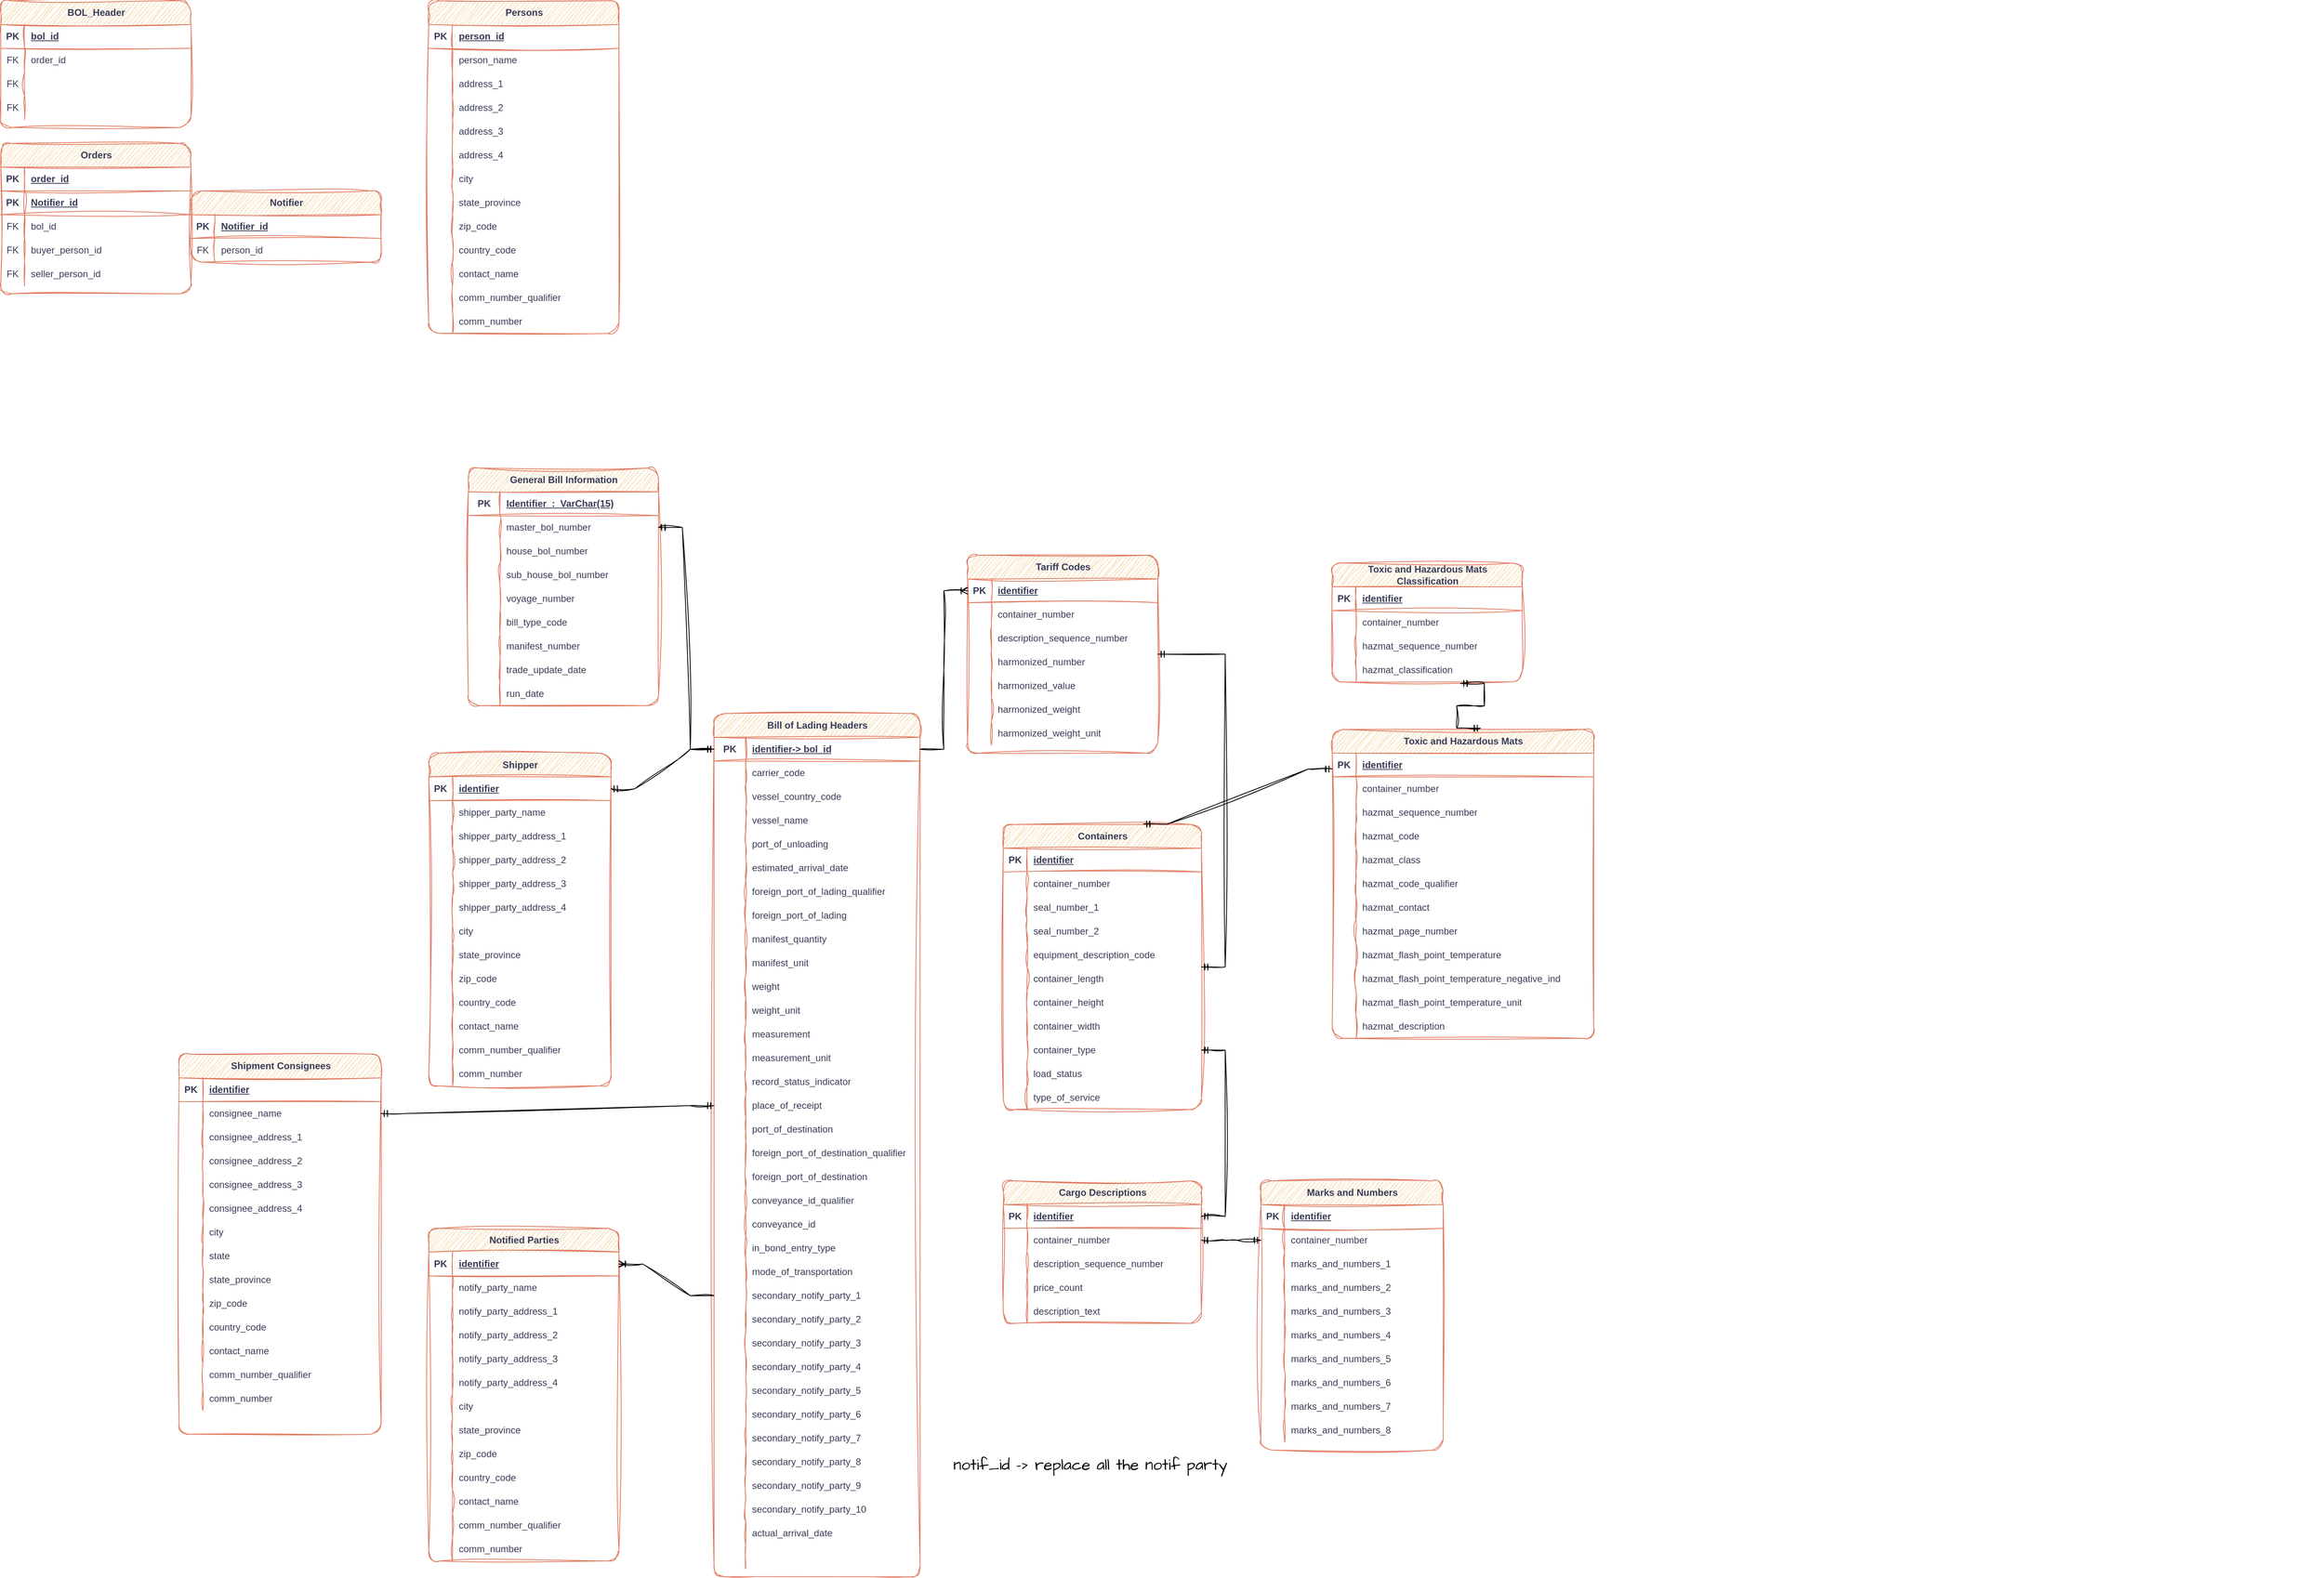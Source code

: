 <mxfile version="22.0.8" type="device">
  <diagram name="Page-1" id="4ilnozfjrc6ptL6bhD45">
    <mxGraphModel dx="4643" dy="2033" grid="1" gridSize="10" guides="1" tooltips="1" connect="1" arrows="1" fold="1" page="1" pageScale="1" pageWidth="850" pageHeight="1100" math="0" shadow="0">
      <root>
        <mxCell id="0" />
        <mxCell id="1" parent="0" />
        <mxCell id="u8mNIoe4ywqK7RtnApzy-1" value="General Bill Information" style="shape=table;startSize=30;container=1;collapsible=1;childLayout=tableLayout;fixedRows=1;rowLines=0;fontStyle=1;align=center;resizeLast=1;html=1;labelBackgroundColor=none;fillColor=#F2CC8F;strokeColor=#E07A5F;fontColor=#393C56;rounded=1;sketch=1;curveFitting=1;jiggle=2;" parent="1" vertex="1">
          <mxGeometry x="-1950" y="-480" width="240" height="300" as="geometry" />
        </mxCell>
        <mxCell id="u8mNIoe4ywqK7RtnApzy-2" value="" style="shape=tableRow;horizontal=0;startSize=0;swimlaneHead=0;swimlaneBody=0;fillColor=none;collapsible=0;dropTarget=0;points=[[0,0.5],[1,0.5]];portConstraint=eastwest;top=0;left=0;right=0;bottom=1;labelBackgroundColor=none;strokeColor=#E07A5F;fontColor=#393C56;rounded=1;sketch=1;curveFitting=1;jiggle=2;" parent="u8mNIoe4ywqK7RtnApzy-1" vertex="1">
          <mxGeometry y="30" width="240" height="30" as="geometry" />
        </mxCell>
        <mxCell id="u8mNIoe4ywqK7RtnApzy-3" value="PK" style="shape=partialRectangle;connectable=0;fillColor=none;top=0;left=0;bottom=0;right=0;fontStyle=1;overflow=hidden;whiteSpace=wrap;html=1;labelBackgroundColor=none;strokeColor=#E07A5F;fontColor=#393C56;rounded=1;sketch=1;curveFitting=1;jiggle=2;" parent="u8mNIoe4ywqK7RtnApzy-2" vertex="1">
          <mxGeometry width="40" height="30" as="geometry">
            <mxRectangle width="40" height="30" as="alternateBounds" />
          </mxGeometry>
        </mxCell>
        <mxCell id="u8mNIoe4ywqK7RtnApzy-4" value="Identifier&amp;nbsp; :&amp;nbsp; VarChar(15)" style="shape=partialRectangle;connectable=0;fillColor=none;top=0;left=0;bottom=0;right=0;align=left;spacingLeft=6;fontStyle=5;overflow=hidden;whiteSpace=wrap;html=1;labelBackgroundColor=none;strokeColor=#E07A5F;fontColor=#393C56;rounded=1;sketch=1;curveFitting=1;jiggle=2;" parent="u8mNIoe4ywqK7RtnApzy-2" vertex="1">
          <mxGeometry x="40" width="200" height="30" as="geometry">
            <mxRectangle width="200" height="30" as="alternateBounds" />
          </mxGeometry>
        </mxCell>
        <mxCell id="u8mNIoe4ywqK7RtnApzy-5" value="" style="shape=tableRow;horizontal=0;startSize=0;swimlaneHead=0;swimlaneBody=0;fillColor=none;collapsible=0;dropTarget=0;points=[[0,0.5],[1,0.5]];portConstraint=eastwest;top=0;left=0;right=0;bottom=0;labelBackgroundColor=none;strokeColor=#E07A5F;fontColor=#393C56;rounded=1;sketch=1;curveFitting=1;jiggle=2;" parent="u8mNIoe4ywqK7RtnApzy-1" vertex="1">
          <mxGeometry y="60" width="240" height="30" as="geometry" />
        </mxCell>
        <mxCell id="u8mNIoe4ywqK7RtnApzy-6" value="" style="shape=partialRectangle;connectable=0;fillColor=none;top=0;left=0;bottom=0;right=0;editable=1;overflow=hidden;whiteSpace=wrap;html=1;labelBackgroundColor=none;strokeColor=#E07A5F;fontColor=#393C56;rounded=1;sketch=1;curveFitting=1;jiggle=2;" parent="u8mNIoe4ywqK7RtnApzy-5" vertex="1">
          <mxGeometry width="40" height="30" as="geometry">
            <mxRectangle width="40" height="30" as="alternateBounds" />
          </mxGeometry>
        </mxCell>
        <mxCell id="u8mNIoe4ywqK7RtnApzy-7" value="master_bol_number" style="shape=partialRectangle;connectable=0;fillColor=none;top=0;left=0;bottom=0;right=0;align=left;spacingLeft=6;overflow=hidden;whiteSpace=wrap;html=1;labelBackgroundColor=none;strokeColor=#E07A5F;fontColor=#393C56;rounded=1;sketch=1;curveFitting=1;jiggle=2;" parent="u8mNIoe4ywqK7RtnApzy-5" vertex="1">
          <mxGeometry x="40" width="200" height="30" as="geometry">
            <mxRectangle width="200" height="30" as="alternateBounds" />
          </mxGeometry>
        </mxCell>
        <mxCell id="u8mNIoe4ywqK7RtnApzy-8" value="" style="shape=tableRow;horizontal=0;startSize=0;swimlaneHead=0;swimlaneBody=0;fillColor=none;collapsible=0;dropTarget=0;points=[[0,0.5],[1,0.5]];portConstraint=eastwest;top=0;left=0;right=0;bottom=0;labelBackgroundColor=none;strokeColor=#E07A5F;fontColor=#393C56;rounded=1;sketch=1;curveFitting=1;jiggle=2;" parent="u8mNIoe4ywqK7RtnApzy-1" vertex="1">
          <mxGeometry y="90" width="240" height="30" as="geometry" />
        </mxCell>
        <mxCell id="u8mNIoe4ywqK7RtnApzy-9" value="" style="shape=partialRectangle;connectable=0;fillColor=none;top=0;left=0;bottom=0;right=0;editable=1;overflow=hidden;whiteSpace=wrap;html=1;labelBackgroundColor=none;strokeColor=#E07A5F;fontColor=#393C56;rounded=1;sketch=1;curveFitting=1;jiggle=2;" parent="u8mNIoe4ywqK7RtnApzy-8" vertex="1">
          <mxGeometry width="40" height="30" as="geometry">
            <mxRectangle width="40" height="30" as="alternateBounds" />
          </mxGeometry>
        </mxCell>
        <mxCell id="u8mNIoe4ywqK7RtnApzy-10" value="house_bol_number" style="shape=partialRectangle;connectable=0;fillColor=none;top=0;left=0;bottom=0;right=0;align=left;spacingLeft=6;overflow=hidden;whiteSpace=wrap;html=1;labelBackgroundColor=none;strokeColor=#E07A5F;fontColor=#393C56;rounded=1;sketch=1;curveFitting=1;jiggle=2;" parent="u8mNIoe4ywqK7RtnApzy-8" vertex="1">
          <mxGeometry x="40" width="200" height="30" as="geometry">
            <mxRectangle width="200" height="30" as="alternateBounds" />
          </mxGeometry>
        </mxCell>
        <mxCell id="u8mNIoe4ywqK7RtnApzy-11" value="" style="shape=tableRow;horizontal=0;startSize=0;swimlaneHead=0;swimlaneBody=0;fillColor=none;collapsible=0;dropTarget=0;points=[[0,0.5],[1,0.5]];portConstraint=eastwest;top=0;left=0;right=0;bottom=0;labelBackgroundColor=none;strokeColor=#E07A5F;fontColor=#393C56;rounded=1;sketch=1;curveFitting=1;jiggle=2;" parent="u8mNIoe4ywqK7RtnApzy-1" vertex="1">
          <mxGeometry y="120" width="240" height="30" as="geometry" />
        </mxCell>
        <mxCell id="u8mNIoe4ywqK7RtnApzy-12" value="" style="shape=partialRectangle;connectable=0;fillColor=none;top=0;left=0;bottom=0;right=0;editable=1;overflow=hidden;whiteSpace=wrap;html=1;labelBackgroundColor=none;strokeColor=#E07A5F;fontColor=#393C56;rounded=1;sketch=1;curveFitting=1;jiggle=2;" parent="u8mNIoe4ywqK7RtnApzy-11" vertex="1">
          <mxGeometry width="40" height="30" as="geometry">
            <mxRectangle width="40" height="30" as="alternateBounds" />
          </mxGeometry>
        </mxCell>
        <mxCell id="u8mNIoe4ywqK7RtnApzy-13" value="sub_house_bol_number" style="shape=partialRectangle;connectable=0;fillColor=none;top=0;left=0;bottom=0;right=0;align=left;spacingLeft=6;overflow=hidden;whiteSpace=wrap;html=1;labelBackgroundColor=none;strokeColor=#E07A5F;fontColor=#393C56;rounded=1;sketch=1;curveFitting=1;jiggle=2;" parent="u8mNIoe4ywqK7RtnApzy-11" vertex="1">
          <mxGeometry x="40" width="200" height="30" as="geometry">
            <mxRectangle width="200" height="30" as="alternateBounds" />
          </mxGeometry>
        </mxCell>
        <mxCell id="q9eUsSw4r4Lk1Jt8QpTL-1" value="" style="shape=tableRow;horizontal=0;startSize=0;swimlaneHead=0;swimlaneBody=0;fillColor=none;collapsible=0;dropTarget=0;points=[[0,0.5],[1,0.5]];portConstraint=eastwest;top=0;left=0;right=0;bottom=0;labelBackgroundColor=none;strokeColor=#E07A5F;fontColor=#393C56;rounded=1;sketch=1;curveFitting=1;jiggle=2;" parent="u8mNIoe4ywqK7RtnApzy-1" vertex="1">
          <mxGeometry y="150" width="240" height="30" as="geometry" />
        </mxCell>
        <mxCell id="q9eUsSw4r4Lk1Jt8QpTL-2" value="" style="shape=partialRectangle;connectable=0;fillColor=none;top=0;left=0;bottom=0;right=0;editable=1;overflow=hidden;whiteSpace=wrap;html=1;labelBackgroundColor=none;strokeColor=#E07A5F;fontColor=#393C56;rounded=1;sketch=1;curveFitting=1;jiggle=2;" parent="q9eUsSw4r4Lk1Jt8QpTL-1" vertex="1">
          <mxGeometry width="40" height="30" as="geometry">
            <mxRectangle width="40" height="30" as="alternateBounds" />
          </mxGeometry>
        </mxCell>
        <mxCell id="q9eUsSw4r4Lk1Jt8QpTL-3" value="voyage_number" style="shape=partialRectangle;connectable=0;fillColor=none;top=0;left=0;bottom=0;right=0;align=left;spacingLeft=6;overflow=hidden;whiteSpace=wrap;html=1;labelBackgroundColor=none;strokeColor=#E07A5F;fontColor=#393C56;rounded=1;sketch=1;curveFitting=1;jiggle=2;" parent="q9eUsSw4r4Lk1Jt8QpTL-1" vertex="1">
          <mxGeometry x="40" width="200" height="30" as="geometry">
            <mxRectangle width="200" height="30" as="alternateBounds" />
          </mxGeometry>
        </mxCell>
        <mxCell id="q9eUsSw4r4Lk1Jt8QpTL-26" value="" style="shape=tableRow;horizontal=0;startSize=0;swimlaneHead=0;swimlaneBody=0;fillColor=none;collapsible=0;dropTarget=0;points=[[0,0.5],[1,0.5]];portConstraint=eastwest;top=0;left=0;right=0;bottom=0;labelBackgroundColor=none;strokeColor=#E07A5F;fontColor=#393C56;rounded=1;sketch=1;curveFitting=1;jiggle=2;" parent="u8mNIoe4ywqK7RtnApzy-1" vertex="1">
          <mxGeometry y="180" width="240" height="30" as="geometry" />
        </mxCell>
        <mxCell id="q9eUsSw4r4Lk1Jt8QpTL-27" value="" style="shape=partialRectangle;connectable=0;fillColor=none;top=0;left=0;bottom=0;right=0;editable=1;overflow=hidden;whiteSpace=wrap;html=1;labelBackgroundColor=none;strokeColor=#E07A5F;fontColor=#393C56;rounded=1;sketch=1;curveFitting=1;jiggle=2;" parent="q9eUsSw4r4Lk1Jt8QpTL-26" vertex="1">
          <mxGeometry width="40" height="30" as="geometry">
            <mxRectangle width="40" height="30" as="alternateBounds" />
          </mxGeometry>
        </mxCell>
        <mxCell id="q9eUsSw4r4Lk1Jt8QpTL-28" value="bill_type_code" style="shape=partialRectangle;connectable=0;fillColor=none;top=0;left=0;bottom=0;right=0;align=left;spacingLeft=6;overflow=hidden;whiteSpace=wrap;html=1;labelBackgroundColor=none;strokeColor=#E07A5F;fontColor=#393C56;rounded=1;sketch=1;curveFitting=1;jiggle=2;" parent="q9eUsSw4r4Lk1Jt8QpTL-26" vertex="1">
          <mxGeometry x="40" width="200" height="30" as="geometry">
            <mxRectangle width="200" height="30" as="alternateBounds" />
          </mxGeometry>
        </mxCell>
        <mxCell id="q9eUsSw4r4Lk1Jt8QpTL-29" value="" style="shape=tableRow;horizontal=0;startSize=0;swimlaneHead=0;swimlaneBody=0;fillColor=none;collapsible=0;dropTarget=0;points=[[0,0.5],[1,0.5]];portConstraint=eastwest;top=0;left=0;right=0;bottom=0;labelBackgroundColor=none;strokeColor=#E07A5F;fontColor=#393C56;rounded=1;sketch=1;curveFitting=1;jiggle=2;" parent="u8mNIoe4ywqK7RtnApzy-1" vertex="1">
          <mxGeometry y="210" width="240" height="30" as="geometry" />
        </mxCell>
        <mxCell id="q9eUsSw4r4Lk1Jt8QpTL-30" value="" style="shape=partialRectangle;connectable=0;fillColor=none;top=0;left=0;bottom=0;right=0;editable=1;overflow=hidden;whiteSpace=wrap;html=1;labelBackgroundColor=none;strokeColor=#E07A5F;fontColor=#393C56;rounded=1;sketch=1;curveFitting=1;jiggle=2;" parent="q9eUsSw4r4Lk1Jt8QpTL-29" vertex="1">
          <mxGeometry width="40" height="30" as="geometry">
            <mxRectangle width="40" height="30" as="alternateBounds" />
          </mxGeometry>
        </mxCell>
        <mxCell id="q9eUsSw4r4Lk1Jt8QpTL-31" value="manifest_number" style="shape=partialRectangle;connectable=0;fillColor=none;top=0;left=0;bottom=0;right=0;align=left;spacingLeft=6;overflow=hidden;whiteSpace=wrap;html=1;labelBackgroundColor=none;strokeColor=#E07A5F;fontColor=#393C56;rounded=1;sketch=1;curveFitting=1;jiggle=2;" parent="q9eUsSw4r4Lk1Jt8QpTL-29" vertex="1">
          <mxGeometry x="40" width="200" height="30" as="geometry">
            <mxRectangle width="200" height="30" as="alternateBounds" />
          </mxGeometry>
        </mxCell>
        <mxCell id="q9eUsSw4r4Lk1Jt8QpTL-32" value="" style="shape=tableRow;horizontal=0;startSize=0;swimlaneHead=0;swimlaneBody=0;fillColor=none;collapsible=0;dropTarget=0;points=[[0,0.5],[1,0.5]];portConstraint=eastwest;top=0;left=0;right=0;bottom=0;labelBackgroundColor=none;strokeColor=#E07A5F;fontColor=#393C56;rounded=1;sketch=1;curveFitting=1;jiggle=2;" parent="u8mNIoe4ywqK7RtnApzy-1" vertex="1">
          <mxGeometry y="240" width="240" height="30" as="geometry" />
        </mxCell>
        <mxCell id="q9eUsSw4r4Lk1Jt8QpTL-33" value="" style="shape=partialRectangle;connectable=0;fillColor=none;top=0;left=0;bottom=0;right=0;editable=1;overflow=hidden;whiteSpace=wrap;html=1;labelBackgroundColor=none;strokeColor=#E07A5F;fontColor=#393C56;rounded=1;sketch=1;curveFitting=1;jiggle=2;" parent="q9eUsSw4r4Lk1Jt8QpTL-32" vertex="1">
          <mxGeometry width="40" height="30" as="geometry">
            <mxRectangle width="40" height="30" as="alternateBounds" />
          </mxGeometry>
        </mxCell>
        <mxCell id="q9eUsSw4r4Lk1Jt8QpTL-34" value="trade_update_date" style="shape=partialRectangle;connectable=0;fillColor=none;top=0;left=0;bottom=0;right=0;align=left;spacingLeft=6;overflow=hidden;whiteSpace=wrap;html=1;labelBackgroundColor=none;strokeColor=#E07A5F;fontColor=#393C56;rounded=1;sketch=1;curveFitting=1;jiggle=2;" parent="q9eUsSw4r4Lk1Jt8QpTL-32" vertex="1">
          <mxGeometry x="40" width="200" height="30" as="geometry">
            <mxRectangle width="200" height="30" as="alternateBounds" />
          </mxGeometry>
        </mxCell>
        <mxCell id="q9eUsSw4r4Lk1Jt8QpTL-35" value="" style="shape=tableRow;horizontal=0;startSize=0;swimlaneHead=0;swimlaneBody=0;fillColor=none;collapsible=0;dropTarget=0;points=[[0,0.5],[1,0.5]];portConstraint=eastwest;top=0;left=0;right=0;bottom=0;labelBackgroundColor=none;strokeColor=#E07A5F;fontColor=#393C56;rounded=1;sketch=1;curveFitting=1;jiggle=2;" parent="u8mNIoe4ywqK7RtnApzy-1" vertex="1">
          <mxGeometry y="270" width="240" height="30" as="geometry" />
        </mxCell>
        <mxCell id="q9eUsSw4r4Lk1Jt8QpTL-36" value="" style="shape=partialRectangle;connectable=0;fillColor=none;top=0;left=0;bottom=0;right=0;editable=1;overflow=hidden;whiteSpace=wrap;html=1;labelBackgroundColor=none;strokeColor=#E07A5F;fontColor=#393C56;rounded=1;sketch=1;curveFitting=1;jiggle=2;" parent="q9eUsSw4r4Lk1Jt8QpTL-35" vertex="1">
          <mxGeometry width="40" height="30" as="geometry">
            <mxRectangle width="40" height="30" as="alternateBounds" />
          </mxGeometry>
        </mxCell>
        <mxCell id="q9eUsSw4r4Lk1Jt8QpTL-37" value="run_date" style="shape=partialRectangle;connectable=0;fillColor=none;top=0;left=0;bottom=0;right=0;align=left;spacingLeft=6;overflow=hidden;whiteSpace=wrap;html=1;labelBackgroundColor=none;strokeColor=#E07A5F;fontColor=#393C56;rounded=1;sketch=1;curveFitting=1;jiggle=2;" parent="q9eUsSw4r4Lk1Jt8QpTL-35" vertex="1">
          <mxGeometry x="40" width="200" height="30" as="geometry">
            <mxRectangle width="200" height="30" as="alternateBounds" />
          </mxGeometry>
        </mxCell>
        <mxCell id="u8mNIoe4ywqK7RtnApzy-79" value="Notified Parties" style="shape=table;startSize=30;container=1;collapsible=1;childLayout=tableLayout;fixedRows=1;rowLines=0;fontStyle=1;align=center;resizeLast=1;html=1;labelBackgroundColor=none;fillColor=#F2CC8F;strokeColor=#E07A5F;fontColor=#393C56;rounded=1;sketch=1;curveFitting=1;jiggle=2;" parent="1" vertex="1">
          <mxGeometry x="-2000" y="480" width="240" height="420" as="geometry" />
        </mxCell>
        <mxCell id="u8mNIoe4ywqK7RtnApzy-80" value="" style="shape=tableRow;horizontal=0;startSize=0;swimlaneHead=0;swimlaneBody=0;fillColor=none;collapsible=0;dropTarget=0;points=[[0,0.5],[1,0.5]];portConstraint=eastwest;top=0;left=0;right=0;bottom=1;labelBackgroundColor=none;strokeColor=#E07A5F;fontColor=#393C56;rounded=1;sketch=1;curveFitting=1;jiggle=2;" parent="u8mNIoe4ywqK7RtnApzy-79" vertex="1">
          <mxGeometry y="30" width="240" height="30" as="geometry" />
        </mxCell>
        <mxCell id="u8mNIoe4ywqK7RtnApzy-81" value="PK" style="shape=partialRectangle;connectable=0;fillColor=none;top=0;left=0;bottom=0;right=0;fontStyle=1;overflow=hidden;whiteSpace=wrap;html=1;labelBackgroundColor=none;strokeColor=#E07A5F;fontColor=#393C56;rounded=1;sketch=1;curveFitting=1;jiggle=2;" parent="u8mNIoe4ywqK7RtnApzy-80" vertex="1">
          <mxGeometry width="30" height="30" as="geometry">
            <mxRectangle width="30" height="30" as="alternateBounds" />
          </mxGeometry>
        </mxCell>
        <mxCell id="u8mNIoe4ywqK7RtnApzy-82" value="identifier" style="shape=partialRectangle;connectable=0;fillColor=none;top=0;left=0;bottom=0;right=0;align=left;spacingLeft=6;fontStyle=5;overflow=hidden;whiteSpace=wrap;html=1;labelBackgroundColor=none;strokeColor=#E07A5F;fontColor=#393C56;rounded=1;sketch=1;curveFitting=1;jiggle=2;" parent="u8mNIoe4ywqK7RtnApzy-80" vertex="1">
          <mxGeometry x="30" width="210" height="30" as="geometry">
            <mxRectangle width="210" height="30" as="alternateBounds" />
          </mxGeometry>
        </mxCell>
        <mxCell id="u8mNIoe4ywqK7RtnApzy-83" value="" style="shape=tableRow;horizontal=0;startSize=0;swimlaneHead=0;swimlaneBody=0;fillColor=none;collapsible=0;dropTarget=0;points=[[0,0.5],[1,0.5]];portConstraint=eastwest;top=0;left=0;right=0;bottom=0;labelBackgroundColor=none;strokeColor=#E07A5F;fontColor=#393C56;rounded=1;sketch=1;curveFitting=1;jiggle=2;" parent="u8mNIoe4ywqK7RtnApzy-79" vertex="1">
          <mxGeometry y="60" width="240" height="30" as="geometry" />
        </mxCell>
        <mxCell id="u8mNIoe4ywqK7RtnApzy-84" value="" style="shape=partialRectangle;connectable=0;fillColor=none;top=0;left=0;bottom=0;right=0;editable=1;overflow=hidden;whiteSpace=wrap;html=1;labelBackgroundColor=none;strokeColor=#E07A5F;fontColor=#393C56;rounded=1;sketch=1;curveFitting=1;jiggle=2;" parent="u8mNIoe4ywqK7RtnApzy-83" vertex="1">
          <mxGeometry width="30" height="30" as="geometry">
            <mxRectangle width="30" height="30" as="alternateBounds" />
          </mxGeometry>
        </mxCell>
        <mxCell id="u8mNIoe4ywqK7RtnApzy-85" value="notify_party_name" style="shape=partialRectangle;connectable=0;fillColor=none;top=0;left=0;bottom=0;right=0;align=left;spacingLeft=6;overflow=hidden;whiteSpace=wrap;html=1;labelBackgroundColor=none;strokeColor=#E07A5F;fontColor=#393C56;rounded=1;sketch=1;curveFitting=1;jiggle=2;" parent="u8mNIoe4ywqK7RtnApzy-83" vertex="1">
          <mxGeometry x="30" width="210" height="30" as="geometry">
            <mxRectangle width="210" height="30" as="alternateBounds" />
          </mxGeometry>
        </mxCell>
        <mxCell id="u8mNIoe4ywqK7RtnApzy-86" value="" style="shape=tableRow;horizontal=0;startSize=0;swimlaneHead=0;swimlaneBody=0;fillColor=none;collapsible=0;dropTarget=0;points=[[0,0.5],[1,0.5]];portConstraint=eastwest;top=0;left=0;right=0;bottom=0;labelBackgroundColor=none;strokeColor=#E07A5F;fontColor=#393C56;rounded=1;sketch=1;curveFitting=1;jiggle=2;" parent="u8mNIoe4ywqK7RtnApzy-79" vertex="1">
          <mxGeometry y="90" width="240" height="30" as="geometry" />
        </mxCell>
        <mxCell id="u8mNIoe4ywqK7RtnApzy-87" value="" style="shape=partialRectangle;connectable=0;fillColor=none;top=0;left=0;bottom=0;right=0;editable=1;overflow=hidden;whiteSpace=wrap;html=1;labelBackgroundColor=none;strokeColor=#E07A5F;fontColor=#393C56;rounded=1;sketch=1;curveFitting=1;jiggle=2;" parent="u8mNIoe4ywqK7RtnApzy-86" vertex="1">
          <mxGeometry width="30" height="30" as="geometry">
            <mxRectangle width="30" height="30" as="alternateBounds" />
          </mxGeometry>
        </mxCell>
        <mxCell id="u8mNIoe4ywqK7RtnApzy-88" value="notify_party_address_1" style="shape=partialRectangle;connectable=0;fillColor=none;top=0;left=0;bottom=0;right=0;align=left;spacingLeft=6;overflow=hidden;whiteSpace=wrap;html=1;labelBackgroundColor=none;strokeColor=#E07A5F;fontColor=#393C56;rounded=1;sketch=1;curveFitting=1;jiggle=2;" parent="u8mNIoe4ywqK7RtnApzy-86" vertex="1">
          <mxGeometry x="30" width="210" height="30" as="geometry">
            <mxRectangle width="210" height="30" as="alternateBounds" />
          </mxGeometry>
        </mxCell>
        <mxCell id="u8mNIoe4ywqK7RtnApzy-89" value="" style="shape=tableRow;horizontal=0;startSize=0;swimlaneHead=0;swimlaneBody=0;fillColor=none;collapsible=0;dropTarget=0;points=[[0,0.5],[1,0.5]];portConstraint=eastwest;top=0;left=0;right=0;bottom=0;labelBackgroundColor=none;strokeColor=#E07A5F;fontColor=#393C56;rounded=1;sketch=1;curveFitting=1;jiggle=2;" parent="u8mNIoe4ywqK7RtnApzy-79" vertex="1">
          <mxGeometry y="120" width="240" height="30" as="geometry" />
        </mxCell>
        <mxCell id="u8mNIoe4ywqK7RtnApzy-90" value="" style="shape=partialRectangle;connectable=0;fillColor=none;top=0;left=0;bottom=0;right=0;editable=1;overflow=hidden;whiteSpace=wrap;html=1;labelBackgroundColor=none;strokeColor=#E07A5F;fontColor=#393C56;rounded=1;sketch=1;curveFitting=1;jiggle=2;" parent="u8mNIoe4ywqK7RtnApzy-89" vertex="1">
          <mxGeometry width="30" height="30" as="geometry">
            <mxRectangle width="30" height="30" as="alternateBounds" />
          </mxGeometry>
        </mxCell>
        <mxCell id="u8mNIoe4ywqK7RtnApzy-91" value="notify_party_address_2" style="shape=partialRectangle;connectable=0;fillColor=none;top=0;left=0;bottom=0;right=0;align=left;spacingLeft=6;overflow=hidden;whiteSpace=wrap;html=1;labelBackgroundColor=none;strokeColor=#E07A5F;fontColor=#393C56;rounded=1;sketch=1;curveFitting=1;jiggle=2;" parent="u8mNIoe4ywqK7RtnApzy-89" vertex="1">
          <mxGeometry x="30" width="210" height="30" as="geometry">
            <mxRectangle width="210" height="30" as="alternateBounds" />
          </mxGeometry>
        </mxCell>
        <mxCell id="q9eUsSw4r4Lk1Jt8QpTL-234" value="" style="shape=tableRow;horizontal=0;startSize=0;swimlaneHead=0;swimlaneBody=0;fillColor=none;collapsible=0;dropTarget=0;points=[[0,0.5],[1,0.5]];portConstraint=eastwest;top=0;left=0;right=0;bottom=0;labelBackgroundColor=none;strokeColor=#E07A5F;fontColor=#393C56;rounded=1;sketch=1;curveFitting=1;jiggle=2;" parent="u8mNIoe4ywqK7RtnApzy-79" vertex="1">
          <mxGeometry y="150" width="240" height="30" as="geometry" />
        </mxCell>
        <mxCell id="q9eUsSw4r4Lk1Jt8QpTL-235" value="" style="shape=partialRectangle;connectable=0;fillColor=none;top=0;left=0;bottom=0;right=0;editable=1;overflow=hidden;whiteSpace=wrap;html=1;labelBackgroundColor=none;strokeColor=#E07A5F;fontColor=#393C56;rounded=1;sketch=1;curveFitting=1;jiggle=2;" parent="q9eUsSw4r4Lk1Jt8QpTL-234" vertex="1">
          <mxGeometry width="30" height="30" as="geometry">
            <mxRectangle width="30" height="30" as="alternateBounds" />
          </mxGeometry>
        </mxCell>
        <mxCell id="q9eUsSw4r4Lk1Jt8QpTL-236" value="notify_party_address_3" style="shape=partialRectangle;connectable=0;fillColor=none;top=0;left=0;bottom=0;right=0;align=left;spacingLeft=6;overflow=hidden;whiteSpace=wrap;html=1;labelBackgroundColor=none;strokeColor=#E07A5F;fontColor=#393C56;rounded=1;sketch=1;curveFitting=1;jiggle=2;" parent="q9eUsSw4r4Lk1Jt8QpTL-234" vertex="1">
          <mxGeometry x="30" width="210" height="30" as="geometry">
            <mxRectangle width="210" height="30" as="alternateBounds" />
          </mxGeometry>
        </mxCell>
        <mxCell id="q9eUsSw4r4Lk1Jt8QpTL-237" value="" style="shape=tableRow;horizontal=0;startSize=0;swimlaneHead=0;swimlaneBody=0;fillColor=none;collapsible=0;dropTarget=0;points=[[0,0.5],[1,0.5]];portConstraint=eastwest;top=0;left=0;right=0;bottom=0;labelBackgroundColor=none;strokeColor=#E07A5F;fontColor=#393C56;rounded=1;sketch=1;curveFitting=1;jiggle=2;" parent="u8mNIoe4ywqK7RtnApzy-79" vertex="1">
          <mxGeometry y="180" width="240" height="30" as="geometry" />
        </mxCell>
        <mxCell id="q9eUsSw4r4Lk1Jt8QpTL-238" value="" style="shape=partialRectangle;connectable=0;fillColor=none;top=0;left=0;bottom=0;right=0;editable=1;overflow=hidden;whiteSpace=wrap;html=1;labelBackgroundColor=none;strokeColor=#E07A5F;fontColor=#393C56;rounded=1;sketch=1;curveFitting=1;jiggle=2;" parent="q9eUsSw4r4Lk1Jt8QpTL-237" vertex="1">
          <mxGeometry width="30" height="30" as="geometry">
            <mxRectangle width="30" height="30" as="alternateBounds" />
          </mxGeometry>
        </mxCell>
        <mxCell id="q9eUsSw4r4Lk1Jt8QpTL-239" value="notify_party_address_4" style="shape=partialRectangle;connectable=0;fillColor=none;top=0;left=0;bottom=0;right=0;align=left;spacingLeft=6;overflow=hidden;whiteSpace=wrap;html=1;labelBackgroundColor=none;strokeColor=#E07A5F;fontColor=#393C56;rounded=1;sketch=1;curveFitting=1;jiggle=2;" parent="q9eUsSw4r4Lk1Jt8QpTL-237" vertex="1">
          <mxGeometry x="30" width="210" height="30" as="geometry">
            <mxRectangle width="210" height="30" as="alternateBounds" />
          </mxGeometry>
        </mxCell>
        <mxCell id="q9eUsSw4r4Lk1Jt8QpTL-240" value="" style="shape=tableRow;horizontal=0;startSize=0;swimlaneHead=0;swimlaneBody=0;fillColor=none;collapsible=0;dropTarget=0;points=[[0,0.5],[1,0.5]];portConstraint=eastwest;top=0;left=0;right=0;bottom=0;labelBackgroundColor=none;strokeColor=#E07A5F;fontColor=#393C56;rounded=1;sketch=1;curveFitting=1;jiggle=2;" parent="u8mNIoe4ywqK7RtnApzy-79" vertex="1">
          <mxGeometry y="210" width="240" height="30" as="geometry" />
        </mxCell>
        <mxCell id="q9eUsSw4r4Lk1Jt8QpTL-241" value="" style="shape=partialRectangle;connectable=0;fillColor=none;top=0;left=0;bottom=0;right=0;editable=1;overflow=hidden;whiteSpace=wrap;html=1;labelBackgroundColor=none;strokeColor=#E07A5F;fontColor=#393C56;rounded=1;sketch=1;curveFitting=1;jiggle=2;" parent="q9eUsSw4r4Lk1Jt8QpTL-240" vertex="1">
          <mxGeometry width="30" height="30" as="geometry">
            <mxRectangle width="30" height="30" as="alternateBounds" />
          </mxGeometry>
        </mxCell>
        <mxCell id="q9eUsSw4r4Lk1Jt8QpTL-242" value="city" style="shape=partialRectangle;connectable=0;fillColor=none;top=0;left=0;bottom=0;right=0;align=left;spacingLeft=6;overflow=hidden;whiteSpace=wrap;html=1;labelBackgroundColor=none;strokeColor=#E07A5F;fontColor=#393C56;rounded=1;sketch=1;curveFitting=1;jiggle=2;" parent="q9eUsSw4r4Lk1Jt8QpTL-240" vertex="1">
          <mxGeometry x="30" width="210" height="30" as="geometry">
            <mxRectangle width="210" height="30" as="alternateBounds" />
          </mxGeometry>
        </mxCell>
        <mxCell id="q9eUsSw4r4Lk1Jt8QpTL-243" value="" style="shape=tableRow;horizontal=0;startSize=0;swimlaneHead=0;swimlaneBody=0;fillColor=none;collapsible=0;dropTarget=0;points=[[0,0.5],[1,0.5]];portConstraint=eastwest;top=0;left=0;right=0;bottom=0;labelBackgroundColor=none;strokeColor=#E07A5F;fontColor=#393C56;rounded=1;sketch=1;curveFitting=1;jiggle=2;" parent="u8mNIoe4ywqK7RtnApzy-79" vertex="1">
          <mxGeometry y="240" width="240" height="30" as="geometry" />
        </mxCell>
        <mxCell id="q9eUsSw4r4Lk1Jt8QpTL-244" value="" style="shape=partialRectangle;connectable=0;fillColor=none;top=0;left=0;bottom=0;right=0;editable=1;overflow=hidden;whiteSpace=wrap;html=1;labelBackgroundColor=none;strokeColor=#E07A5F;fontColor=#393C56;rounded=1;sketch=1;curveFitting=1;jiggle=2;" parent="q9eUsSw4r4Lk1Jt8QpTL-243" vertex="1">
          <mxGeometry width="30" height="30" as="geometry">
            <mxRectangle width="30" height="30" as="alternateBounds" />
          </mxGeometry>
        </mxCell>
        <mxCell id="q9eUsSw4r4Lk1Jt8QpTL-245" value="state_province" style="shape=partialRectangle;connectable=0;fillColor=none;top=0;left=0;bottom=0;right=0;align=left;spacingLeft=6;overflow=hidden;whiteSpace=wrap;html=1;labelBackgroundColor=none;strokeColor=#E07A5F;fontColor=#393C56;rounded=1;sketch=1;curveFitting=1;jiggle=2;" parent="q9eUsSw4r4Lk1Jt8QpTL-243" vertex="1">
          <mxGeometry x="30" width="210" height="30" as="geometry">
            <mxRectangle width="210" height="30" as="alternateBounds" />
          </mxGeometry>
        </mxCell>
        <mxCell id="q9eUsSw4r4Lk1Jt8QpTL-246" value="" style="shape=tableRow;horizontal=0;startSize=0;swimlaneHead=0;swimlaneBody=0;fillColor=none;collapsible=0;dropTarget=0;points=[[0,0.5],[1,0.5]];portConstraint=eastwest;top=0;left=0;right=0;bottom=0;labelBackgroundColor=none;strokeColor=#E07A5F;fontColor=#393C56;rounded=1;sketch=1;curveFitting=1;jiggle=2;" parent="u8mNIoe4ywqK7RtnApzy-79" vertex="1">
          <mxGeometry y="270" width="240" height="30" as="geometry" />
        </mxCell>
        <mxCell id="q9eUsSw4r4Lk1Jt8QpTL-247" value="" style="shape=partialRectangle;connectable=0;fillColor=none;top=0;left=0;bottom=0;right=0;editable=1;overflow=hidden;whiteSpace=wrap;html=1;labelBackgroundColor=none;strokeColor=#E07A5F;fontColor=#393C56;rounded=1;sketch=1;curveFitting=1;jiggle=2;" parent="q9eUsSw4r4Lk1Jt8QpTL-246" vertex="1">
          <mxGeometry width="30" height="30" as="geometry">
            <mxRectangle width="30" height="30" as="alternateBounds" />
          </mxGeometry>
        </mxCell>
        <mxCell id="q9eUsSw4r4Lk1Jt8QpTL-248" value="zip_code" style="shape=partialRectangle;connectable=0;fillColor=none;top=0;left=0;bottom=0;right=0;align=left;spacingLeft=6;overflow=hidden;whiteSpace=wrap;html=1;labelBackgroundColor=none;strokeColor=#E07A5F;fontColor=#393C56;rounded=1;sketch=1;curveFitting=1;jiggle=2;" parent="q9eUsSw4r4Lk1Jt8QpTL-246" vertex="1">
          <mxGeometry x="30" width="210" height="30" as="geometry">
            <mxRectangle width="210" height="30" as="alternateBounds" />
          </mxGeometry>
        </mxCell>
        <mxCell id="q9eUsSw4r4Lk1Jt8QpTL-249" value="" style="shape=tableRow;horizontal=0;startSize=0;swimlaneHead=0;swimlaneBody=0;fillColor=none;collapsible=0;dropTarget=0;points=[[0,0.5],[1,0.5]];portConstraint=eastwest;top=0;left=0;right=0;bottom=0;labelBackgroundColor=none;strokeColor=#E07A5F;fontColor=#393C56;rounded=1;sketch=1;curveFitting=1;jiggle=2;" parent="u8mNIoe4ywqK7RtnApzy-79" vertex="1">
          <mxGeometry y="300" width="240" height="30" as="geometry" />
        </mxCell>
        <mxCell id="q9eUsSw4r4Lk1Jt8QpTL-250" value="" style="shape=partialRectangle;connectable=0;fillColor=none;top=0;left=0;bottom=0;right=0;editable=1;overflow=hidden;whiteSpace=wrap;html=1;labelBackgroundColor=none;strokeColor=#E07A5F;fontColor=#393C56;rounded=1;sketch=1;curveFitting=1;jiggle=2;" parent="q9eUsSw4r4Lk1Jt8QpTL-249" vertex="1">
          <mxGeometry width="30" height="30" as="geometry">
            <mxRectangle width="30" height="30" as="alternateBounds" />
          </mxGeometry>
        </mxCell>
        <mxCell id="q9eUsSw4r4Lk1Jt8QpTL-251" value="country_code" style="shape=partialRectangle;connectable=0;fillColor=none;top=0;left=0;bottom=0;right=0;align=left;spacingLeft=6;overflow=hidden;whiteSpace=wrap;html=1;labelBackgroundColor=none;strokeColor=#E07A5F;fontColor=#393C56;rounded=1;sketch=1;curveFitting=1;jiggle=2;" parent="q9eUsSw4r4Lk1Jt8QpTL-249" vertex="1">
          <mxGeometry x="30" width="210" height="30" as="geometry">
            <mxRectangle width="210" height="30" as="alternateBounds" />
          </mxGeometry>
        </mxCell>
        <mxCell id="q9eUsSw4r4Lk1Jt8QpTL-252" value="" style="shape=tableRow;horizontal=0;startSize=0;swimlaneHead=0;swimlaneBody=0;fillColor=none;collapsible=0;dropTarget=0;points=[[0,0.5],[1,0.5]];portConstraint=eastwest;top=0;left=0;right=0;bottom=0;labelBackgroundColor=none;strokeColor=#E07A5F;fontColor=#393C56;rounded=1;sketch=1;curveFitting=1;jiggle=2;" parent="u8mNIoe4ywqK7RtnApzy-79" vertex="1">
          <mxGeometry y="330" width="240" height="30" as="geometry" />
        </mxCell>
        <mxCell id="q9eUsSw4r4Lk1Jt8QpTL-253" value="" style="shape=partialRectangle;connectable=0;fillColor=none;top=0;left=0;bottom=0;right=0;editable=1;overflow=hidden;whiteSpace=wrap;html=1;labelBackgroundColor=none;strokeColor=#E07A5F;fontColor=#393C56;rounded=1;sketch=1;curveFitting=1;jiggle=2;" parent="q9eUsSw4r4Lk1Jt8QpTL-252" vertex="1">
          <mxGeometry width="30" height="30" as="geometry">
            <mxRectangle width="30" height="30" as="alternateBounds" />
          </mxGeometry>
        </mxCell>
        <mxCell id="q9eUsSw4r4Lk1Jt8QpTL-254" value="contact_name" style="shape=partialRectangle;connectable=0;fillColor=none;top=0;left=0;bottom=0;right=0;align=left;spacingLeft=6;overflow=hidden;whiteSpace=wrap;html=1;labelBackgroundColor=none;strokeColor=#E07A5F;fontColor=#393C56;rounded=1;sketch=1;curveFitting=1;jiggle=2;" parent="q9eUsSw4r4Lk1Jt8QpTL-252" vertex="1">
          <mxGeometry x="30" width="210" height="30" as="geometry">
            <mxRectangle width="210" height="30" as="alternateBounds" />
          </mxGeometry>
        </mxCell>
        <mxCell id="q9eUsSw4r4Lk1Jt8QpTL-255" value="" style="shape=tableRow;horizontal=0;startSize=0;swimlaneHead=0;swimlaneBody=0;fillColor=none;collapsible=0;dropTarget=0;points=[[0,0.5],[1,0.5]];portConstraint=eastwest;top=0;left=0;right=0;bottom=0;labelBackgroundColor=none;strokeColor=#E07A5F;fontColor=#393C56;rounded=1;sketch=1;curveFitting=1;jiggle=2;" parent="u8mNIoe4ywqK7RtnApzy-79" vertex="1">
          <mxGeometry y="360" width="240" height="30" as="geometry" />
        </mxCell>
        <mxCell id="q9eUsSw4r4Lk1Jt8QpTL-256" value="" style="shape=partialRectangle;connectable=0;fillColor=none;top=0;left=0;bottom=0;right=0;editable=1;overflow=hidden;whiteSpace=wrap;html=1;labelBackgroundColor=none;strokeColor=#E07A5F;fontColor=#393C56;rounded=1;sketch=1;curveFitting=1;jiggle=2;" parent="q9eUsSw4r4Lk1Jt8QpTL-255" vertex="1">
          <mxGeometry width="30" height="30" as="geometry">
            <mxRectangle width="30" height="30" as="alternateBounds" />
          </mxGeometry>
        </mxCell>
        <mxCell id="q9eUsSw4r4Lk1Jt8QpTL-257" value="comm_number_qualifier" style="shape=partialRectangle;connectable=0;fillColor=none;top=0;left=0;bottom=0;right=0;align=left;spacingLeft=6;overflow=hidden;whiteSpace=wrap;html=1;labelBackgroundColor=none;strokeColor=#E07A5F;fontColor=#393C56;rounded=1;sketch=1;curveFitting=1;jiggle=2;" parent="q9eUsSw4r4Lk1Jt8QpTL-255" vertex="1">
          <mxGeometry x="30" width="210" height="30" as="geometry">
            <mxRectangle width="210" height="30" as="alternateBounds" />
          </mxGeometry>
        </mxCell>
        <mxCell id="q9eUsSw4r4Lk1Jt8QpTL-258" value="" style="shape=tableRow;horizontal=0;startSize=0;swimlaneHead=0;swimlaneBody=0;fillColor=none;collapsible=0;dropTarget=0;points=[[0,0.5],[1,0.5]];portConstraint=eastwest;top=0;left=0;right=0;bottom=0;labelBackgroundColor=none;strokeColor=#E07A5F;fontColor=#393C56;rounded=1;sketch=1;curveFitting=1;jiggle=2;" parent="u8mNIoe4ywqK7RtnApzy-79" vertex="1">
          <mxGeometry y="390" width="240" height="30" as="geometry" />
        </mxCell>
        <mxCell id="q9eUsSw4r4Lk1Jt8QpTL-259" value="" style="shape=partialRectangle;connectable=0;fillColor=none;top=0;left=0;bottom=0;right=0;editable=1;overflow=hidden;whiteSpace=wrap;html=1;labelBackgroundColor=none;strokeColor=#E07A5F;fontColor=#393C56;rounded=1;sketch=1;curveFitting=1;jiggle=2;" parent="q9eUsSw4r4Lk1Jt8QpTL-258" vertex="1">
          <mxGeometry width="30" height="30" as="geometry">
            <mxRectangle width="30" height="30" as="alternateBounds" />
          </mxGeometry>
        </mxCell>
        <mxCell id="q9eUsSw4r4Lk1Jt8QpTL-260" value="comm_number" style="shape=partialRectangle;connectable=0;fillColor=none;top=0;left=0;bottom=0;right=0;align=left;spacingLeft=6;overflow=hidden;whiteSpace=wrap;html=1;labelBackgroundColor=none;strokeColor=#E07A5F;fontColor=#393C56;rounded=1;sketch=1;curveFitting=1;jiggle=2;" parent="q9eUsSw4r4Lk1Jt8QpTL-258" vertex="1">
          <mxGeometry x="30" width="210" height="30" as="geometry">
            <mxRectangle width="210" height="30" as="alternateBounds" />
          </mxGeometry>
        </mxCell>
        <mxCell id="u8mNIoe4ywqK7RtnApzy-131" value="&lt;div&gt;Toxic and Hazardous Mats &lt;br&gt;&lt;/div&gt;&lt;div&gt;Classification&lt;/div&gt;" style="shape=table;startSize=30;container=1;collapsible=1;childLayout=tableLayout;fixedRows=1;rowLines=0;fontStyle=1;align=center;resizeLast=1;html=1;labelBackgroundColor=none;fillColor=#F2CC8F;strokeColor=#E07A5F;fontColor=#393C56;rounded=1;sketch=1;curveFitting=1;jiggle=2;" parent="1" vertex="1">
          <mxGeometry x="-860" y="-360" width="240" height="150" as="geometry" />
        </mxCell>
        <mxCell id="u8mNIoe4ywqK7RtnApzy-132" value="" style="shape=tableRow;horizontal=0;startSize=0;swimlaneHead=0;swimlaneBody=0;fillColor=none;collapsible=0;dropTarget=0;points=[[0,0.5],[1,0.5]];portConstraint=eastwest;top=0;left=0;right=0;bottom=1;labelBackgroundColor=none;strokeColor=#E07A5F;fontColor=#393C56;rounded=1;sketch=1;curveFitting=1;jiggle=2;" parent="u8mNIoe4ywqK7RtnApzy-131" vertex="1">
          <mxGeometry y="30" width="240" height="30" as="geometry" />
        </mxCell>
        <mxCell id="u8mNIoe4ywqK7RtnApzy-133" value="PK" style="shape=partialRectangle;connectable=0;fillColor=none;top=0;left=0;bottom=0;right=0;fontStyle=1;overflow=hidden;whiteSpace=wrap;html=1;labelBackgroundColor=none;strokeColor=#E07A5F;fontColor=#393C56;rounded=1;sketch=1;curveFitting=1;jiggle=2;" parent="u8mNIoe4ywqK7RtnApzy-132" vertex="1">
          <mxGeometry width="30" height="30" as="geometry">
            <mxRectangle width="30" height="30" as="alternateBounds" />
          </mxGeometry>
        </mxCell>
        <mxCell id="u8mNIoe4ywqK7RtnApzy-134" value="identifier" style="shape=partialRectangle;connectable=0;fillColor=none;top=0;left=0;bottom=0;right=0;align=left;spacingLeft=6;fontStyle=5;overflow=hidden;whiteSpace=wrap;html=1;labelBackgroundColor=none;strokeColor=#E07A5F;fontColor=#393C56;rounded=1;sketch=1;curveFitting=1;jiggle=2;" parent="u8mNIoe4ywqK7RtnApzy-132" vertex="1">
          <mxGeometry x="30" width="210" height="30" as="geometry">
            <mxRectangle width="210" height="30" as="alternateBounds" />
          </mxGeometry>
        </mxCell>
        <mxCell id="u8mNIoe4ywqK7RtnApzy-135" value="" style="shape=tableRow;horizontal=0;startSize=0;swimlaneHead=0;swimlaneBody=0;fillColor=none;collapsible=0;dropTarget=0;points=[[0,0.5],[1,0.5]];portConstraint=eastwest;top=0;left=0;right=0;bottom=0;labelBackgroundColor=none;strokeColor=#E07A5F;fontColor=#393C56;rounded=1;sketch=1;curveFitting=1;jiggle=2;" parent="u8mNIoe4ywqK7RtnApzy-131" vertex="1">
          <mxGeometry y="60" width="240" height="30" as="geometry" />
        </mxCell>
        <mxCell id="u8mNIoe4ywqK7RtnApzy-136" value="" style="shape=partialRectangle;connectable=0;fillColor=none;top=0;left=0;bottom=0;right=0;editable=1;overflow=hidden;whiteSpace=wrap;html=1;labelBackgroundColor=none;strokeColor=#E07A5F;fontColor=#393C56;rounded=1;sketch=1;curveFitting=1;jiggle=2;" parent="u8mNIoe4ywqK7RtnApzy-135" vertex="1">
          <mxGeometry width="30" height="30" as="geometry">
            <mxRectangle width="30" height="30" as="alternateBounds" />
          </mxGeometry>
        </mxCell>
        <mxCell id="u8mNIoe4ywqK7RtnApzy-137" value="container_number" style="shape=partialRectangle;connectable=0;fillColor=none;top=0;left=0;bottom=0;right=0;align=left;spacingLeft=6;overflow=hidden;whiteSpace=wrap;html=1;labelBackgroundColor=none;strokeColor=#E07A5F;fontColor=#393C56;rounded=1;sketch=1;curveFitting=1;jiggle=2;" parent="u8mNIoe4ywqK7RtnApzy-135" vertex="1">
          <mxGeometry x="30" width="210" height="30" as="geometry">
            <mxRectangle width="210" height="30" as="alternateBounds" />
          </mxGeometry>
        </mxCell>
        <mxCell id="u8mNIoe4ywqK7RtnApzy-138" value="" style="shape=tableRow;horizontal=0;startSize=0;swimlaneHead=0;swimlaneBody=0;fillColor=none;collapsible=0;dropTarget=0;points=[[0,0.5],[1,0.5]];portConstraint=eastwest;top=0;left=0;right=0;bottom=0;labelBackgroundColor=none;strokeColor=#E07A5F;fontColor=#393C56;rounded=1;sketch=1;curveFitting=1;jiggle=2;" parent="u8mNIoe4ywqK7RtnApzy-131" vertex="1">
          <mxGeometry y="90" width="240" height="30" as="geometry" />
        </mxCell>
        <mxCell id="u8mNIoe4ywqK7RtnApzy-139" value="" style="shape=partialRectangle;connectable=0;fillColor=none;top=0;left=0;bottom=0;right=0;editable=1;overflow=hidden;whiteSpace=wrap;html=1;labelBackgroundColor=none;strokeColor=#E07A5F;fontColor=#393C56;rounded=1;sketch=1;curveFitting=1;jiggle=2;" parent="u8mNIoe4ywqK7RtnApzy-138" vertex="1">
          <mxGeometry width="30" height="30" as="geometry">
            <mxRectangle width="30" height="30" as="alternateBounds" />
          </mxGeometry>
        </mxCell>
        <mxCell id="u8mNIoe4ywqK7RtnApzy-140" value="hazmat_sequence_number" style="shape=partialRectangle;connectable=0;fillColor=none;top=0;left=0;bottom=0;right=0;align=left;spacingLeft=6;overflow=hidden;whiteSpace=wrap;html=1;labelBackgroundColor=none;strokeColor=#E07A5F;fontColor=#393C56;rounded=1;sketch=1;curveFitting=1;jiggle=2;" parent="u8mNIoe4ywqK7RtnApzy-138" vertex="1">
          <mxGeometry x="30" width="210" height="30" as="geometry">
            <mxRectangle width="210" height="30" as="alternateBounds" />
          </mxGeometry>
        </mxCell>
        <mxCell id="u8mNIoe4ywqK7RtnApzy-141" value="" style="shape=tableRow;horizontal=0;startSize=0;swimlaneHead=0;swimlaneBody=0;fillColor=none;collapsible=0;dropTarget=0;points=[[0,0.5],[1,0.5]];portConstraint=eastwest;top=0;left=0;right=0;bottom=0;labelBackgroundColor=none;strokeColor=#E07A5F;fontColor=#393C56;rounded=1;sketch=1;curveFitting=1;jiggle=2;" parent="u8mNIoe4ywqK7RtnApzy-131" vertex="1">
          <mxGeometry y="120" width="240" height="30" as="geometry" />
        </mxCell>
        <mxCell id="u8mNIoe4ywqK7RtnApzy-142" value="" style="shape=partialRectangle;connectable=0;fillColor=none;top=0;left=0;bottom=0;right=0;editable=1;overflow=hidden;whiteSpace=wrap;html=1;labelBackgroundColor=none;strokeColor=#E07A5F;fontColor=#393C56;rounded=1;sketch=1;curveFitting=1;jiggle=2;" parent="u8mNIoe4ywqK7RtnApzy-141" vertex="1">
          <mxGeometry width="30" height="30" as="geometry">
            <mxRectangle width="30" height="30" as="alternateBounds" />
          </mxGeometry>
        </mxCell>
        <mxCell id="u8mNIoe4ywqK7RtnApzy-143" value="hazmat_classification" style="shape=partialRectangle;connectable=0;fillColor=none;top=0;left=0;bottom=0;right=0;align=left;spacingLeft=6;overflow=hidden;whiteSpace=wrap;html=1;labelBackgroundColor=none;strokeColor=#E07A5F;fontColor=#393C56;rounded=1;sketch=1;curveFitting=1;jiggle=2;" parent="u8mNIoe4ywqK7RtnApzy-141" vertex="1">
          <mxGeometry x="30" width="210" height="30" as="geometry">
            <mxRectangle width="210" height="30" as="alternateBounds" />
          </mxGeometry>
        </mxCell>
        <mxCell id="u8mNIoe4ywqK7RtnApzy-145" value="" style="shape=partialRectangle;connectable=0;fillColor=none;top=0;left=0;bottom=0;right=0;editable=1;overflow=hidden;whiteSpace=wrap;html=1;labelBackgroundColor=none;strokeColor=#E07A5F;fontColor=#393C56;rounded=1;sketch=1;curveFitting=1;jiggle=2;" parent="1" vertex="1">
          <mxGeometry x="360" y="130" width="30" height="30" as="geometry">
            <mxRectangle width="30" height="30" as="alternateBounds" />
          </mxGeometry>
        </mxCell>
        <mxCell id="u8mNIoe4ywqK7RtnApzy-53" value="Bill of Lading Headers" style="shape=table;startSize=30;container=1;collapsible=1;childLayout=tableLayout;fixedRows=1;rowLines=0;fontStyle=1;align=center;resizeLast=1;html=1;labelBackgroundColor=none;fillColor=#F2CC8F;strokeColor=#E07A5F;fontColor=#393C56;rounded=1;sketch=1;curveFitting=1;jiggle=2;" parent="1" vertex="1">
          <mxGeometry x="-1640" y="-170" width="260" height="1090" as="geometry" />
        </mxCell>
        <mxCell id="u8mNIoe4ywqK7RtnApzy-54" value="" style="shape=tableRow;horizontal=0;startSize=0;swimlaneHead=0;swimlaneBody=0;fillColor=none;collapsible=0;dropTarget=0;points=[[0,0.5],[1,0.5]];portConstraint=eastwest;top=0;left=0;right=0;bottom=1;labelBackgroundColor=none;strokeColor=#E07A5F;fontColor=#393C56;rounded=1;sketch=1;curveFitting=1;jiggle=2;" parent="u8mNIoe4ywqK7RtnApzy-53" vertex="1">
          <mxGeometry y="30" width="260" height="30" as="geometry" />
        </mxCell>
        <mxCell id="u8mNIoe4ywqK7RtnApzy-55" value="PK" style="shape=partialRectangle;connectable=0;fillColor=none;top=0;left=0;bottom=0;right=0;fontStyle=1;overflow=hidden;whiteSpace=wrap;html=1;labelBackgroundColor=none;strokeColor=#E07A5F;fontColor=#393C56;rounded=1;sketch=1;curveFitting=1;jiggle=2;" parent="u8mNIoe4ywqK7RtnApzy-54" vertex="1">
          <mxGeometry width="40" height="30" as="geometry">
            <mxRectangle width="40" height="30" as="alternateBounds" />
          </mxGeometry>
        </mxCell>
        <mxCell id="u8mNIoe4ywqK7RtnApzy-56" value="identifier-&amp;gt; bol_id" style="shape=partialRectangle;connectable=0;fillColor=none;top=0;left=0;bottom=0;right=0;align=left;spacingLeft=6;fontStyle=5;overflow=hidden;whiteSpace=wrap;html=1;labelBackgroundColor=none;strokeColor=#E07A5F;fontColor=#393C56;rounded=1;sketch=1;curveFitting=1;jiggle=2;" parent="u8mNIoe4ywqK7RtnApzy-54" vertex="1">
          <mxGeometry x="40" width="220" height="30" as="geometry">
            <mxRectangle width="220" height="30" as="alternateBounds" />
          </mxGeometry>
        </mxCell>
        <mxCell id="u8mNIoe4ywqK7RtnApzy-57" value="" style="shape=tableRow;horizontal=0;startSize=0;swimlaneHead=0;swimlaneBody=0;fillColor=none;collapsible=0;dropTarget=0;points=[[0,0.5],[1,0.5]];portConstraint=eastwest;top=0;left=0;right=0;bottom=0;labelBackgroundColor=none;strokeColor=#E07A5F;fontColor=#393C56;rounded=1;sketch=1;curveFitting=1;jiggle=2;" parent="u8mNIoe4ywqK7RtnApzy-53" vertex="1">
          <mxGeometry y="60" width="260" height="30" as="geometry" />
        </mxCell>
        <mxCell id="u8mNIoe4ywqK7RtnApzy-58" value="" style="shape=partialRectangle;connectable=0;fillColor=none;top=0;left=0;bottom=0;right=0;editable=1;overflow=hidden;whiteSpace=wrap;html=1;labelBackgroundColor=none;strokeColor=#E07A5F;fontColor=#393C56;rounded=1;sketch=1;curveFitting=1;jiggle=2;" parent="u8mNIoe4ywqK7RtnApzy-57" vertex="1">
          <mxGeometry width="40" height="30" as="geometry">
            <mxRectangle width="40" height="30" as="alternateBounds" />
          </mxGeometry>
        </mxCell>
        <mxCell id="u8mNIoe4ywqK7RtnApzy-59" value="carrier_code" style="shape=partialRectangle;connectable=0;fillColor=none;top=0;left=0;bottom=0;right=0;align=left;spacingLeft=6;overflow=hidden;whiteSpace=wrap;html=1;labelBackgroundColor=none;strokeColor=#E07A5F;fontColor=#393C56;rounded=1;sketch=1;curveFitting=1;jiggle=2;" parent="u8mNIoe4ywqK7RtnApzy-57" vertex="1">
          <mxGeometry x="40" width="220" height="30" as="geometry">
            <mxRectangle width="220" height="30" as="alternateBounds" />
          </mxGeometry>
        </mxCell>
        <mxCell id="u8mNIoe4ywqK7RtnApzy-60" value="" style="shape=tableRow;horizontal=0;startSize=0;swimlaneHead=0;swimlaneBody=0;fillColor=none;collapsible=0;dropTarget=0;points=[[0,0.5],[1,0.5]];portConstraint=eastwest;top=0;left=0;right=0;bottom=0;labelBackgroundColor=none;strokeColor=#E07A5F;fontColor=#393C56;rounded=1;sketch=1;curveFitting=1;jiggle=2;" parent="u8mNIoe4ywqK7RtnApzy-53" vertex="1">
          <mxGeometry y="90" width="260" height="30" as="geometry" />
        </mxCell>
        <mxCell id="u8mNIoe4ywqK7RtnApzy-61" value="" style="shape=partialRectangle;connectable=0;fillColor=none;top=0;left=0;bottom=0;right=0;editable=1;overflow=hidden;whiteSpace=wrap;html=1;labelBackgroundColor=none;strokeColor=#E07A5F;fontColor=#393C56;rounded=1;sketch=1;curveFitting=1;jiggle=2;" parent="u8mNIoe4ywqK7RtnApzy-60" vertex="1">
          <mxGeometry width="40" height="30" as="geometry">
            <mxRectangle width="40" height="30" as="alternateBounds" />
          </mxGeometry>
        </mxCell>
        <mxCell id="u8mNIoe4ywqK7RtnApzy-62" value="vessel_country_code" style="shape=partialRectangle;connectable=0;fillColor=none;top=0;left=0;bottom=0;right=0;align=left;spacingLeft=6;overflow=hidden;whiteSpace=wrap;html=1;labelBackgroundColor=none;strokeColor=#E07A5F;fontColor=#393C56;rounded=1;sketch=1;curveFitting=1;jiggle=2;" parent="u8mNIoe4ywqK7RtnApzy-60" vertex="1">
          <mxGeometry x="40" width="220" height="30" as="geometry">
            <mxRectangle width="220" height="30" as="alternateBounds" />
          </mxGeometry>
        </mxCell>
        <mxCell id="u8mNIoe4ywqK7RtnApzy-63" value="" style="shape=tableRow;horizontal=0;startSize=0;swimlaneHead=0;swimlaneBody=0;fillColor=none;collapsible=0;dropTarget=0;points=[[0,0.5],[1,0.5]];portConstraint=eastwest;top=0;left=0;right=0;bottom=0;labelBackgroundColor=none;strokeColor=#E07A5F;fontColor=#393C56;rounded=1;sketch=1;curveFitting=1;jiggle=2;" parent="u8mNIoe4ywqK7RtnApzy-53" vertex="1">
          <mxGeometry y="120" width="260" height="30" as="geometry" />
        </mxCell>
        <mxCell id="u8mNIoe4ywqK7RtnApzy-64" value="" style="shape=partialRectangle;connectable=0;fillColor=none;top=0;left=0;bottom=0;right=0;editable=1;overflow=hidden;whiteSpace=wrap;html=1;labelBackgroundColor=none;strokeColor=#E07A5F;fontColor=#393C56;rounded=1;sketch=1;curveFitting=1;jiggle=2;" parent="u8mNIoe4ywqK7RtnApzy-63" vertex="1">
          <mxGeometry width="40" height="30" as="geometry">
            <mxRectangle width="40" height="30" as="alternateBounds" />
          </mxGeometry>
        </mxCell>
        <mxCell id="u8mNIoe4ywqK7RtnApzy-65" value="vessel_name" style="shape=partialRectangle;connectable=0;fillColor=none;top=0;left=0;bottom=0;right=0;align=left;spacingLeft=6;overflow=hidden;whiteSpace=wrap;html=1;labelBackgroundColor=none;strokeColor=#E07A5F;fontColor=#393C56;rounded=1;sketch=1;curveFitting=1;jiggle=2;" parent="u8mNIoe4ywqK7RtnApzy-63" vertex="1">
          <mxGeometry x="40" width="220" height="30" as="geometry">
            <mxRectangle width="220" height="30" as="alternateBounds" />
          </mxGeometry>
        </mxCell>
        <mxCell id="q9eUsSw4r4Lk1Jt8QpTL-124" value="" style="shape=tableRow;horizontal=0;startSize=0;swimlaneHead=0;swimlaneBody=0;fillColor=none;collapsible=0;dropTarget=0;points=[[0,0.5],[1,0.5]];portConstraint=eastwest;top=0;left=0;right=0;bottom=0;labelBackgroundColor=none;strokeColor=#E07A5F;fontColor=#393C56;rounded=1;sketch=1;curveFitting=1;jiggle=2;" parent="u8mNIoe4ywqK7RtnApzy-53" vertex="1">
          <mxGeometry y="150" width="260" height="30" as="geometry" />
        </mxCell>
        <mxCell id="q9eUsSw4r4Lk1Jt8QpTL-125" value="" style="shape=partialRectangle;connectable=0;fillColor=none;top=0;left=0;bottom=0;right=0;editable=1;overflow=hidden;whiteSpace=wrap;html=1;labelBackgroundColor=none;strokeColor=#E07A5F;fontColor=#393C56;rounded=1;sketch=1;curveFitting=1;jiggle=2;" parent="q9eUsSw4r4Lk1Jt8QpTL-124" vertex="1">
          <mxGeometry width="40" height="30" as="geometry">
            <mxRectangle width="40" height="30" as="alternateBounds" />
          </mxGeometry>
        </mxCell>
        <mxCell id="q9eUsSw4r4Lk1Jt8QpTL-126" value="port_of_unloading" style="shape=partialRectangle;connectable=0;fillColor=none;top=0;left=0;bottom=0;right=0;align=left;spacingLeft=6;overflow=hidden;whiteSpace=wrap;html=1;labelBackgroundColor=none;strokeColor=#E07A5F;fontColor=#393C56;rounded=1;sketch=1;curveFitting=1;jiggle=2;" parent="q9eUsSw4r4Lk1Jt8QpTL-124" vertex="1">
          <mxGeometry x="40" width="220" height="30" as="geometry">
            <mxRectangle width="220" height="30" as="alternateBounds" />
          </mxGeometry>
        </mxCell>
        <mxCell id="q9eUsSw4r4Lk1Jt8QpTL-127" value="" style="shape=tableRow;horizontal=0;startSize=0;swimlaneHead=0;swimlaneBody=0;fillColor=none;collapsible=0;dropTarget=0;points=[[0,0.5],[1,0.5]];portConstraint=eastwest;top=0;left=0;right=0;bottom=0;labelBackgroundColor=none;strokeColor=#E07A5F;fontColor=#393C56;rounded=1;sketch=1;curveFitting=1;jiggle=2;" parent="u8mNIoe4ywqK7RtnApzy-53" vertex="1">
          <mxGeometry y="180" width="260" height="30" as="geometry" />
        </mxCell>
        <mxCell id="q9eUsSw4r4Lk1Jt8QpTL-128" value="" style="shape=partialRectangle;connectable=0;fillColor=none;top=0;left=0;bottom=0;right=0;editable=1;overflow=hidden;whiteSpace=wrap;html=1;labelBackgroundColor=none;strokeColor=#E07A5F;fontColor=#393C56;rounded=1;sketch=1;curveFitting=1;jiggle=2;" parent="q9eUsSw4r4Lk1Jt8QpTL-127" vertex="1">
          <mxGeometry width="40" height="30" as="geometry">
            <mxRectangle width="40" height="30" as="alternateBounds" />
          </mxGeometry>
        </mxCell>
        <mxCell id="q9eUsSw4r4Lk1Jt8QpTL-129" value="estimated_arrival_date" style="shape=partialRectangle;connectable=0;fillColor=none;top=0;left=0;bottom=0;right=0;align=left;spacingLeft=6;overflow=hidden;whiteSpace=wrap;html=1;labelBackgroundColor=none;strokeColor=#E07A5F;fontColor=#393C56;rounded=1;sketch=1;curveFitting=1;jiggle=2;" parent="q9eUsSw4r4Lk1Jt8QpTL-127" vertex="1">
          <mxGeometry x="40" width="220" height="30" as="geometry">
            <mxRectangle width="220" height="30" as="alternateBounds" />
          </mxGeometry>
        </mxCell>
        <mxCell id="q9eUsSw4r4Lk1Jt8QpTL-130" value="" style="shape=tableRow;horizontal=0;startSize=0;swimlaneHead=0;swimlaneBody=0;fillColor=none;collapsible=0;dropTarget=0;points=[[0,0.5],[1,0.5]];portConstraint=eastwest;top=0;left=0;right=0;bottom=0;labelBackgroundColor=none;strokeColor=#E07A5F;fontColor=#393C56;rounded=1;sketch=1;curveFitting=1;jiggle=2;" parent="u8mNIoe4ywqK7RtnApzy-53" vertex="1">
          <mxGeometry y="210" width="260" height="30" as="geometry" />
        </mxCell>
        <mxCell id="q9eUsSw4r4Lk1Jt8QpTL-131" value="" style="shape=partialRectangle;connectable=0;fillColor=none;top=0;left=0;bottom=0;right=0;editable=1;overflow=hidden;whiteSpace=wrap;html=1;labelBackgroundColor=none;strokeColor=#E07A5F;fontColor=#393C56;rounded=1;sketch=1;curveFitting=1;jiggle=2;" parent="q9eUsSw4r4Lk1Jt8QpTL-130" vertex="1">
          <mxGeometry width="40" height="30" as="geometry">
            <mxRectangle width="40" height="30" as="alternateBounds" />
          </mxGeometry>
        </mxCell>
        <mxCell id="q9eUsSw4r4Lk1Jt8QpTL-132" value="foreign_port_of_lading_qualifier" style="shape=partialRectangle;connectable=0;fillColor=none;top=0;left=0;bottom=0;right=0;align=left;spacingLeft=6;overflow=hidden;whiteSpace=wrap;html=1;labelBackgroundColor=none;strokeColor=#E07A5F;fontColor=#393C56;rounded=1;sketch=1;curveFitting=1;jiggle=2;" parent="q9eUsSw4r4Lk1Jt8QpTL-130" vertex="1">
          <mxGeometry x="40" width="220" height="30" as="geometry">
            <mxRectangle width="220" height="30" as="alternateBounds" />
          </mxGeometry>
        </mxCell>
        <mxCell id="q9eUsSw4r4Lk1Jt8QpTL-133" value="" style="shape=tableRow;horizontal=0;startSize=0;swimlaneHead=0;swimlaneBody=0;fillColor=none;collapsible=0;dropTarget=0;points=[[0,0.5],[1,0.5]];portConstraint=eastwest;top=0;left=0;right=0;bottom=0;labelBackgroundColor=none;strokeColor=#E07A5F;fontColor=#393C56;rounded=1;sketch=1;curveFitting=1;jiggle=2;" parent="u8mNIoe4ywqK7RtnApzy-53" vertex="1">
          <mxGeometry y="240" width="260" height="30" as="geometry" />
        </mxCell>
        <mxCell id="q9eUsSw4r4Lk1Jt8QpTL-134" value="" style="shape=partialRectangle;connectable=0;fillColor=none;top=0;left=0;bottom=0;right=0;editable=1;overflow=hidden;whiteSpace=wrap;html=1;labelBackgroundColor=none;strokeColor=#E07A5F;fontColor=#393C56;rounded=1;sketch=1;curveFitting=1;jiggle=2;" parent="q9eUsSw4r4Lk1Jt8QpTL-133" vertex="1">
          <mxGeometry width="40" height="30" as="geometry">
            <mxRectangle width="40" height="30" as="alternateBounds" />
          </mxGeometry>
        </mxCell>
        <mxCell id="q9eUsSw4r4Lk1Jt8QpTL-135" value="foreign_port_of_lading" style="shape=partialRectangle;connectable=0;fillColor=none;top=0;left=0;bottom=0;right=0;align=left;spacingLeft=6;overflow=hidden;whiteSpace=wrap;html=1;labelBackgroundColor=none;strokeColor=#E07A5F;fontColor=#393C56;rounded=1;sketch=1;curveFitting=1;jiggle=2;" parent="q9eUsSw4r4Lk1Jt8QpTL-133" vertex="1">
          <mxGeometry x="40" width="220" height="30" as="geometry">
            <mxRectangle width="220" height="30" as="alternateBounds" />
          </mxGeometry>
        </mxCell>
        <mxCell id="q9eUsSw4r4Lk1Jt8QpTL-136" value="" style="shape=tableRow;horizontal=0;startSize=0;swimlaneHead=0;swimlaneBody=0;fillColor=none;collapsible=0;dropTarget=0;points=[[0,0.5],[1,0.5]];portConstraint=eastwest;top=0;left=0;right=0;bottom=0;labelBackgroundColor=none;strokeColor=#E07A5F;fontColor=#393C56;rounded=1;sketch=1;curveFitting=1;jiggle=2;" parent="u8mNIoe4ywqK7RtnApzy-53" vertex="1">
          <mxGeometry y="270" width="260" height="30" as="geometry" />
        </mxCell>
        <mxCell id="q9eUsSw4r4Lk1Jt8QpTL-137" value="" style="shape=partialRectangle;connectable=0;fillColor=none;top=0;left=0;bottom=0;right=0;editable=1;overflow=hidden;whiteSpace=wrap;html=1;labelBackgroundColor=none;strokeColor=#E07A5F;fontColor=#393C56;rounded=1;sketch=1;curveFitting=1;jiggle=2;" parent="q9eUsSw4r4Lk1Jt8QpTL-136" vertex="1">
          <mxGeometry width="40" height="30" as="geometry">
            <mxRectangle width="40" height="30" as="alternateBounds" />
          </mxGeometry>
        </mxCell>
        <mxCell id="q9eUsSw4r4Lk1Jt8QpTL-138" value="manifest_quantity" style="shape=partialRectangle;connectable=0;fillColor=none;top=0;left=0;bottom=0;right=0;align=left;spacingLeft=6;overflow=hidden;whiteSpace=wrap;html=1;labelBackgroundColor=none;strokeColor=#E07A5F;fontColor=#393C56;rounded=1;sketch=1;curveFitting=1;jiggle=2;" parent="q9eUsSw4r4Lk1Jt8QpTL-136" vertex="1">
          <mxGeometry x="40" width="220" height="30" as="geometry">
            <mxRectangle width="220" height="30" as="alternateBounds" />
          </mxGeometry>
        </mxCell>
        <mxCell id="q9eUsSw4r4Lk1Jt8QpTL-139" value="" style="shape=tableRow;horizontal=0;startSize=0;swimlaneHead=0;swimlaneBody=0;fillColor=none;collapsible=0;dropTarget=0;points=[[0,0.5],[1,0.5]];portConstraint=eastwest;top=0;left=0;right=0;bottom=0;labelBackgroundColor=none;strokeColor=#E07A5F;fontColor=#393C56;rounded=1;sketch=1;curveFitting=1;jiggle=2;" parent="u8mNIoe4ywqK7RtnApzy-53" vertex="1">
          <mxGeometry y="300" width="260" height="30" as="geometry" />
        </mxCell>
        <mxCell id="q9eUsSw4r4Lk1Jt8QpTL-140" value="" style="shape=partialRectangle;connectable=0;fillColor=none;top=0;left=0;bottom=0;right=0;editable=1;overflow=hidden;whiteSpace=wrap;html=1;labelBackgroundColor=none;strokeColor=#E07A5F;fontColor=#393C56;rounded=1;sketch=1;curveFitting=1;jiggle=2;" parent="q9eUsSw4r4Lk1Jt8QpTL-139" vertex="1">
          <mxGeometry width="40" height="30" as="geometry">
            <mxRectangle width="40" height="30" as="alternateBounds" />
          </mxGeometry>
        </mxCell>
        <mxCell id="q9eUsSw4r4Lk1Jt8QpTL-141" value="manifest_unit" style="shape=partialRectangle;connectable=0;fillColor=none;top=0;left=0;bottom=0;right=0;align=left;spacingLeft=6;overflow=hidden;whiteSpace=wrap;html=1;labelBackgroundColor=none;strokeColor=#E07A5F;fontColor=#393C56;rounded=1;sketch=1;curveFitting=1;jiggle=2;" parent="q9eUsSw4r4Lk1Jt8QpTL-139" vertex="1">
          <mxGeometry x="40" width="220" height="30" as="geometry">
            <mxRectangle width="220" height="30" as="alternateBounds" />
          </mxGeometry>
        </mxCell>
        <mxCell id="q9eUsSw4r4Lk1Jt8QpTL-142" value="" style="shape=tableRow;horizontal=0;startSize=0;swimlaneHead=0;swimlaneBody=0;fillColor=none;collapsible=0;dropTarget=0;points=[[0,0.5],[1,0.5]];portConstraint=eastwest;top=0;left=0;right=0;bottom=0;labelBackgroundColor=none;strokeColor=#E07A5F;fontColor=#393C56;rounded=1;sketch=1;curveFitting=1;jiggle=2;" parent="u8mNIoe4ywqK7RtnApzy-53" vertex="1">
          <mxGeometry y="330" width="260" height="30" as="geometry" />
        </mxCell>
        <mxCell id="q9eUsSw4r4Lk1Jt8QpTL-143" value="" style="shape=partialRectangle;connectable=0;fillColor=none;top=0;left=0;bottom=0;right=0;editable=1;overflow=hidden;whiteSpace=wrap;html=1;labelBackgroundColor=none;strokeColor=#E07A5F;fontColor=#393C56;rounded=1;sketch=1;curveFitting=1;jiggle=2;" parent="q9eUsSw4r4Lk1Jt8QpTL-142" vertex="1">
          <mxGeometry width="40" height="30" as="geometry">
            <mxRectangle width="40" height="30" as="alternateBounds" />
          </mxGeometry>
        </mxCell>
        <mxCell id="q9eUsSw4r4Lk1Jt8QpTL-144" value="weight" style="shape=partialRectangle;connectable=0;fillColor=none;top=0;left=0;bottom=0;right=0;align=left;spacingLeft=6;overflow=hidden;whiteSpace=wrap;html=1;labelBackgroundColor=none;strokeColor=#E07A5F;fontColor=#393C56;rounded=1;sketch=1;curveFitting=1;jiggle=2;" parent="q9eUsSw4r4Lk1Jt8QpTL-142" vertex="1">
          <mxGeometry x="40" width="220" height="30" as="geometry">
            <mxRectangle width="220" height="30" as="alternateBounds" />
          </mxGeometry>
        </mxCell>
        <mxCell id="q9eUsSw4r4Lk1Jt8QpTL-145" value="" style="shape=tableRow;horizontal=0;startSize=0;swimlaneHead=0;swimlaneBody=0;fillColor=none;collapsible=0;dropTarget=0;points=[[0,0.5],[1,0.5]];portConstraint=eastwest;top=0;left=0;right=0;bottom=0;labelBackgroundColor=none;strokeColor=#E07A5F;fontColor=#393C56;rounded=1;sketch=1;curveFitting=1;jiggle=2;" parent="u8mNIoe4ywqK7RtnApzy-53" vertex="1">
          <mxGeometry y="360" width="260" height="30" as="geometry" />
        </mxCell>
        <mxCell id="q9eUsSw4r4Lk1Jt8QpTL-146" value="" style="shape=partialRectangle;connectable=0;fillColor=none;top=0;left=0;bottom=0;right=0;editable=1;overflow=hidden;whiteSpace=wrap;html=1;labelBackgroundColor=none;strokeColor=#E07A5F;fontColor=#393C56;rounded=1;sketch=1;curveFitting=1;jiggle=2;" parent="q9eUsSw4r4Lk1Jt8QpTL-145" vertex="1">
          <mxGeometry width="40" height="30" as="geometry">
            <mxRectangle width="40" height="30" as="alternateBounds" />
          </mxGeometry>
        </mxCell>
        <mxCell id="q9eUsSw4r4Lk1Jt8QpTL-147" value="weight_unit" style="shape=partialRectangle;connectable=0;fillColor=none;top=0;left=0;bottom=0;right=0;align=left;spacingLeft=6;overflow=hidden;whiteSpace=wrap;html=1;labelBackgroundColor=none;strokeColor=#E07A5F;fontColor=#393C56;rounded=1;sketch=1;curveFitting=1;jiggle=2;" parent="q9eUsSw4r4Lk1Jt8QpTL-145" vertex="1">
          <mxGeometry x="40" width="220" height="30" as="geometry">
            <mxRectangle width="220" height="30" as="alternateBounds" />
          </mxGeometry>
        </mxCell>
        <mxCell id="q9eUsSw4r4Lk1Jt8QpTL-148" value="" style="shape=tableRow;horizontal=0;startSize=0;swimlaneHead=0;swimlaneBody=0;fillColor=none;collapsible=0;dropTarget=0;points=[[0,0.5],[1,0.5]];portConstraint=eastwest;top=0;left=0;right=0;bottom=0;labelBackgroundColor=none;strokeColor=#E07A5F;fontColor=#393C56;rounded=1;sketch=1;curveFitting=1;jiggle=2;" parent="u8mNIoe4ywqK7RtnApzy-53" vertex="1">
          <mxGeometry y="390" width="260" height="30" as="geometry" />
        </mxCell>
        <mxCell id="q9eUsSw4r4Lk1Jt8QpTL-149" value="" style="shape=partialRectangle;connectable=0;fillColor=none;top=0;left=0;bottom=0;right=0;editable=1;overflow=hidden;whiteSpace=wrap;html=1;labelBackgroundColor=none;strokeColor=#E07A5F;fontColor=#393C56;rounded=1;sketch=1;curveFitting=1;jiggle=2;" parent="q9eUsSw4r4Lk1Jt8QpTL-148" vertex="1">
          <mxGeometry width="40" height="30" as="geometry">
            <mxRectangle width="40" height="30" as="alternateBounds" />
          </mxGeometry>
        </mxCell>
        <mxCell id="q9eUsSw4r4Lk1Jt8QpTL-150" value="measurement" style="shape=partialRectangle;connectable=0;fillColor=none;top=0;left=0;bottom=0;right=0;align=left;spacingLeft=6;overflow=hidden;whiteSpace=wrap;html=1;labelBackgroundColor=none;strokeColor=#E07A5F;fontColor=#393C56;rounded=1;sketch=1;curveFitting=1;jiggle=2;" parent="q9eUsSw4r4Lk1Jt8QpTL-148" vertex="1">
          <mxGeometry x="40" width="220" height="30" as="geometry">
            <mxRectangle width="220" height="30" as="alternateBounds" />
          </mxGeometry>
        </mxCell>
        <mxCell id="q9eUsSw4r4Lk1Jt8QpTL-151" value="" style="shape=tableRow;horizontal=0;startSize=0;swimlaneHead=0;swimlaneBody=0;fillColor=none;collapsible=0;dropTarget=0;points=[[0,0.5],[1,0.5]];portConstraint=eastwest;top=0;left=0;right=0;bottom=0;labelBackgroundColor=none;strokeColor=#E07A5F;fontColor=#393C56;rounded=1;sketch=1;curveFitting=1;jiggle=2;" parent="u8mNIoe4ywqK7RtnApzy-53" vertex="1">
          <mxGeometry y="420" width="260" height="30" as="geometry" />
        </mxCell>
        <mxCell id="q9eUsSw4r4Lk1Jt8QpTL-152" value="" style="shape=partialRectangle;connectable=0;fillColor=none;top=0;left=0;bottom=0;right=0;editable=1;overflow=hidden;whiteSpace=wrap;html=1;labelBackgroundColor=none;strokeColor=#E07A5F;fontColor=#393C56;rounded=1;sketch=1;curveFitting=1;jiggle=2;" parent="q9eUsSw4r4Lk1Jt8QpTL-151" vertex="1">
          <mxGeometry width="40" height="30" as="geometry">
            <mxRectangle width="40" height="30" as="alternateBounds" />
          </mxGeometry>
        </mxCell>
        <mxCell id="q9eUsSw4r4Lk1Jt8QpTL-153" value="measurement_unit" style="shape=partialRectangle;connectable=0;fillColor=none;top=0;left=0;bottom=0;right=0;align=left;spacingLeft=6;overflow=hidden;whiteSpace=wrap;html=1;labelBackgroundColor=none;strokeColor=#E07A5F;fontColor=#393C56;rounded=1;sketch=1;curveFitting=1;jiggle=2;" parent="q9eUsSw4r4Lk1Jt8QpTL-151" vertex="1">
          <mxGeometry x="40" width="220" height="30" as="geometry">
            <mxRectangle width="220" height="30" as="alternateBounds" />
          </mxGeometry>
        </mxCell>
        <mxCell id="q9eUsSw4r4Lk1Jt8QpTL-154" value="" style="shape=tableRow;horizontal=0;startSize=0;swimlaneHead=0;swimlaneBody=0;fillColor=none;collapsible=0;dropTarget=0;points=[[0,0.5],[1,0.5]];portConstraint=eastwest;top=0;left=0;right=0;bottom=0;labelBackgroundColor=none;strokeColor=#E07A5F;fontColor=#393C56;rounded=1;sketch=1;curveFitting=1;jiggle=2;" parent="u8mNIoe4ywqK7RtnApzy-53" vertex="1">
          <mxGeometry y="450" width="260" height="30" as="geometry" />
        </mxCell>
        <mxCell id="q9eUsSw4r4Lk1Jt8QpTL-155" value="" style="shape=partialRectangle;connectable=0;fillColor=none;top=0;left=0;bottom=0;right=0;editable=1;overflow=hidden;whiteSpace=wrap;html=1;labelBackgroundColor=none;strokeColor=#E07A5F;fontColor=#393C56;rounded=1;sketch=1;curveFitting=1;jiggle=2;" parent="q9eUsSw4r4Lk1Jt8QpTL-154" vertex="1">
          <mxGeometry width="40" height="30" as="geometry">
            <mxRectangle width="40" height="30" as="alternateBounds" />
          </mxGeometry>
        </mxCell>
        <mxCell id="q9eUsSw4r4Lk1Jt8QpTL-156" value="record_status_indicator" style="shape=partialRectangle;connectable=0;fillColor=none;top=0;left=0;bottom=0;right=0;align=left;spacingLeft=6;overflow=hidden;whiteSpace=wrap;html=1;labelBackgroundColor=none;strokeColor=#E07A5F;fontColor=#393C56;rounded=1;sketch=1;curveFitting=1;jiggle=2;" parent="q9eUsSw4r4Lk1Jt8QpTL-154" vertex="1">
          <mxGeometry x="40" width="220" height="30" as="geometry">
            <mxRectangle width="220" height="30" as="alternateBounds" />
          </mxGeometry>
        </mxCell>
        <mxCell id="q9eUsSw4r4Lk1Jt8QpTL-157" value="" style="shape=tableRow;horizontal=0;startSize=0;swimlaneHead=0;swimlaneBody=0;fillColor=none;collapsible=0;dropTarget=0;points=[[0,0.5],[1,0.5]];portConstraint=eastwest;top=0;left=0;right=0;bottom=0;labelBackgroundColor=none;strokeColor=#E07A5F;fontColor=#393C56;rounded=1;sketch=1;curveFitting=1;jiggle=2;" parent="u8mNIoe4ywqK7RtnApzy-53" vertex="1">
          <mxGeometry y="480" width="260" height="30" as="geometry" />
        </mxCell>
        <mxCell id="q9eUsSw4r4Lk1Jt8QpTL-158" value="" style="shape=partialRectangle;connectable=0;fillColor=none;top=0;left=0;bottom=0;right=0;editable=1;overflow=hidden;whiteSpace=wrap;html=1;labelBackgroundColor=none;strokeColor=#E07A5F;fontColor=#393C56;rounded=1;sketch=1;curveFitting=1;jiggle=2;" parent="q9eUsSw4r4Lk1Jt8QpTL-157" vertex="1">
          <mxGeometry width="40" height="30" as="geometry">
            <mxRectangle width="40" height="30" as="alternateBounds" />
          </mxGeometry>
        </mxCell>
        <mxCell id="q9eUsSw4r4Lk1Jt8QpTL-159" value="place_of_receipt" style="shape=partialRectangle;connectable=0;fillColor=none;top=0;left=0;bottom=0;right=0;align=left;spacingLeft=6;overflow=hidden;whiteSpace=wrap;html=1;labelBackgroundColor=none;strokeColor=#E07A5F;fontColor=#393C56;rounded=1;sketch=1;curveFitting=1;jiggle=2;" parent="q9eUsSw4r4Lk1Jt8QpTL-157" vertex="1">
          <mxGeometry x="40" width="220" height="30" as="geometry">
            <mxRectangle width="220" height="30" as="alternateBounds" />
          </mxGeometry>
        </mxCell>
        <mxCell id="q9eUsSw4r4Lk1Jt8QpTL-160" value="" style="shape=tableRow;horizontal=0;startSize=0;swimlaneHead=0;swimlaneBody=0;fillColor=none;collapsible=0;dropTarget=0;points=[[0,0.5],[1,0.5]];portConstraint=eastwest;top=0;left=0;right=0;bottom=0;labelBackgroundColor=none;strokeColor=#E07A5F;fontColor=#393C56;rounded=1;sketch=1;curveFitting=1;jiggle=2;" parent="u8mNIoe4ywqK7RtnApzy-53" vertex="1">
          <mxGeometry y="510" width="260" height="30" as="geometry" />
        </mxCell>
        <mxCell id="q9eUsSw4r4Lk1Jt8QpTL-161" value="" style="shape=partialRectangle;connectable=0;fillColor=none;top=0;left=0;bottom=0;right=0;editable=1;overflow=hidden;whiteSpace=wrap;html=1;labelBackgroundColor=none;strokeColor=#E07A5F;fontColor=#393C56;rounded=1;sketch=1;curveFitting=1;jiggle=2;" parent="q9eUsSw4r4Lk1Jt8QpTL-160" vertex="1">
          <mxGeometry width="40" height="30" as="geometry">
            <mxRectangle width="40" height="30" as="alternateBounds" />
          </mxGeometry>
        </mxCell>
        <mxCell id="q9eUsSw4r4Lk1Jt8QpTL-162" value="port_of_destination" style="shape=partialRectangle;connectable=0;fillColor=none;top=0;left=0;bottom=0;right=0;align=left;spacingLeft=6;overflow=hidden;whiteSpace=wrap;html=1;labelBackgroundColor=none;strokeColor=#E07A5F;fontColor=#393C56;rounded=1;sketch=1;curveFitting=1;jiggle=2;" parent="q9eUsSw4r4Lk1Jt8QpTL-160" vertex="1">
          <mxGeometry x="40" width="220" height="30" as="geometry">
            <mxRectangle width="220" height="30" as="alternateBounds" />
          </mxGeometry>
        </mxCell>
        <mxCell id="q9eUsSw4r4Lk1Jt8QpTL-163" value="" style="shape=tableRow;horizontal=0;startSize=0;swimlaneHead=0;swimlaneBody=0;fillColor=none;collapsible=0;dropTarget=0;points=[[0,0.5],[1,0.5]];portConstraint=eastwest;top=0;left=0;right=0;bottom=0;labelBackgroundColor=none;strokeColor=#E07A5F;fontColor=#393C56;rounded=1;sketch=1;curveFitting=1;jiggle=2;" parent="u8mNIoe4ywqK7RtnApzy-53" vertex="1">
          <mxGeometry y="540" width="260" height="30" as="geometry" />
        </mxCell>
        <mxCell id="q9eUsSw4r4Lk1Jt8QpTL-164" value="" style="shape=partialRectangle;connectable=0;fillColor=none;top=0;left=0;bottom=0;right=0;editable=1;overflow=hidden;whiteSpace=wrap;html=1;labelBackgroundColor=none;strokeColor=#E07A5F;fontColor=#393C56;rounded=1;sketch=1;curveFitting=1;jiggle=2;" parent="q9eUsSw4r4Lk1Jt8QpTL-163" vertex="1">
          <mxGeometry width="40" height="30" as="geometry">
            <mxRectangle width="40" height="30" as="alternateBounds" />
          </mxGeometry>
        </mxCell>
        <mxCell id="q9eUsSw4r4Lk1Jt8QpTL-165" value="foreign_port_of_destination_qualifier" style="shape=partialRectangle;connectable=0;fillColor=none;top=0;left=0;bottom=0;right=0;align=left;spacingLeft=6;overflow=hidden;whiteSpace=wrap;html=1;labelBackgroundColor=none;strokeColor=#E07A5F;fontColor=#393C56;rounded=1;sketch=1;curveFitting=1;jiggle=2;" parent="q9eUsSw4r4Lk1Jt8QpTL-163" vertex="1">
          <mxGeometry x="40" width="220" height="30" as="geometry">
            <mxRectangle width="220" height="30" as="alternateBounds" />
          </mxGeometry>
        </mxCell>
        <mxCell id="q9eUsSw4r4Lk1Jt8QpTL-166" value="" style="shape=tableRow;horizontal=0;startSize=0;swimlaneHead=0;swimlaneBody=0;fillColor=none;collapsible=0;dropTarget=0;points=[[0,0.5],[1,0.5]];portConstraint=eastwest;top=0;left=0;right=0;bottom=0;labelBackgroundColor=none;strokeColor=#E07A5F;fontColor=#393C56;rounded=1;sketch=1;curveFitting=1;jiggle=2;" parent="u8mNIoe4ywqK7RtnApzy-53" vertex="1">
          <mxGeometry y="570" width="260" height="30" as="geometry" />
        </mxCell>
        <mxCell id="q9eUsSw4r4Lk1Jt8QpTL-167" value="" style="shape=partialRectangle;connectable=0;fillColor=none;top=0;left=0;bottom=0;right=0;editable=1;overflow=hidden;whiteSpace=wrap;html=1;labelBackgroundColor=none;strokeColor=#E07A5F;fontColor=#393C56;rounded=1;sketch=1;curveFitting=1;jiggle=2;" parent="q9eUsSw4r4Lk1Jt8QpTL-166" vertex="1">
          <mxGeometry width="40" height="30" as="geometry">
            <mxRectangle width="40" height="30" as="alternateBounds" />
          </mxGeometry>
        </mxCell>
        <mxCell id="q9eUsSw4r4Lk1Jt8QpTL-168" value="foreign_port_of_destination" style="shape=partialRectangle;connectable=0;fillColor=none;top=0;left=0;bottom=0;right=0;align=left;spacingLeft=6;overflow=hidden;whiteSpace=wrap;html=1;labelBackgroundColor=none;strokeColor=#E07A5F;fontColor=#393C56;rounded=1;sketch=1;curveFitting=1;jiggle=2;" parent="q9eUsSw4r4Lk1Jt8QpTL-166" vertex="1">
          <mxGeometry x="40" width="220" height="30" as="geometry">
            <mxRectangle width="220" height="30" as="alternateBounds" />
          </mxGeometry>
        </mxCell>
        <mxCell id="q9eUsSw4r4Lk1Jt8QpTL-169" value="" style="shape=tableRow;horizontal=0;startSize=0;swimlaneHead=0;swimlaneBody=0;fillColor=none;collapsible=0;dropTarget=0;points=[[0,0.5],[1,0.5]];portConstraint=eastwest;top=0;left=0;right=0;bottom=0;labelBackgroundColor=none;strokeColor=#E07A5F;fontColor=#393C56;rounded=1;sketch=1;curveFitting=1;jiggle=2;" parent="u8mNIoe4ywqK7RtnApzy-53" vertex="1">
          <mxGeometry y="600" width="260" height="30" as="geometry" />
        </mxCell>
        <mxCell id="q9eUsSw4r4Lk1Jt8QpTL-170" value="" style="shape=partialRectangle;connectable=0;fillColor=none;top=0;left=0;bottom=0;right=0;editable=1;overflow=hidden;whiteSpace=wrap;html=1;labelBackgroundColor=none;strokeColor=#E07A5F;fontColor=#393C56;rounded=1;sketch=1;curveFitting=1;jiggle=2;" parent="q9eUsSw4r4Lk1Jt8QpTL-169" vertex="1">
          <mxGeometry width="40" height="30" as="geometry">
            <mxRectangle width="40" height="30" as="alternateBounds" />
          </mxGeometry>
        </mxCell>
        <mxCell id="q9eUsSw4r4Lk1Jt8QpTL-171" value="conveyance_id_qualifier" style="shape=partialRectangle;connectable=0;fillColor=none;top=0;left=0;bottom=0;right=0;align=left;spacingLeft=6;overflow=hidden;whiteSpace=wrap;html=1;labelBackgroundColor=none;strokeColor=#E07A5F;fontColor=#393C56;rounded=1;sketch=1;curveFitting=1;jiggle=2;" parent="q9eUsSw4r4Lk1Jt8QpTL-169" vertex="1">
          <mxGeometry x="40" width="220" height="30" as="geometry">
            <mxRectangle width="220" height="30" as="alternateBounds" />
          </mxGeometry>
        </mxCell>
        <mxCell id="q9eUsSw4r4Lk1Jt8QpTL-172" value="" style="shape=tableRow;horizontal=0;startSize=0;swimlaneHead=0;swimlaneBody=0;fillColor=none;collapsible=0;dropTarget=0;points=[[0,0.5],[1,0.5]];portConstraint=eastwest;top=0;left=0;right=0;bottom=0;labelBackgroundColor=none;strokeColor=#E07A5F;fontColor=#393C56;rounded=1;sketch=1;curveFitting=1;jiggle=2;" parent="u8mNIoe4ywqK7RtnApzy-53" vertex="1">
          <mxGeometry y="630" width="260" height="30" as="geometry" />
        </mxCell>
        <mxCell id="q9eUsSw4r4Lk1Jt8QpTL-173" value="" style="shape=partialRectangle;connectable=0;fillColor=none;top=0;left=0;bottom=0;right=0;editable=1;overflow=hidden;whiteSpace=wrap;html=1;labelBackgroundColor=none;strokeColor=#E07A5F;fontColor=#393C56;rounded=1;sketch=1;curveFitting=1;jiggle=2;" parent="q9eUsSw4r4Lk1Jt8QpTL-172" vertex="1">
          <mxGeometry width="40" height="30" as="geometry">
            <mxRectangle width="40" height="30" as="alternateBounds" />
          </mxGeometry>
        </mxCell>
        <mxCell id="q9eUsSw4r4Lk1Jt8QpTL-174" value="conveyance_id" style="shape=partialRectangle;connectable=0;fillColor=none;top=0;left=0;bottom=0;right=0;align=left;spacingLeft=6;overflow=hidden;whiteSpace=wrap;html=1;labelBackgroundColor=none;strokeColor=#E07A5F;fontColor=#393C56;rounded=1;sketch=1;curveFitting=1;jiggle=2;" parent="q9eUsSw4r4Lk1Jt8QpTL-172" vertex="1">
          <mxGeometry x="40" width="220" height="30" as="geometry">
            <mxRectangle width="220" height="30" as="alternateBounds" />
          </mxGeometry>
        </mxCell>
        <mxCell id="q9eUsSw4r4Lk1Jt8QpTL-175" value="" style="shape=tableRow;horizontal=0;startSize=0;swimlaneHead=0;swimlaneBody=0;fillColor=none;collapsible=0;dropTarget=0;points=[[0,0.5],[1,0.5]];portConstraint=eastwest;top=0;left=0;right=0;bottom=0;labelBackgroundColor=none;strokeColor=#E07A5F;fontColor=#393C56;rounded=1;sketch=1;curveFitting=1;jiggle=2;" parent="u8mNIoe4ywqK7RtnApzy-53" vertex="1">
          <mxGeometry y="660" width="260" height="30" as="geometry" />
        </mxCell>
        <mxCell id="q9eUsSw4r4Lk1Jt8QpTL-176" value="" style="shape=partialRectangle;connectable=0;fillColor=none;top=0;left=0;bottom=0;right=0;editable=1;overflow=hidden;whiteSpace=wrap;html=1;labelBackgroundColor=none;strokeColor=#E07A5F;fontColor=#393C56;rounded=1;sketch=1;curveFitting=1;jiggle=2;" parent="q9eUsSw4r4Lk1Jt8QpTL-175" vertex="1">
          <mxGeometry width="40" height="30" as="geometry">
            <mxRectangle width="40" height="30" as="alternateBounds" />
          </mxGeometry>
        </mxCell>
        <mxCell id="q9eUsSw4r4Lk1Jt8QpTL-177" value="in_bond_entry_type" style="shape=partialRectangle;connectable=0;fillColor=none;top=0;left=0;bottom=0;right=0;align=left;spacingLeft=6;overflow=hidden;whiteSpace=wrap;html=1;labelBackgroundColor=none;strokeColor=#E07A5F;fontColor=#393C56;rounded=1;sketch=1;curveFitting=1;jiggle=2;" parent="q9eUsSw4r4Lk1Jt8QpTL-175" vertex="1">
          <mxGeometry x="40" width="220" height="30" as="geometry">
            <mxRectangle width="220" height="30" as="alternateBounds" />
          </mxGeometry>
        </mxCell>
        <mxCell id="q9eUsSw4r4Lk1Jt8QpTL-178" value="" style="shape=tableRow;horizontal=0;startSize=0;swimlaneHead=0;swimlaneBody=0;fillColor=none;collapsible=0;dropTarget=0;points=[[0,0.5],[1,0.5]];portConstraint=eastwest;top=0;left=0;right=0;bottom=0;labelBackgroundColor=none;strokeColor=#E07A5F;fontColor=#393C56;rounded=1;sketch=1;curveFitting=1;jiggle=2;" parent="u8mNIoe4ywqK7RtnApzy-53" vertex="1">
          <mxGeometry y="690" width="260" height="30" as="geometry" />
        </mxCell>
        <mxCell id="q9eUsSw4r4Lk1Jt8QpTL-179" value="" style="shape=partialRectangle;connectable=0;fillColor=none;top=0;left=0;bottom=0;right=0;editable=1;overflow=hidden;whiteSpace=wrap;html=1;labelBackgroundColor=none;strokeColor=#E07A5F;fontColor=#393C56;rounded=1;sketch=1;curveFitting=1;jiggle=2;" parent="q9eUsSw4r4Lk1Jt8QpTL-178" vertex="1">
          <mxGeometry width="40" height="30" as="geometry">
            <mxRectangle width="40" height="30" as="alternateBounds" />
          </mxGeometry>
        </mxCell>
        <mxCell id="q9eUsSw4r4Lk1Jt8QpTL-180" value="mode_of_transportation" style="shape=partialRectangle;connectable=0;fillColor=none;top=0;left=0;bottom=0;right=0;align=left;spacingLeft=6;overflow=hidden;whiteSpace=wrap;html=1;labelBackgroundColor=none;strokeColor=#E07A5F;fontColor=#393C56;rounded=1;sketch=1;curveFitting=1;jiggle=2;" parent="q9eUsSw4r4Lk1Jt8QpTL-178" vertex="1">
          <mxGeometry x="40" width="220" height="30" as="geometry">
            <mxRectangle width="220" height="30" as="alternateBounds" />
          </mxGeometry>
        </mxCell>
        <mxCell id="q9eUsSw4r4Lk1Jt8QpTL-181" value="" style="shape=tableRow;horizontal=0;startSize=0;swimlaneHead=0;swimlaneBody=0;fillColor=none;collapsible=0;dropTarget=0;points=[[0,0.5],[1,0.5]];portConstraint=eastwest;top=0;left=0;right=0;bottom=0;labelBackgroundColor=none;strokeColor=#E07A5F;fontColor=#393C56;rounded=1;sketch=1;curveFitting=1;jiggle=2;" parent="u8mNIoe4ywqK7RtnApzy-53" vertex="1">
          <mxGeometry y="720" width="260" height="30" as="geometry" />
        </mxCell>
        <mxCell id="q9eUsSw4r4Lk1Jt8QpTL-182" value="" style="shape=partialRectangle;connectable=0;fillColor=none;top=0;left=0;bottom=0;right=0;editable=1;overflow=hidden;whiteSpace=wrap;html=1;labelBackgroundColor=none;strokeColor=#E07A5F;fontColor=#393C56;rounded=1;sketch=1;curveFitting=1;jiggle=2;" parent="q9eUsSw4r4Lk1Jt8QpTL-181" vertex="1">
          <mxGeometry width="40" height="30" as="geometry">
            <mxRectangle width="40" height="30" as="alternateBounds" />
          </mxGeometry>
        </mxCell>
        <mxCell id="q9eUsSw4r4Lk1Jt8QpTL-183" value="secondary_notify_party_1" style="shape=partialRectangle;connectable=0;fillColor=none;top=0;left=0;bottom=0;right=0;align=left;spacingLeft=6;overflow=hidden;whiteSpace=wrap;html=1;labelBackgroundColor=none;strokeColor=#E07A5F;fontColor=#393C56;rounded=1;sketch=1;curveFitting=1;jiggle=2;" parent="q9eUsSw4r4Lk1Jt8QpTL-181" vertex="1">
          <mxGeometry x="40" width="220" height="30" as="geometry">
            <mxRectangle width="220" height="30" as="alternateBounds" />
          </mxGeometry>
        </mxCell>
        <mxCell id="q9eUsSw4r4Lk1Jt8QpTL-184" value="" style="shape=tableRow;horizontal=0;startSize=0;swimlaneHead=0;swimlaneBody=0;fillColor=none;collapsible=0;dropTarget=0;points=[[0,0.5],[1,0.5]];portConstraint=eastwest;top=0;left=0;right=0;bottom=0;labelBackgroundColor=none;strokeColor=#E07A5F;fontColor=#393C56;rounded=1;sketch=1;curveFitting=1;jiggle=2;" parent="u8mNIoe4ywqK7RtnApzy-53" vertex="1">
          <mxGeometry y="750" width="260" height="30" as="geometry" />
        </mxCell>
        <mxCell id="q9eUsSw4r4Lk1Jt8QpTL-185" value="" style="shape=partialRectangle;connectable=0;fillColor=none;top=0;left=0;bottom=0;right=0;editable=1;overflow=hidden;whiteSpace=wrap;html=1;labelBackgroundColor=none;strokeColor=#E07A5F;fontColor=#393C56;rounded=1;sketch=1;curveFitting=1;jiggle=2;" parent="q9eUsSw4r4Lk1Jt8QpTL-184" vertex="1">
          <mxGeometry width="40" height="30" as="geometry">
            <mxRectangle width="40" height="30" as="alternateBounds" />
          </mxGeometry>
        </mxCell>
        <mxCell id="q9eUsSw4r4Lk1Jt8QpTL-186" value="secondary_notify_party_2" style="shape=partialRectangle;connectable=0;fillColor=none;top=0;left=0;bottom=0;right=0;align=left;spacingLeft=6;overflow=hidden;whiteSpace=wrap;html=1;labelBackgroundColor=none;strokeColor=#E07A5F;fontColor=#393C56;rounded=1;sketch=1;curveFitting=1;jiggle=2;" parent="q9eUsSw4r4Lk1Jt8QpTL-184" vertex="1">
          <mxGeometry x="40" width="220" height="30" as="geometry">
            <mxRectangle width="220" height="30" as="alternateBounds" />
          </mxGeometry>
        </mxCell>
        <mxCell id="q9eUsSw4r4Lk1Jt8QpTL-187" value="" style="shape=tableRow;horizontal=0;startSize=0;swimlaneHead=0;swimlaneBody=0;fillColor=none;collapsible=0;dropTarget=0;points=[[0,0.5],[1,0.5]];portConstraint=eastwest;top=0;left=0;right=0;bottom=0;labelBackgroundColor=none;strokeColor=#E07A5F;fontColor=#393C56;rounded=1;sketch=1;curveFitting=1;jiggle=2;" parent="u8mNIoe4ywqK7RtnApzy-53" vertex="1">
          <mxGeometry y="780" width="260" height="30" as="geometry" />
        </mxCell>
        <mxCell id="q9eUsSw4r4Lk1Jt8QpTL-188" value="" style="shape=partialRectangle;connectable=0;fillColor=none;top=0;left=0;bottom=0;right=0;editable=1;overflow=hidden;whiteSpace=wrap;html=1;labelBackgroundColor=none;strokeColor=#E07A5F;fontColor=#393C56;rounded=1;sketch=1;curveFitting=1;jiggle=2;" parent="q9eUsSw4r4Lk1Jt8QpTL-187" vertex="1">
          <mxGeometry width="40" height="30" as="geometry">
            <mxRectangle width="40" height="30" as="alternateBounds" />
          </mxGeometry>
        </mxCell>
        <mxCell id="q9eUsSw4r4Lk1Jt8QpTL-189" value="secondary_notify_party_3&lt;span style=&quot;white-space: pre;&quot;&gt;&#x9;&lt;/span&gt;" style="shape=partialRectangle;connectable=0;fillColor=none;top=0;left=0;bottom=0;right=0;align=left;spacingLeft=6;overflow=hidden;whiteSpace=wrap;html=1;labelBackgroundColor=none;strokeColor=#E07A5F;fontColor=#393C56;rounded=1;sketch=1;curveFitting=1;jiggle=2;" parent="q9eUsSw4r4Lk1Jt8QpTL-187" vertex="1">
          <mxGeometry x="40" width="220" height="30" as="geometry">
            <mxRectangle width="220" height="30" as="alternateBounds" />
          </mxGeometry>
        </mxCell>
        <mxCell id="q9eUsSw4r4Lk1Jt8QpTL-190" value="" style="shape=tableRow;horizontal=0;startSize=0;swimlaneHead=0;swimlaneBody=0;fillColor=none;collapsible=0;dropTarget=0;points=[[0,0.5],[1,0.5]];portConstraint=eastwest;top=0;left=0;right=0;bottom=0;labelBackgroundColor=none;strokeColor=#E07A5F;fontColor=#393C56;rounded=1;sketch=1;curveFitting=1;jiggle=2;" parent="u8mNIoe4ywqK7RtnApzy-53" vertex="1">
          <mxGeometry y="810" width="260" height="30" as="geometry" />
        </mxCell>
        <mxCell id="q9eUsSw4r4Lk1Jt8QpTL-191" value="" style="shape=partialRectangle;connectable=0;fillColor=none;top=0;left=0;bottom=0;right=0;editable=1;overflow=hidden;whiteSpace=wrap;html=1;labelBackgroundColor=none;strokeColor=#E07A5F;fontColor=#393C56;rounded=1;sketch=1;curveFitting=1;jiggle=2;" parent="q9eUsSw4r4Lk1Jt8QpTL-190" vertex="1">
          <mxGeometry width="40" height="30" as="geometry">
            <mxRectangle width="40" height="30" as="alternateBounds" />
          </mxGeometry>
        </mxCell>
        <mxCell id="q9eUsSw4r4Lk1Jt8QpTL-192" value="secondary_notify_party_4" style="shape=partialRectangle;connectable=0;fillColor=none;top=0;left=0;bottom=0;right=0;align=left;spacingLeft=6;overflow=hidden;whiteSpace=wrap;html=1;labelBackgroundColor=none;strokeColor=#E07A5F;fontColor=#393C56;rounded=1;sketch=1;curveFitting=1;jiggle=2;" parent="q9eUsSw4r4Lk1Jt8QpTL-190" vertex="1">
          <mxGeometry x="40" width="220" height="30" as="geometry">
            <mxRectangle width="220" height="30" as="alternateBounds" />
          </mxGeometry>
        </mxCell>
        <mxCell id="q9eUsSw4r4Lk1Jt8QpTL-193" value="" style="shape=tableRow;horizontal=0;startSize=0;swimlaneHead=0;swimlaneBody=0;fillColor=none;collapsible=0;dropTarget=0;points=[[0,0.5],[1,0.5]];portConstraint=eastwest;top=0;left=0;right=0;bottom=0;labelBackgroundColor=none;strokeColor=#E07A5F;fontColor=#393C56;rounded=1;sketch=1;curveFitting=1;jiggle=2;" parent="u8mNIoe4ywqK7RtnApzy-53" vertex="1">
          <mxGeometry y="840" width="260" height="30" as="geometry" />
        </mxCell>
        <mxCell id="q9eUsSw4r4Lk1Jt8QpTL-194" value="" style="shape=partialRectangle;connectable=0;fillColor=none;top=0;left=0;bottom=0;right=0;editable=1;overflow=hidden;whiteSpace=wrap;html=1;labelBackgroundColor=none;strokeColor=#E07A5F;fontColor=#393C56;rounded=1;sketch=1;curveFitting=1;jiggle=2;" parent="q9eUsSw4r4Lk1Jt8QpTL-193" vertex="1">
          <mxGeometry width="40" height="30" as="geometry">
            <mxRectangle width="40" height="30" as="alternateBounds" />
          </mxGeometry>
        </mxCell>
        <mxCell id="q9eUsSw4r4Lk1Jt8QpTL-195" value="secondary_notify_party_5" style="shape=partialRectangle;connectable=0;fillColor=none;top=0;left=0;bottom=0;right=0;align=left;spacingLeft=6;overflow=hidden;whiteSpace=wrap;html=1;labelBackgroundColor=none;strokeColor=#E07A5F;fontColor=#393C56;rounded=1;sketch=1;curveFitting=1;jiggle=2;" parent="q9eUsSw4r4Lk1Jt8QpTL-193" vertex="1">
          <mxGeometry x="40" width="220" height="30" as="geometry">
            <mxRectangle width="220" height="30" as="alternateBounds" />
          </mxGeometry>
        </mxCell>
        <mxCell id="q9eUsSw4r4Lk1Jt8QpTL-196" value="" style="shape=tableRow;horizontal=0;startSize=0;swimlaneHead=0;swimlaneBody=0;fillColor=none;collapsible=0;dropTarget=0;points=[[0,0.5],[1,0.5]];portConstraint=eastwest;top=0;left=0;right=0;bottom=0;labelBackgroundColor=none;strokeColor=#E07A5F;fontColor=#393C56;rounded=1;sketch=1;curveFitting=1;jiggle=2;" parent="u8mNIoe4ywqK7RtnApzy-53" vertex="1">
          <mxGeometry y="870" width="260" height="30" as="geometry" />
        </mxCell>
        <mxCell id="q9eUsSw4r4Lk1Jt8QpTL-197" value="" style="shape=partialRectangle;connectable=0;fillColor=none;top=0;left=0;bottom=0;right=0;editable=1;overflow=hidden;whiteSpace=wrap;html=1;labelBackgroundColor=none;strokeColor=#E07A5F;fontColor=#393C56;rounded=1;sketch=1;curveFitting=1;jiggle=2;" parent="q9eUsSw4r4Lk1Jt8QpTL-196" vertex="1">
          <mxGeometry width="40" height="30" as="geometry">
            <mxRectangle width="40" height="30" as="alternateBounds" />
          </mxGeometry>
        </mxCell>
        <mxCell id="q9eUsSw4r4Lk1Jt8QpTL-198" value="secondary_notify_party_6" style="shape=partialRectangle;connectable=0;fillColor=none;top=0;left=0;bottom=0;right=0;align=left;spacingLeft=6;overflow=hidden;whiteSpace=wrap;html=1;labelBackgroundColor=none;strokeColor=#E07A5F;fontColor=#393C56;rounded=1;sketch=1;curveFitting=1;jiggle=2;" parent="q9eUsSw4r4Lk1Jt8QpTL-196" vertex="1">
          <mxGeometry x="40" width="220" height="30" as="geometry">
            <mxRectangle width="220" height="30" as="alternateBounds" />
          </mxGeometry>
        </mxCell>
        <mxCell id="q9eUsSw4r4Lk1Jt8QpTL-199" value="" style="shape=tableRow;horizontal=0;startSize=0;swimlaneHead=0;swimlaneBody=0;fillColor=none;collapsible=0;dropTarget=0;points=[[0,0.5],[1,0.5]];portConstraint=eastwest;top=0;left=0;right=0;bottom=0;labelBackgroundColor=none;strokeColor=#E07A5F;fontColor=#393C56;rounded=1;sketch=1;curveFitting=1;jiggle=2;" parent="u8mNIoe4ywqK7RtnApzy-53" vertex="1">
          <mxGeometry y="900" width="260" height="30" as="geometry" />
        </mxCell>
        <mxCell id="q9eUsSw4r4Lk1Jt8QpTL-200" value="" style="shape=partialRectangle;connectable=0;fillColor=none;top=0;left=0;bottom=0;right=0;editable=1;overflow=hidden;whiteSpace=wrap;html=1;labelBackgroundColor=none;strokeColor=#E07A5F;fontColor=#393C56;rounded=1;sketch=1;curveFitting=1;jiggle=2;" parent="q9eUsSw4r4Lk1Jt8QpTL-199" vertex="1">
          <mxGeometry width="40" height="30" as="geometry">
            <mxRectangle width="40" height="30" as="alternateBounds" />
          </mxGeometry>
        </mxCell>
        <mxCell id="q9eUsSw4r4Lk1Jt8QpTL-201" value="secondary_notify_party_7" style="shape=partialRectangle;connectable=0;fillColor=none;top=0;left=0;bottom=0;right=0;align=left;spacingLeft=6;overflow=hidden;whiteSpace=wrap;html=1;labelBackgroundColor=none;strokeColor=#E07A5F;fontColor=#393C56;rounded=1;sketch=1;curveFitting=1;jiggle=2;" parent="q9eUsSw4r4Lk1Jt8QpTL-199" vertex="1">
          <mxGeometry x="40" width="220" height="30" as="geometry">
            <mxRectangle width="220" height="30" as="alternateBounds" />
          </mxGeometry>
        </mxCell>
        <mxCell id="q9eUsSw4r4Lk1Jt8QpTL-202" value="" style="shape=tableRow;horizontal=0;startSize=0;swimlaneHead=0;swimlaneBody=0;fillColor=none;collapsible=0;dropTarget=0;points=[[0,0.5],[1,0.5]];portConstraint=eastwest;top=0;left=0;right=0;bottom=0;labelBackgroundColor=none;strokeColor=#E07A5F;fontColor=#393C56;rounded=1;sketch=1;curveFitting=1;jiggle=2;" parent="u8mNIoe4ywqK7RtnApzy-53" vertex="1">
          <mxGeometry y="930" width="260" height="30" as="geometry" />
        </mxCell>
        <mxCell id="q9eUsSw4r4Lk1Jt8QpTL-203" value="" style="shape=partialRectangle;connectable=0;fillColor=none;top=0;left=0;bottom=0;right=0;editable=1;overflow=hidden;whiteSpace=wrap;html=1;labelBackgroundColor=none;strokeColor=#E07A5F;fontColor=#393C56;rounded=1;sketch=1;curveFitting=1;jiggle=2;" parent="q9eUsSw4r4Lk1Jt8QpTL-202" vertex="1">
          <mxGeometry width="40" height="30" as="geometry">
            <mxRectangle width="40" height="30" as="alternateBounds" />
          </mxGeometry>
        </mxCell>
        <mxCell id="q9eUsSw4r4Lk1Jt8QpTL-204" value="secondary_notify_party_8" style="shape=partialRectangle;connectable=0;fillColor=none;top=0;left=0;bottom=0;right=0;align=left;spacingLeft=6;overflow=hidden;whiteSpace=wrap;html=1;labelBackgroundColor=none;strokeColor=#E07A5F;fontColor=#393C56;rounded=1;sketch=1;curveFitting=1;jiggle=2;" parent="q9eUsSw4r4Lk1Jt8QpTL-202" vertex="1">
          <mxGeometry x="40" width="220" height="30" as="geometry">
            <mxRectangle width="220" height="30" as="alternateBounds" />
          </mxGeometry>
        </mxCell>
        <mxCell id="q9eUsSw4r4Lk1Jt8QpTL-205" value="" style="shape=tableRow;horizontal=0;startSize=0;swimlaneHead=0;swimlaneBody=0;fillColor=none;collapsible=0;dropTarget=0;points=[[0,0.5],[1,0.5]];portConstraint=eastwest;top=0;left=0;right=0;bottom=0;labelBackgroundColor=none;strokeColor=#E07A5F;fontColor=#393C56;rounded=1;sketch=1;curveFitting=1;jiggle=2;" parent="u8mNIoe4ywqK7RtnApzy-53" vertex="1">
          <mxGeometry y="960" width="260" height="30" as="geometry" />
        </mxCell>
        <mxCell id="q9eUsSw4r4Lk1Jt8QpTL-206" value="" style="shape=partialRectangle;connectable=0;fillColor=none;top=0;left=0;bottom=0;right=0;editable=1;overflow=hidden;whiteSpace=wrap;html=1;labelBackgroundColor=none;strokeColor=#E07A5F;fontColor=#393C56;rounded=1;sketch=1;curveFitting=1;jiggle=2;" parent="q9eUsSw4r4Lk1Jt8QpTL-205" vertex="1">
          <mxGeometry width="40" height="30" as="geometry">
            <mxRectangle width="40" height="30" as="alternateBounds" />
          </mxGeometry>
        </mxCell>
        <mxCell id="q9eUsSw4r4Lk1Jt8QpTL-207" value="secondary_notify_party_9" style="shape=partialRectangle;connectable=0;fillColor=none;top=0;left=0;bottom=0;right=0;align=left;spacingLeft=6;overflow=hidden;whiteSpace=wrap;html=1;labelBackgroundColor=none;strokeColor=#E07A5F;fontColor=#393C56;rounded=1;sketch=1;curveFitting=1;jiggle=2;" parent="q9eUsSw4r4Lk1Jt8QpTL-205" vertex="1">
          <mxGeometry x="40" width="220" height="30" as="geometry">
            <mxRectangle width="220" height="30" as="alternateBounds" />
          </mxGeometry>
        </mxCell>
        <mxCell id="q9eUsSw4r4Lk1Jt8QpTL-208" value="" style="shape=tableRow;horizontal=0;startSize=0;swimlaneHead=0;swimlaneBody=0;fillColor=none;collapsible=0;dropTarget=0;points=[[0,0.5],[1,0.5]];portConstraint=eastwest;top=0;left=0;right=0;bottom=0;labelBackgroundColor=none;strokeColor=#E07A5F;fontColor=#393C56;rounded=1;sketch=1;curveFitting=1;jiggle=2;" parent="u8mNIoe4ywqK7RtnApzy-53" vertex="1">
          <mxGeometry y="990" width="260" height="30" as="geometry" />
        </mxCell>
        <mxCell id="q9eUsSw4r4Lk1Jt8QpTL-209" value="" style="shape=partialRectangle;connectable=0;fillColor=none;top=0;left=0;bottom=0;right=0;editable=1;overflow=hidden;whiteSpace=wrap;html=1;labelBackgroundColor=none;strokeColor=#E07A5F;fontColor=#393C56;rounded=1;sketch=1;curveFitting=1;jiggle=2;" parent="q9eUsSw4r4Lk1Jt8QpTL-208" vertex="1">
          <mxGeometry width="40" height="30" as="geometry">
            <mxRectangle width="40" height="30" as="alternateBounds" />
          </mxGeometry>
        </mxCell>
        <mxCell id="q9eUsSw4r4Lk1Jt8QpTL-210" value="secondary_notify_party_10" style="shape=partialRectangle;connectable=0;fillColor=none;top=0;left=0;bottom=0;right=0;align=left;spacingLeft=6;overflow=hidden;whiteSpace=wrap;html=1;labelBackgroundColor=none;strokeColor=#E07A5F;fontColor=#393C56;rounded=1;sketch=1;curveFitting=1;jiggle=2;" parent="q9eUsSw4r4Lk1Jt8QpTL-208" vertex="1">
          <mxGeometry x="40" width="220" height="30" as="geometry">
            <mxRectangle width="220" height="30" as="alternateBounds" />
          </mxGeometry>
        </mxCell>
        <mxCell id="q9eUsSw4r4Lk1Jt8QpTL-211" value="" style="shape=tableRow;horizontal=0;startSize=0;swimlaneHead=0;swimlaneBody=0;fillColor=none;collapsible=0;dropTarget=0;points=[[0,0.5],[1,0.5]];portConstraint=eastwest;top=0;left=0;right=0;bottom=0;labelBackgroundColor=none;strokeColor=#E07A5F;fontColor=#393C56;rounded=1;sketch=1;curveFitting=1;jiggle=2;" parent="u8mNIoe4ywqK7RtnApzy-53" vertex="1">
          <mxGeometry y="1020" width="260" height="30" as="geometry" />
        </mxCell>
        <mxCell id="q9eUsSw4r4Lk1Jt8QpTL-212" value="" style="shape=partialRectangle;connectable=0;fillColor=none;top=0;left=0;bottom=0;right=0;editable=1;overflow=hidden;whiteSpace=wrap;html=1;labelBackgroundColor=none;strokeColor=#E07A5F;fontColor=#393C56;rounded=1;sketch=1;curveFitting=1;jiggle=2;" parent="q9eUsSw4r4Lk1Jt8QpTL-211" vertex="1">
          <mxGeometry width="40" height="30" as="geometry">
            <mxRectangle width="40" height="30" as="alternateBounds" />
          </mxGeometry>
        </mxCell>
        <mxCell id="q9eUsSw4r4Lk1Jt8QpTL-213" value="actual_arrival_date" style="shape=partialRectangle;connectable=0;fillColor=none;top=0;left=0;bottom=0;right=0;align=left;spacingLeft=6;overflow=hidden;whiteSpace=wrap;html=1;labelBackgroundColor=none;strokeColor=#E07A5F;fontColor=#393C56;rounded=1;sketch=1;curveFitting=1;jiggle=2;" parent="q9eUsSw4r4Lk1Jt8QpTL-211" vertex="1">
          <mxGeometry x="40" width="220" height="30" as="geometry">
            <mxRectangle width="220" height="30" as="alternateBounds" />
          </mxGeometry>
        </mxCell>
        <mxCell id="hG5sHtJWnSib0J-TRnEJ-64" value="" style="shape=tableRow;horizontal=0;startSize=0;swimlaneHead=0;swimlaneBody=0;fillColor=none;collapsible=0;dropTarget=0;points=[[0,0.5],[1,0.5]];portConstraint=eastwest;top=0;left=0;right=0;bottom=0;labelBackgroundColor=none;strokeColor=#E07A5F;fontColor=#393C56;rounded=1;sketch=1;curveFitting=1;jiggle=2;" parent="u8mNIoe4ywqK7RtnApzy-53" vertex="1">
          <mxGeometry y="1050" width="260" height="30" as="geometry" />
        </mxCell>
        <mxCell id="hG5sHtJWnSib0J-TRnEJ-65" value="" style="shape=partialRectangle;connectable=0;fillColor=none;top=0;left=0;bottom=0;right=0;editable=1;overflow=hidden;whiteSpace=wrap;html=1;labelBackgroundColor=none;strokeColor=#E07A5F;fontColor=#393C56;rounded=1;sketch=1;curveFitting=1;jiggle=2;" parent="hG5sHtJWnSib0J-TRnEJ-64" vertex="1">
          <mxGeometry width="40" height="30" as="geometry">
            <mxRectangle width="40" height="30" as="alternateBounds" />
          </mxGeometry>
        </mxCell>
        <mxCell id="hG5sHtJWnSib0J-TRnEJ-66" value="" style="shape=partialRectangle;connectable=0;fillColor=none;top=0;left=0;bottom=0;right=0;align=left;spacingLeft=6;overflow=hidden;whiteSpace=wrap;html=1;labelBackgroundColor=none;strokeColor=#E07A5F;fontColor=#393C56;rounded=1;sketch=1;curveFitting=1;jiggle=2;" parent="hG5sHtJWnSib0J-TRnEJ-64" vertex="1">
          <mxGeometry x="40" width="220" height="30" as="geometry">
            <mxRectangle width="220" height="30" as="alternateBounds" />
          </mxGeometry>
        </mxCell>
        <mxCell id="u8mNIoe4ywqK7RtnApzy-118" value="Tariff Codes" style="shape=table;startSize=30;container=1;collapsible=1;childLayout=tableLayout;fixedRows=1;rowLines=0;fontStyle=1;align=center;resizeLast=1;html=1;labelBackgroundColor=none;fillColor=#F2CC8F;strokeColor=#E07A5F;fontColor=#393C56;rounded=1;sketch=1;curveFitting=1;jiggle=2;" parent="1" vertex="1">
          <mxGeometry x="-1320" y="-370" width="240" height="250" as="geometry" />
        </mxCell>
        <mxCell id="u8mNIoe4ywqK7RtnApzy-119" value="" style="shape=tableRow;horizontal=0;startSize=0;swimlaneHead=0;swimlaneBody=0;fillColor=none;collapsible=0;dropTarget=0;points=[[0,0.5],[1,0.5]];portConstraint=eastwest;top=0;left=0;right=0;bottom=1;labelBackgroundColor=none;strokeColor=#E07A5F;fontColor=#393C56;rounded=1;sketch=1;curveFitting=1;jiggle=2;" parent="u8mNIoe4ywqK7RtnApzy-118" vertex="1">
          <mxGeometry y="30" width="240" height="30" as="geometry" />
        </mxCell>
        <mxCell id="u8mNIoe4ywqK7RtnApzy-120" value="PK" style="shape=partialRectangle;connectable=0;fillColor=none;top=0;left=0;bottom=0;right=0;fontStyle=1;overflow=hidden;whiteSpace=wrap;html=1;labelBackgroundColor=none;strokeColor=#E07A5F;fontColor=#393C56;rounded=1;sketch=1;curveFitting=1;jiggle=2;" parent="u8mNIoe4ywqK7RtnApzy-119" vertex="1">
          <mxGeometry width="30" height="30" as="geometry">
            <mxRectangle width="30" height="30" as="alternateBounds" />
          </mxGeometry>
        </mxCell>
        <mxCell id="u8mNIoe4ywqK7RtnApzy-121" value="identifier" style="shape=partialRectangle;connectable=0;fillColor=none;top=0;left=0;bottom=0;right=0;align=left;spacingLeft=6;fontStyle=5;overflow=hidden;whiteSpace=wrap;html=1;labelBackgroundColor=none;strokeColor=#E07A5F;fontColor=#393C56;rounded=1;sketch=1;curveFitting=1;jiggle=2;" parent="u8mNIoe4ywqK7RtnApzy-119" vertex="1">
          <mxGeometry x="30" width="210" height="30" as="geometry">
            <mxRectangle width="210" height="30" as="alternateBounds" />
          </mxGeometry>
        </mxCell>
        <mxCell id="u8mNIoe4ywqK7RtnApzy-122" value="" style="shape=tableRow;horizontal=0;startSize=0;swimlaneHead=0;swimlaneBody=0;fillColor=none;collapsible=0;dropTarget=0;points=[[0,0.5],[1,0.5]];portConstraint=eastwest;top=0;left=0;right=0;bottom=0;labelBackgroundColor=none;strokeColor=#E07A5F;fontColor=#393C56;rounded=1;sketch=1;curveFitting=1;jiggle=2;" parent="u8mNIoe4ywqK7RtnApzy-118" vertex="1">
          <mxGeometry y="60" width="240" height="30" as="geometry" />
        </mxCell>
        <mxCell id="u8mNIoe4ywqK7RtnApzy-123" value="" style="shape=partialRectangle;connectable=0;fillColor=none;top=0;left=0;bottom=0;right=0;editable=1;overflow=hidden;whiteSpace=wrap;html=1;labelBackgroundColor=none;strokeColor=#E07A5F;fontColor=#393C56;rounded=1;sketch=1;curveFitting=1;jiggle=2;" parent="u8mNIoe4ywqK7RtnApzy-122" vertex="1">
          <mxGeometry width="30" height="30" as="geometry">
            <mxRectangle width="30" height="30" as="alternateBounds" />
          </mxGeometry>
        </mxCell>
        <mxCell id="u8mNIoe4ywqK7RtnApzy-124" value="container_number" style="shape=partialRectangle;connectable=0;fillColor=none;top=0;left=0;bottom=0;right=0;align=left;spacingLeft=6;overflow=hidden;whiteSpace=wrap;html=1;labelBackgroundColor=none;strokeColor=#E07A5F;fontColor=#393C56;rounded=1;sketch=1;curveFitting=1;jiggle=2;" parent="u8mNIoe4ywqK7RtnApzy-122" vertex="1">
          <mxGeometry x="30" width="210" height="30" as="geometry">
            <mxRectangle width="210" height="30" as="alternateBounds" />
          </mxGeometry>
        </mxCell>
        <mxCell id="u8mNIoe4ywqK7RtnApzy-125" value="" style="shape=tableRow;horizontal=0;startSize=0;swimlaneHead=0;swimlaneBody=0;fillColor=none;collapsible=0;dropTarget=0;points=[[0,0.5],[1,0.5]];portConstraint=eastwest;top=0;left=0;right=0;bottom=0;labelBackgroundColor=none;strokeColor=#E07A5F;fontColor=#393C56;rounded=1;sketch=1;curveFitting=1;jiggle=2;" parent="u8mNIoe4ywqK7RtnApzy-118" vertex="1">
          <mxGeometry y="90" width="240" height="30" as="geometry" />
        </mxCell>
        <mxCell id="u8mNIoe4ywqK7RtnApzy-126" value="" style="shape=partialRectangle;connectable=0;fillColor=none;top=0;left=0;bottom=0;right=0;editable=1;overflow=hidden;whiteSpace=wrap;html=1;labelBackgroundColor=none;strokeColor=#E07A5F;fontColor=#393C56;rounded=1;sketch=1;curveFitting=1;jiggle=2;" parent="u8mNIoe4ywqK7RtnApzy-125" vertex="1">
          <mxGeometry width="30" height="30" as="geometry">
            <mxRectangle width="30" height="30" as="alternateBounds" />
          </mxGeometry>
        </mxCell>
        <mxCell id="u8mNIoe4ywqK7RtnApzy-127" value="description_sequence_number" style="shape=partialRectangle;connectable=0;fillColor=none;top=0;left=0;bottom=0;right=0;align=left;spacingLeft=6;overflow=hidden;whiteSpace=wrap;html=1;labelBackgroundColor=none;strokeColor=#E07A5F;fontColor=#393C56;rounded=1;sketch=1;curveFitting=1;jiggle=2;" parent="u8mNIoe4ywqK7RtnApzy-125" vertex="1">
          <mxGeometry x="30" width="210" height="30" as="geometry">
            <mxRectangle width="210" height="30" as="alternateBounds" />
          </mxGeometry>
        </mxCell>
        <mxCell id="u8mNIoe4ywqK7RtnApzy-128" value="" style="shape=tableRow;horizontal=0;startSize=0;swimlaneHead=0;swimlaneBody=0;fillColor=none;collapsible=0;dropTarget=0;points=[[0,0.5],[1,0.5]];portConstraint=eastwest;top=0;left=0;right=0;bottom=0;labelBackgroundColor=none;strokeColor=#E07A5F;fontColor=#393C56;rounded=1;sketch=1;curveFitting=1;jiggle=2;" parent="u8mNIoe4ywqK7RtnApzy-118" vertex="1">
          <mxGeometry y="120" width="240" height="30" as="geometry" />
        </mxCell>
        <mxCell id="u8mNIoe4ywqK7RtnApzy-129" value="" style="shape=partialRectangle;connectable=0;fillColor=none;top=0;left=0;bottom=0;right=0;editable=1;overflow=hidden;whiteSpace=wrap;html=1;labelBackgroundColor=none;strokeColor=#E07A5F;fontColor=#393C56;rounded=1;sketch=1;curveFitting=1;jiggle=2;" parent="u8mNIoe4ywqK7RtnApzy-128" vertex="1">
          <mxGeometry width="30" height="30" as="geometry">
            <mxRectangle width="30" height="30" as="alternateBounds" />
          </mxGeometry>
        </mxCell>
        <mxCell id="u8mNIoe4ywqK7RtnApzy-130" value="harmonized_number" style="shape=partialRectangle;connectable=0;fillColor=none;top=0;left=0;bottom=0;right=0;align=left;spacingLeft=6;overflow=hidden;whiteSpace=wrap;html=1;labelBackgroundColor=none;strokeColor=#E07A5F;fontColor=#393C56;rounded=1;sketch=1;curveFitting=1;jiggle=2;" parent="u8mNIoe4ywqK7RtnApzy-128" vertex="1">
          <mxGeometry x="30" width="210" height="30" as="geometry">
            <mxRectangle width="210" height="30" as="alternateBounds" />
          </mxGeometry>
        </mxCell>
        <mxCell id="q9eUsSw4r4Lk1Jt8QpTL-344" value="" style="shape=tableRow;horizontal=0;startSize=0;swimlaneHead=0;swimlaneBody=0;fillColor=none;collapsible=0;dropTarget=0;points=[[0,0.5],[1,0.5]];portConstraint=eastwest;top=0;left=0;right=0;bottom=0;labelBackgroundColor=none;strokeColor=#E07A5F;fontColor=#393C56;rounded=1;sketch=1;curveFitting=1;jiggle=2;" parent="u8mNIoe4ywqK7RtnApzy-118" vertex="1">
          <mxGeometry y="150" width="240" height="30" as="geometry" />
        </mxCell>
        <mxCell id="q9eUsSw4r4Lk1Jt8QpTL-345" value="" style="shape=partialRectangle;connectable=0;fillColor=none;top=0;left=0;bottom=0;right=0;editable=1;overflow=hidden;whiteSpace=wrap;html=1;labelBackgroundColor=none;strokeColor=#E07A5F;fontColor=#393C56;rounded=1;sketch=1;curveFitting=1;jiggle=2;" parent="q9eUsSw4r4Lk1Jt8QpTL-344" vertex="1">
          <mxGeometry width="30" height="30" as="geometry">
            <mxRectangle width="30" height="30" as="alternateBounds" />
          </mxGeometry>
        </mxCell>
        <mxCell id="q9eUsSw4r4Lk1Jt8QpTL-346" value="harmonized_value" style="shape=partialRectangle;connectable=0;fillColor=none;top=0;left=0;bottom=0;right=0;align=left;spacingLeft=6;overflow=hidden;whiteSpace=wrap;html=1;labelBackgroundColor=none;strokeColor=#E07A5F;fontColor=#393C56;rounded=1;sketch=1;curveFitting=1;jiggle=2;" parent="q9eUsSw4r4Lk1Jt8QpTL-344" vertex="1">
          <mxGeometry x="30" width="210" height="30" as="geometry">
            <mxRectangle width="210" height="30" as="alternateBounds" />
          </mxGeometry>
        </mxCell>
        <mxCell id="q9eUsSw4r4Lk1Jt8QpTL-347" value="" style="shape=tableRow;horizontal=0;startSize=0;swimlaneHead=0;swimlaneBody=0;fillColor=none;collapsible=0;dropTarget=0;points=[[0,0.5],[1,0.5]];portConstraint=eastwest;top=0;left=0;right=0;bottom=0;labelBackgroundColor=none;strokeColor=#E07A5F;fontColor=#393C56;rounded=1;sketch=1;curveFitting=1;jiggle=2;" parent="u8mNIoe4ywqK7RtnApzy-118" vertex="1">
          <mxGeometry y="180" width="240" height="30" as="geometry" />
        </mxCell>
        <mxCell id="q9eUsSw4r4Lk1Jt8QpTL-348" value="" style="shape=partialRectangle;connectable=0;fillColor=none;top=0;left=0;bottom=0;right=0;editable=1;overflow=hidden;whiteSpace=wrap;html=1;labelBackgroundColor=none;strokeColor=#E07A5F;fontColor=#393C56;rounded=1;sketch=1;curveFitting=1;jiggle=2;" parent="q9eUsSw4r4Lk1Jt8QpTL-347" vertex="1">
          <mxGeometry width="30" height="30" as="geometry">
            <mxRectangle width="30" height="30" as="alternateBounds" />
          </mxGeometry>
        </mxCell>
        <mxCell id="q9eUsSw4r4Lk1Jt8QpTL-349" value="harmonized_weight" style="shape=partialRectangle;connectable=0;fillColor=none;top=0;left=0;bottom=0;right=0;align=left;spacingLeft=6;overflow=hidden;whiteSpace=wrap;html=1;labelBackgroundColor=none;strokeColor=#E07A5F;fontColor=#393C56;rounded=1;sketch=1;curveFitting=1;jiggle=2;" parent="q9eUsSw4r4Lk1Jt8QpTL-347" vertex="1">
          <mxGeometry x="30" width="210" height="30" as="geometry">
            <mxRectangle width="210" height="30" as="alternateBounds" />
          </mxGeometry>
        </mxCell>
        <mxCell id="q9eUsSw4r4Lk1Jt8QpTL-350" value="" style="shape=tableRow;horizontal=0;startSize=0;swimlaneHead=0;swimlaneBody=0;fillColor=none;collapsible=0;dropTarget=0;points=[[0,0.5],[1,0.5]];portConstraint=eastwest;top=0;left=0;right=0;bottom=0;labelBackgroundColor=none;strokeColor=#E07A5F;fontColor=#393C56;rounded=1;sketch=1;curveFitting=1;jiggle=2;" parent="u8mNIoe4ywqK7RtnApzy-118" vertex="1">
          <mxGeometry y="210" width="240" height="30" as="geometry" />
        </mxCell>
        <mxCell id="q9eUsSw4r4Lk1Jt8QpTL-351" value="" style="shape=partialRectangle;connectable=0;fillColor=none;top=0;left=0;bottom=0;right=0;editable=1;overflow=hidden;whiteSpace=wrap;html=1;labelBackgroundColor=none;strokeColor=#E07A5F;fontColor=#393C56;rounded=1;sketch=1;curveFitting=1;jiggle=2;" parent="q9eUsSw4r4Lk1Jt8QpTL-350" vertex="1">
          <mxGeometry width="30" height="30" as="geometry">
            <mxRectangle width="30" height="30" as="alternateBounds" />
          </mxGeometry>
        </mxCell>
        <mxCell id="q9eUsSw4r4Lk1Jt8QpTL-352" value="harmonized_weight_unit" style="shape=partialRectangle;connectable=0;fillColor=none;top=0;left=0;bottom=0;right=0;align=left;spacingLeft=6;overflow=hidden;whiteSpace=wrap;html=1;labelBackgroundColor=none;strokeColor=#E07A5F;fontColor=#393C56;rounded=1;sketch=1;curveFitting=1;jiggle=2;" parent="q9eUsSw4r4Lk1Jt8QpTL-350" vertex="1">
          <mxGeometry x="30" width="210" height="30" as="geometry">
            <mxRectangle width="210" height="30" as="alternateBounds" />
          </mxGeometry>
        </mxCell>
        <mxCell id="u8mNIoe4ywqK7RtnApzy-66" value="Marks and Numbers" style="shape=table;startSize=30;container=1;collapsible=1;childLayout=tableLayout;fixedRows=1;rowLines=0;fontStyle=1;align=center;resizeLast=1;html=1;labelBackgroundColor=none;fillColor=#F2CC8F;strokeColor=#E07A5F;fontColor=#393C56;rounded=1;sketch=1;curveFitting=1;jiggle=2;" parent="1" vertex="1">
          <mxGeometry x="-950" y="420" width="230" height="340" as="geometry" />
        </mxCell>
        <mxCell id="u8mNIoe4ywqK7RtnApzy-67" value="" style="shape=tableRow;horizontal=0;startSize=0;swimlaneHead=0;swimlaneBody=0;fillColor=none;collapsible=0;dropTarget=0;points=[[0,0.5],[1,0.5]];portConstraint=eastwest;top=0;left=0;right=0;bottom=1;labelBackgroundColor=none;strokeColor=#E07A5F;fontColor=#393C56;rounded=1;sketch=1;curveFitting=1;jiggle=2;" parent="u8mNIoe4ywqK7RtnApzy-66" vertex="1">
          <mxGeometry y="30" width="230" height="30" as="geometry" />
        </mxCell>
        <mxCell id="u8mNIoe4ywqK7RtnApzy-68" value="PK" style="shape=partialRectangle;connectable=0;fillColor=none;top=0;left=0;bottom=0;right=0;fontStyle=1;overflow=hidden;whiteSpace=wrap;html=1;labelBackgroundColor=none;strokeColor=#E07A5F;fontColor=#393C56;rounded=1;sketch=1;curveFitting=1;jiggle=2;" parent="u8mNIoe4ywqK7RtnApzy-67" vertex="1">
          <mxGeometry width="30" height="30" as="geometry">
            <mxRectangle width="30" height="30" as="alternateBounds" />
          </mxGeometry>
        </mxCell>
        <mxCell id="u8mNIoe4ywqK7RtnApzy-69" value="identifier" style="shape=partialRectangle;connectable=0;fillColor=none;top=0;left=0;bottom=0;right=0;align=left;spacingLeft=6;fontStyle=5;overflow=hidden;whiteSpace=wrap;html=1;labelBackgroundColor=none;strokeColor=#E07A5F;fontColor=#393C56;rounded=1;sketch=1;curveFitting=1;jiggle=2;" parent="u8mNIoe4ywqK7RtnApzy-67" vertex="1">
          <mxGeometry x="30" width="200" height="30" as="geometry">
            <mxRectangle width="200" height="30" as="alternateBounds" />
          </mxGeometry>
        </mxCell>
        <mxCell id="u8mNIoe4ywqK7RtnApzy-70" value="" style="shape=tableRow;horizontal=0;startSize=0;swimlaneHead=0;swimlaneBody=0;fillColor=none;collapsible=0;dropTarget=0;points=[[0,0.5],[1,0.5]];portConstraint=eastwest;top=0;left=0;right=0;bottom=0;labelBackgroundColor=none;strokeColor=#E07A5F;fontColor=#393C56;rounded=1;sketch=1;curveFitting=1;jiggle=2;" parent="u8mNIoe4ywqK7RtnApzy-66" vertex="1">
          <mxGeometry y="60" width="230" height="30" as="geometry" />
        </mxCell>
        <mxCell id="u8mNIoe4ywqK7RtnApzy-71" value="" style="shape=partialRectangle;connectable=0;fillColor=none;top=0;left=0;bottom=0;right=0;editable=1;overflow=hidden;whiteSpace=wrap;html=1;labelBackgroundColor=none;strokeColor=#E07A5F;fontColor=#393C56;rounded=1;sketch=1;curveFitting=1;jiggle=2;" parent="u8mNIoe4ywqK7RtnApzy-70" vertex="1">
          <mxGeometry width="30" height="30" as="geometry">
            <mxRectangle width="30" height="30" as="alternateBounds" />
          </mxGeometry>
        </mxCell>
        <mxCell id="u8mNIoe4ywqK7RtnApzy-72" value="container_number" style="shape=partialRectangle;connectable=0;fillColor=none;top=0;left=0;bottom=0;right=0;align=left;spacingLeft=6;overflow=hidden;whiteSpace=wrap;html=1;labelBackgroundColor=none;strokeColor=#E07A5F;fontColor=#393C56;rounded=1;sketch=1;curveFitting=1;jiggle=2;" parent="u8mNIoe4ywqK7RtnApzy-70" vertex="1">
          <mxGeometry x="30" width="200" height="30" as="geometry">
            <mxRectangle width="200" height="30" as="alternateBounds" />
          </mxGeometry>
        </mxCell>
        <mxCell id="u8mNIoe4ywqK7RtnApzy-73" value="" style="shape=tableRow;horizontal=0;startSize=0;swimlaneHead=0;swimlaneBody=0;fillColor=none;collapsible=0;dropTarget=0;points=[[0,0.5],[1,0.5]];portConstraint=eastwest;top=0;left=0;right=0;bottom=0;labelBackgroundColor=none;strokeColor=#E07A5F;fontColor=#393C56;rounded=1;sketch=1;curveFitting=1;jiggle=2;" parent="u8mNIoe4ywqK7RtnApzy-66" vertex="1">
          <mxGeometry y="90" width="230" height="30" as="geometry" />
        </mxCell>
        <mxCell id="u8mNIoe4ywqK7RtnApzy-74" value="" style="shape=partialRectangle;connectable=0;fillColor=none;top=0;left=0;bottom=0;right=0;editable=1;overflow=hidden;whiteSpace=wrap;html=1;labelBackgroundColor=none;strokeColor=#E07A5F;fontColor=#393C56;rounded=1;sketch=1;curveFitting=1;jiggle=2;" parent="u8mNIoe4ywqK7RtnApzy-73" vertex="1">
          <mxGeometry width="30" height="30" as="geometry">
            <mxRectangle width="30" height="30" as="alternateBounds" />
          </mxGeometry>
        </mxCell>
        <mxCell id="u8mNIoe4ywqK7RtnApzy-75" value="marks_and_numbers_1" style="shape=partialRectangle;connectable=0;fillColor=none;top=0;left=0;bottom=0;right=0;align=left;spacingLeft=6;overflow=hidden;whiteSpace=wrap;html=1;labelBackgroundColor=none;strokeColor=#E07A5F;fontColor=#393C56;rounded=1;sketch=1;curveFitting=1;jiggle=2;" parent="u8mNIoe4ywqK7RtnApzy-73" vertex="1">
          <mxGeometry x="30" width="200" height="30" as="geometry">
            <mxRectangle width="200" height="30" as="alternateBounds" />
          </mxGeometry>
        </mxCell>
        <mxCell id="u8mNIoe4ywqK7RtnApzy-76" value="" style="shape=tableRow;horizontal=0;startSize=0;swimlaneHead=0;swimlaneBody=0;fillColor=none;collapsible=0;dropTarget=0;points=[[0,0.5],[1,0.5]];portConstraint=eastwest;top=0;left=0;right=0;bottom=0;labelBackgroundColor=none;strokeColor=#E07A5F;fontColor=#393C56;rounded=1;sketch=1;curveFitting=1;jiggle=2;" parent="u8mNIoe4ywqK7RtnApzy-66" vertex="1">
          <mxGeometry y="120" width="230" height="30" as="geometry" />
        </mxCell>
        <mxCell id="u8mNIoe4ywqK7RtnApzy-77" value="" style="shape=partialRectangle;connectable=0;fillColor=none;top=0;left=0;bottom=0;right=0;editable=1;overflow=hidden;whiteSpace=wrap;html=1;labelBackgroundColor=none;strokeColor=#E07A5F;fontColor=#393C56;rounded=1;sketch=1;curveFitting=1;jiggle=2;" parent="u8mNIoe4ywqK7RtnApzy-76" vertex="1">
          <mxGeometry width="30" height="30" as="geometry">
            <mxRectangle width="30" height="30" as="alternateBounds" />
          </mxGeometry>
        </mxCell>
        <mxCell id="u8mNIoe4ywqK7RtnApzy-78" value="marks_and_numbers_2" style="shape=partialRectangle;connectable=0;fillColor=none;top=0;left=0;bottom=0;right=0;align=left;spacingLeft=6;overflow=hidden;whiteSpace=wrap;html=1;labelBackgroundColor=none;strokeColor=#E07A5F;fontColor=#393C56;rounded=1;sketch=1;curveFitting=1;jiggle=2;" parent="u8mNIoe4ywqK7RtnApzy-76" vertex="1">
          <mxGeometry x="30" width="200" height="30" as="geometry">
            <mxRectangle width="200" height="30" as="alternateBounds" />
          </mxGeometry>
        </mxCell>
        <mxCell id="q9eUsSw4r4Lk1Jt8QpTL-216" value="" style="shape=tableRow;horizontal=0;startSize=0;swimlaneHead=0;swimlaneBody=0;fillColor=none;collapsible=0;dropTarget=0;points=[[0,0.5],[1,0.5]];portConstraint=eastwest;top=0;left=0;right=0;bottom=0;labelBackgroundColor=none;strokeColor=#E07A5F;fontColor=#393C56;rounded=1;sketch=1;curveFitting=1;jiggle=2;" parent="u8mNIoe4ywqK7RtnApzy-66" vertex="1">
          <mxGeometry y="150" width="230" height="30" as="geometry" />
        </mxCell>
        <mxCell id="q9eUsSw4r4Lk1Jt8QpTL-217" value="" style="shape=partialRectangle;connectable=0;fillColor=none;top=0;left=0;bottom=0;right=0;editable=1;overflow=hidden;whiteSpace=wrap;html=1;labelBackgroundColor=none;strokeColor=#E07A5F;fontColor=#393C56;rounded=1;sketch=1;curveFitting=1;jiggle=2;" parent="q9eUsSw4r4Lk1Jt8QpTL-216" vertex="1">
          <mxGeometry width="30" height="30" as="geometry">
            <mxRectangle width="30" height="30" as="alternateBounds" />
          </mxGeometry>
        </mxCell>
        <mxCell id="q9eUsSw4r4Lk1Jt8QpTL-218" value="marks_and_numbers_3" style="shape=partialRectangle;connectable=0;fillColor=none;top=0;left=0;bottom=0;right=0;align=left;spacingLeft=6;overflow=hidden;whiteSpace=wrap;html=1;labelBackgroundColor=none;strokeColor=#E07A5F;fontColor=#393C56;rounded=1;sketch=1;curveFitting=1;jiggle=2;" parent="q9eUsSw4r4Lk1Jt8QpTL-216" vertex="1">
          <mxGeometry x="30" width="200" height="30" as="geometry">
            <mxRectangle width="200" height="30" as="alternateBounds" />
          </mxGeometry>
        </mxCell>
        <mxCell id="q9eUsSw4r4Lk1Jt8QpTL-219" value="" style="shape=tableRow;horizontal=0;startSize=0;swimlaneHead=0;swimlaneBody=0;fillColor=none;collapsible=0;dropTarget=0;points=[[0,0.5],[1,0.5]];portConstraint=eastwest;top=0;left=0;right=0;bottom=0;labelBackgroundColor=none;strokeColor=#E07A5F;fontColor=#393C56;rounded=1;sketch=1;curveFitting=1;jiggle=2;" parent="u8mNIoe4ywqK7RtnApzy-66" vertex="1">
          <mxGeometry y="180" width="230" height="30" as="geometry" />
        </mxCell>
        <mxCell id="q9eUsSw4r4Lk1Jt8QpTL-220" value="" style="shape=partialRectangle;connectable=0;fillColor=none;top=0;left=0;bottom=0;right=0;editable=1;overflow=hidden;whiteSpace=wrap;html=1;labelBackgroundColor=none;strokeColor=#E07A5F;fontColor=#393C56;rounded=1;sketch=1;curveFitting=1;jiggle=2;" parent="q9eUsSw4r4Lk1Jt8QpTL-219" vertex="1">
          <mxGeometry width="30" height="30" as="geometry">
            <mxRectangle width="30" height="30" as="alternateBounds" />
          </mxGeometry>
        </mxCell>
        <mxCell id="q9eUsSw4r4Lk1Jt8QpTL-221" value="marks_and_numbers_4" style="shape=partialRectangle;connectable=0;fillColor=none;top=0;left=0;bottom=0;right=0;align=left;spacingLeft=6;overflow=hidden;whiteSpace=wrap;html=1;labelBackgroundColor=none;strokeColor=#E07A5F;fontColor=#393C56;rounded=1;sketch=1;curveFitting=1;jiggle=2;" parent="q9eUsSw4r4Lk1Jt8QpTL-219" vertex="1">
          <mxGeometry x="30" width="200" height="30" as="geometry">
            <mxRectangle width="200" height="30" as="alternateBounds" />
          </mxGeometry>
        </mxCell>
        <mxCell id="q9eUsSw4r4Lk1Jt8QpTL-222" value="" style="shape=tableRow;horizontal=0;startSize=0;swimlaneHead=0;swimlaneBody=0;fillColor=none;collapsible=0;dropTarget=0;points=[[0,0.5],[1,0.5]];portConstraint=eastwest;top=0;left=0;right=0;bottom=0;labelBackgroundColor=none;strokeColor=#E07A5F;fontColor=#393C56;rounded=1;sketch=1;curveFitting=1;jiggle=2;" parent="u8mNIoe4ywqK7RtnApzy-66" vertex="1">
          <mxGeometry y="210" width="230" height="30" as="geometry" />
        </mxCell>
        <mxCell id="q9eUsSw4r4Lk1Jt8QpTL-223" value="" style="shape=partialRectangle;connectable=0;fillColor=none;top=0;left=0;bottom=0;right=0;editable=1;overflow=hidden;whiteSpace=wrap;html=1;labelBackgroundColor=none;strokeColor=#E07A5F;fontColor=#393C56;rounded=1;sketch=1;curveFitting=1;jiggle=2;" parent="q9eUsSw4r4Lk1Jt8QpTL-222" vertex="1">
          <mxGeometry width="30" height="30" as="geometry">
            <mxRectangle width="30" height="30" as="alternateBounds" />
          </mxGeometry>
        </mxCell>
        <mxCell id="q9eUsSw4r4Lk1Jt8QpTL-224" value="marks_and_numbers_5" style="shape=partialRectangle;connectable=0;fillColor=none;top=0;left=0;bottom=0;right=0;align=left;spacingLeft=6;overflow=hidden;whiteSpace=wrap;html=1;labelBackgroundColor=none;strokeColor=#E07A5F;fontColor=#393C56;rounded=1;sketch=1;curveFitting=1;jiggle=2;" parent="q9eUsSw4r4Lk1Jt8QpTL-222" vertex="1">
          <mxGeometry x="30" width="200" height="30" as="geometry">
            <mxRectangle width="200" height="30" as="alternateBounds" />
          </mxGeometry>
        </mxCell>
        <mxCell id="q9eUsSw4r4Lk1Jt8QpTL-225" value="" style="shape=tableRow;horizontal=0;startSize=0;swimlaneHead=0;swimlaneBody=0;fillColor=none;collapsible=0;dropTarget=0;points=[[0,0.5],[1,0.5]];portConstraint=eastwest;top=0;left=0;right=0;bottom=0;labelBackgroundColor=none;strokeColor=#E07A5F;fontColor=#393C56;rounded=1;sketch=1;curveFitting=1;jiggle=2;" parent="u8mNIoe4ywqK7RtnApzy-66" vertex="1">
          <mxGeometry y="240" width="230" height="30" as="geometry" />
        </mxCell>
        <mxCell id="q9eUsSw4r4Lk1Jt8QpTL-226" value="" style="shape=partialRectangle;connectable=0;fillColor=none;top=0;left=0;bottom=0;right=0;editable=1;overflow=hidden;whiteSpace=wrap;html=1;labelBackgroundColor=none;strokeColor=#E07A5F;fontColor=#393C56;rounded=1;sketch=1;curveFitting=1;jiggle=2;" parent="q9eUsSw4r4Lk1Jt8QpTL-225" vertex="1">
          <mxGeometry width="30" height="30" as="geometry">
            <mxRectangle width="30" height="30" as="alternateBounds" />
          </mxGeometry>
        </mxCell>
        <mxCell id="q9eUsSw4r4Lk1Jt8QpTL-227" value="marks_and_numbers_6" style="shape=partialRectangle;connectable=0;fillColor=none;top=0;left=0;bottom=0;right=0;align=left;spacingLeft=6;overflow=hidden;whiteSpace=wrap;html=1;labelBackgroundColor=none;strokeColor=#E07A5F;fontColor=#393C56;rounded=1;sketch=1;curveFitting=1;jiggle=2;" parent="q9eUsSw4r4Lk1Jt8QpTL-225" vertex="1">
          <mxGeometry x="30" width="200" height="30" as="geometry">
            <mxRectangle width="200" height="30" as="alternateBounds" />
          </mxGeometry>
        </mxCell>
        <mxCell id="q9eUsSw4r4Lk1Jt8QpTL-228" value="" style="shape=tableRow;horizontal=0;startSize=0;swimlaneHead=0;swimlaneBody=0;fillColor=none;collapsible=0;dropTarget=0;points=[[0,0.5],[1,0.5]];portConstraint=eastwest;top=0;left=0;right=0;bottom=0;labelBackgroundColor=none;strokeColor=#E07A5F;fontColor=#393C56;rounded=1;sketch=1;curveFitting=1;jiggle=2;" parent="u8mNIoe4ywqK7RtnApzy-66" vertex="1">
          <mxGeometry y="270" width="230" height="30" as="geometry" />
        </mxCell>
        <mxCell id="q9eUsSw4r4Lk1Jt8QpTL-229" value="" style="shape=partialRectangle;connectable=0;fillColor=none;top=0;left=0;bottom=0;right=0;editable=1;overflow=hidden;whiteSpace=wrap;html=1;labelBackgroundColor=none;strokeColor=#E07A5F;fontColor=#393C56;rounded=1;sketch=1;curveFitting=1;jiggle=2;" parent="q9eUsSw4r4Lk1Jt8QpTL-228" vertex="1">
          <mxGeometry width="30" height="30" as="geometry">
            <mxRectangle width="30" height="30" as="alternateBounds" />
          </mxGeometry>
        </mxCell>
        <mxCell id="q9eUsSw4r4Lk1Jt8QpTL-230" value="marks_and_numbers_7" style="shape=partialRectangle;connectable=0;fillColor=none;top=0;left=0;bottom=0;right=0;align=left;spacingLeft=6;overflow=hidden;whiteSpace=wrap;html=1;labelBackgroundColor=none;strokeColor=#E07A5F;fontColor=#393C56;rounded=1;sketch=1;curveFitting=1;jiggle=2;" parent="q9eUsSw4r4Lk1Jt8QpTL-228" vertex="1">
          <mxGeometry x="30" width="200" height="30" as="geometry">
            <mxRectangle width="200" height="30" as="alternateBounds" />
          </mxGeometry>
        </mxCell>
        <mxCell id="q9eUsSw4r4Lk1Jt8QpTL-231" value="" style="shape=tableRow;horizontal=0;startSize=0;swimlaneHead=0;swimlaneBody=0;fillColor=none;collapsible=0;dropTarget=0;points=[[0,0.5],[1,0.5]];portConstraint=eastwest;top=0;left=0;right=0;bottom=0;labelBackgroundColor=none;strokeColor=#E07A5F;fontColor=#393C56;rounded=1;sketch=1;curveFitting=1;jiggle=2;" parent="u8mNIoe4ywqK7RtnApzy-66" vertex="1">
          <mxGeometry y="300" width="230" height="30" as="geometry" />
        </mxCell>
        <mxCell id="q9eUsSw4r4Lk1Jt8QpTL-232" value="" style="shape=partialRectangle;connectable=0;fillColor=none;top=0;left=0;bottom=0;right=0;editable=1;overflow=hidden;whiteSpace=wrap;html=1;labelBackgroundColor=none;strokeColor=#E07A5F;fontColor=#393C56;rounded=1;sketch=1;curveFitting=1;jiggle=2;" parent="q9eUsSw4r4Lk1Jt8QpTL-231" vertex="1">
          <mxGeometry width="30" height="30" as="geometry">
            <mxRectangle width="30" height="30" as="alternateBounds" />
          </mxGeometry>
        </mxCell>
        <mxCell id="q9eUsSw4r4Lk1Jt8QpTL-233" value="marks_and_numbers_8" style="shape=partialRectangle;connectable=0;fillColor=none;top=0;left=0;bottom=0;right=0;align=left;spacingLeft=6;overflow=hidden;whiteSpace=wrap;html=1;labelBackgroundColor=none;strokeColor=#E07A5F;fontColor=#393C56;rounded=1;sketch=1;curveFitting=1;jiggle=2;" parent="q9eUsSw4r4Lk1Jt8QpTL-231" vertex="1">
          <mxGeometry x="30" width="200" height="30" as="geometry">
            <mxRectangle width="200" height="30" as="alternateBounds" />
          </mxGeometry>
        </mxCell>
        <mxCell id="u8mNIoe4ywqK7RtnApzy-92" value="Toxic and Hazardous Mats" style="shape=table;startSize=30;container=1;collapsible=1;childLayout=tableLayout;fixedRows=1;rowLines=0;fontStyle=1;align=center;resizeLast=1;html=1;labelBackgroundColor=none;fillColor=#F2CC8F;strokeColor=#E07A5F;fontColor=#393C56;rounded=1;sketch=1;curveFitting=1;jiggle=2;" parent="1" vertex="1">
          <mxGeometry x="-860" y="-150" width="330" height="390" as="geometry" />
        </mxCell>
        <mxCell id="u8mNIoe4ywqK7RtnApzy-93" value="" style="shape=tableRow;horizontal=0;startSize=0;swimlaneHead=0;swimlaneBody=0;fillColor=none;collapsible=0;dropTarget=0;points=[[0,0.5],[1,0.5]];portConstraint=eastwest;top=0;left=0;right=0;bottom=1;labelBackgroundColor=none;strokeColor=#E07A5F;fontColor=#393C56;rounded=1;sketch=1;curveFitting=1;jiggle=2;" parent="u8mNIoe4ywqK7RtnApzy-92" vertex="1">
          <mxGeometry y="30" width="330" height="30" as="geometry" />
        </mxCell>
        <mxCell id="u8mNIoe4ywqK7RtnApzy-94" value="PK" style="shape=partialRectangle;connectable=0;fillColor=none;top=0;left=0;bottom=0;right=0;fontStyle=1;overflow=hidden;whiteSpace=wrap;html=1;labelBackgroundColor=none;strokeColor=#E07A5F;fontColor=#393C56;rounded=1;sketch=1;curveFitting=1;jiggle=2;" parent="u8mNIoe4ywqK7RtnApzy-93" vertex="1">
          <mxGeometry width="30" height="30" as="geometry">
            <mxRectangle width="30" height="30" as="alternateBounds" />
          </mxGeometry>
        </mxCell>
        <mxCell id="u8mNIoe4ywqK7RtnApzy-95" value="identifier" style="shape=partialRectangle;connectable=0;fillColor=none;top=0;left=0;bottom=0;right=0;align=left;spacingLeft=6;fontStyle=5;overflow=hidden;whiteSpace=wrap;html=1;labelBackgroundColor=none;strokeColor=#E07A5F;fontColor=#393C56;rounded=1;sketch=1;curveFitting=1;jiggle=2;" parent="u8mNIoe4ywqK7RtnApzy-93" vertex="1">
          <mxGeometry x="30" width="300" height="30" as="geometry">
            <mxRectangle width="300" height="30" as="alternateBounds" />
          </mxGeometry>
        </mxCell>
        <mxCell id="u8mNIoe4ywqK7RtnApzy-96" value="" style="shape=tableRow;horizontal=0;startSize=0;swimlaneHead=0;swimlaneBody=0;fillColor=none;collapsible=0;dropTarget=0;points=[[0,0.5],[1,0.5]];portConstraint=eastwest;top=0;left=0;right=0;bottom=0;labelBackgroundColor=none;strokeColor=#E07A5F;fontColor=#393C56;rounded=1;sketch=1;curveFitting=1;jiggle=2;" parent="u8mNIoe4ywqK7RtnApzy-92" vertex="1">
          <mxGeometry y="60" width="330" height="30" as="geometry" />
        </mxCell>
        <mxCell id="u8mNIoe4ywqK7RtnApzy-97" value="" style="shape=partialRectangle;connectable=0;fillColor=none;top=0;left=0;bottom=0;right=0;editable=1;overflow=hidden;whiteSpace=wrap;html=1;labelBackgroundColor=none;strokeColor=#E07A5F;fontColor=#393C56;rounded=1;sketch=1;curveFitting=1;jiggle=2;" parent="u8mNIoe4ywqK7RtnApzy-96" vertex="1">
          <mxGeometry width="30" height="30" as="geometry">
            <mxRectangle width="30" height="30" as="alternateBounds" />
          </mxGeometry>
        </mxCell>
        <mxCell id="u8mNIoe4ywqK7RtnApzy-98" value="container_number" style="shape=partialRectangle;connectable=0;fillColor=none;top=0;left=0;bottom=0;right=0;align=left;spacingLeft=6;overflow=hidden;whiteSpace=wrap;html=1;labelBackgroundColor=none;strokeColor=#E07A5F;fontColor=#393C56;rounded=1;sketch=1;curveFitting=1;jiggle=2;" parent="u8mNIoe4ywqK7RtnApzy-96" vertex="1">
          <mxGeometry x="30" width="300" height="30" as="geometry">
            <mxRectangle width="300" height="30" as="alternateBounds" />
          </mxGeometry>
        </mxCell>
        <mxCell id="u8mNIoe4ywqK7RtnApzy-99" value="" style="shape=tableRow;horizontal=0;startSize=0;swimlaneHead=0;swimlaneBody=0;fillColor=none;collapsible=0;dropTarget=0;points=[[0,0.5],[1,0.5]];portConstraint=eastwest;top=0;left=0;right=0;bottom=0;labelBackgroundColor=none;strokeColor=#E07A5F;fontColor=#393C56;rounded=1;sketch=1;curveFitting=1;jiggle=2;" parent="u8mNIoe4ywqK7RtnApzy-92" vertex="1">
          <mxGeometry y="90" width="330" height="30" as="geometry" />
        </mxCell>
        <mxCell id="u8mNIoe4ywqK7RtnApzy-100" value="" style="shape=partialRectangle;connectable=0;fillColor=none;top=0;left=0;bottom=0;right=0;editable=1;overflow=hidden;whiteSpace=wrap;html=1;labelBackgroundColor=none;strokeColor=#E07A5F;fontColor=#393C56;rounded=1;sketch=1;curveFitting=1;jiggle=2;" parent="u8mNIoe4ywqK7RtnApzy-99" vertex="1">
          <mxGeometry width="30" height="30" as="geometry">
            <mxRectangle width="30" height="30" as="alternateBounds" />
          </mxGeometry>
        </mxCell>
        <mxCell id="u8mNIoe4ywqK7RtnApzy-101" value="hazmat_sequence_number" style="shape=partialRectangle;connectable=0;fillColor=none;top=0;left=0;bottom=0;right=0;align=left;spacingLeft=6;overflow=hidden;whiteSpace=wrap;html=1;labelBackgroundColor=none;strokeColor=#E07A5F;fontColor=#393C56;rounded=1;sketch=1;curveFitting=1;jiggle=2;" parent="u8mNIoe4ywqK7RtnApzy-99" vertex="1">
          <mxGeometry x="30" width="300" height="30" as="geometry">
            <mxRectangle width="300" height="30" as="alternateBounds" />
          </mxGeometry>
        </mxCell>
        <mxCell id="u8mNIoe4ywqK7RtnApzy-102" value="" style="shape=tableRow;horizontal=0;startSize=0;swimlaneHead=0;swimlaneBody=0;fillColor=none;collapsible=0;dropTarget=0;points=[[0,0.5],[1,0.5]];portConstraint=eastwest;top=0;left=0;right=0;bottom=0;labelBackgroundColor=none;strokeColor=#E07A5F;fontColor=#393C56;rounded=1;sketch=1;curveFitting=1;jiggle=2;" parent="u8mNIoe4ywqK7RtnApzy-92" vertex="1">
          <mxGeometry y="120" width="330" height="30" as="geometry" />
        </mxCell>
        <mxCell id="u8mNIoe4ywqK7RtnApzy-103" value="" style="shape=partialRectangle;connectable=0;fillColor=none;top=0;left=0;bottom=0;right=0;editable=1;overflow=hidden;whiteSpace=wrap;html=1;labelBackgroundColor=none;strokeColor=#E07A5F;fontColor=#393C56;rounded=1;sketch=1;curveFitting=1;jiggle=2;" parent="u8mNIoe4ywqK7RtnApzy-102" vertex="1">
          <mxGeometry width="30" height="30" as="geometry">
            <mxRectangle width="30" height="30" as="alternateBounds" />
          </mxGeometry>
        </mxCell>
        <mxCell id="u8mNIoe4ywqK7RtnApzy-104" value="hazmat_code" style="shape=partialRectangle;connectable=0;fillColor=none;top=0;left=0;bottom=0;right=0;align=left;spacingLeft=6;overflow=hidden;whiteSpace=wrap;html=1;labelBackgroundColor=none;strokeColor=#E07A5F;fontColor=#393C56;rounded=1;sketch=1;curveFitting=1;jiggle=2;" parent="u8mNIoe4ywqK7RtnApzy-102" vertex="1">
          <mxGeometry x="30" width="300" height="30" as="geometry">
            <mxRectangle width="300" height="30" as="alternateBounds" />
          </mxGeometry>
        </mxCell>
        <mxCell id="q9eUsSw4r4Lk1Jt8QpTL-98" value="" style="shape=tableRow;horizontal=0;startSize=0;swimlaneHead=0;swimlaneBody=0;fillColor=none;collapsible=0;dropTarget=0;points=[[0,0.5],[1,0.5]];portConstraint=eastwest;top=0;left=0;right=0;bottom=0;labelBackgroundColor=none;strokeColor=#E07A5F;fontColor=#393C56;rounded=1;sketch=1;curveFitting=1;jiggle=2;" parent="u8mNIoe4ywqK7RtnApzy-92" vertex="1">
          <mxGeometry y="150" width="330" height="30" as="geometry" />
        </mxCell>
        <mxCell id="q9eUsSw4r4Lk1Jt8QpTL-99" value="" style="shape=partialRectangle;connectable=0;fillColor=none;top=0;left=0;bottom=0;right=0;editable=1;overflow=hidden;whiteSpace=wrap;html=1;labelBackgroundColor=none;strokeColor=#E07A5F;fontColor=#393C56;rounded=1;sketch=1;curveFitting=1;jiggle=2;" parent="q9eUsSw4r4Lk1Jt8QpTL-98" vertex="1">
          <mxGeometry width="30" height="30" as="geometry">
            <mxRectangle width="30" height="30" as="alternateBounds" />
          </mxGeometry>
        </mxCell>
        <mxCell id="q9eUsSw4r4Lk1Jt8QpTL-100" value="hazmat_class" style="shape=partialRectangle;connectable=0;fillColor=none;top=0;left=0;bottom=0;right=0;align=left;spacingLeft=6;overflow=hidden;whiteSpace=wrap;html=1;labelBackgroundColor=none;strokeColor=#E07A5F;fontColor=#393C56;rounded=1;sketch=1;curveFitting=1;jiggle=2;" parent="q9eUsSw4r4Lk1Jt8QpTL-98" vertex="1">
          <mxGeometry x="30" width="300" height="30" as="geometry">
            <mxRectangle width="300" height="30" as="alternateBounds" />
          </mxGeometry>
        </mxCell>
        <mxCell id="q9eUsSw4r4Lk1Jt8QpTL-101" value="" style="shape=tableRow;horizontal=0;startSize=0;swimlaneHead=0;swimlaneBody=0;fillColor=none;collapsible=0;dropTarget=0;points=[[0,0.5],[1,0.5]];portConstraint=eastwest;top=0;left=0;right=0;bottom=0;labelBackgroundColor=none;strokeColor=#E07A5F;fontColor=#393C56;rounded=1;sketch=1;curveFitting=1;jiggle=2;" parent="u8mNIoe4ywqK7RtnApzy-92" vertex="1">
          <mxGeometry y="180" width="330" height="30" as="geometry" />
        </mxCell>
        <mxCell id="q9eUsSw4r4Lk1Jt8QpTL-102" value="" style="shape=partialRectangle;connectable=0;fillColor=none;top=0;left=0;bottom=0;right=0;editable=1;overflow=hidden;whiteSpace=wrap;html=1;labelBackgroundColor=none;strokeColor=#E07A5F;fontColor=#393C56;rounded=1;sketch=1;curveFitting=1;jiggle=2;" parent="q9eUsSw4r4Lk1Jt8QpTL-101" vertex="1">
          <mxGeometry width="30" height="30" as="geometry">
            <mxRectangle width="30" height="30" as="alternateBounds" />
          </mxGeometry>
        </mxCell>
        <mxCell id="q9eUsSw4r4Lk1Jt8QpTL-103" value="hazmat_code_qualifier" style="shape=partialRectangle;connectable=0;fillColor=none;top=0;left=0;bottom=0;right=0;align=left;spacingLeft=6;overflow=hidden;whiteSpace=wrap;html=1;labelBackgroundColor=none;strokeColor=#E07A5F;fontColor=#393C56;rounded=1;sketch=1;curveFitting=1;jiggle=2;" parent="q9eUsSw4r4Lk1Jt8QpTL-101" vertex="1">
          <mxGeometry x="30" width="300" height="30" as="geometry">
            <mxRectangle width="300" height="30" as="alternateBounds" />
          </mxGeometry>
        </mxCell>
        <mxCell id="q9eUsSw4r4Lk1Jt8QpTL-104" value="" style="shape=tableRow;horizontal=0;startSize=0;swimlaneHead=0;swimlaneBody=0;fillColor=none;collapsible=0;dropTarget=0;points=[[0,0.5],[1,0.5]];portConstraint=eastwest;top=0;left=0;right=0;bottom=0;labelBackgroundColor=none;strokeColor=#E07A5F;fontColor=#393C56;rounded=1;sketch=1;curveFitting=1;jiggle=2;" parent="u8mNIoe4ywqK7RtnApzy-92" vertex="1">
          <mxGeometry y="210" width="330" height="30" as="geometry" />
        </mxCell>
        <mxCell id="q9eUsSw4r4Lk1Jt8QpTL-105" value="" style="shape=partialRectangle;connectable=0;fillColor=none;top=0;left=0;bottom=0;right=0;editable=1;overflow=hidden;whiteSpace=wrap;html=1;labelBackgroundColor=none;strokeColor=#E07A5F;fontColor=#393C56;rounded=1;sketch=1;curveFitting=1;jiggle=2;" parent="q9eUsSw4r4Lk1Jt8QpTL-104" vertex="1">
          <mxGeometry width="30" height="30" as="geometry">
            <mxRectangle width="30" height="30" as="alternateBounds" />
          </mxGeometry>
        </mxCell>
        <mxCell id="q9eUsSw4r4Lk1Jt8QpTL-106" value="hazmat_contact" style="shape=partialRectangle;connectable=0;fillColor=none;top=0;left=0;bottom=0;right=0;align=left;spacingLeft=6;overflow=hidden;whiteSpace=wrap;html=1;labelBackgroundColor=none;strokeColor=#E07A5F;fontColor=#393C56;rounded=1;sketch=1;curveFitting=1;jiggle=2;" parent="q9eUsSw4r4Lk1Jt8QpTL-104" vertex="1">
          <mxGeometry x="30" width="300" height="30" as="geometry">
            <mxRectangle width="300" height="30" as="alternateBounds" />
          </mxGeometry>
        </mxCell>
        <mxCell id="q9eUsSw4r4Lk1Jt8QpTL-107" value="" style="shape=tableRow;horizontal=0;startSize=0;swimlaneHead=0;swimlaneBody=0;fillColor=none;collapsible=0;dropTarget=0;points=[[0,0.5],[1,0.5]];portConstraint=eastwest;top=0;left=0;right=0;bottom=0;labelBackgroundColor=none;strokeColor=#E07A5F;fontColor=#393C56;rounded=1;sketch=1;curveFitting=1;jiggle=2;" parent="u8mNIoe4ywqK7RtnApzy-92" vertex="1">
          <mxGeometry y="240" width="330" height="30" as="geometry" />
        </mxCell>
        <mxCell id="q9eUsSw4r4Lk1Jt8QpTL-108" value="" style="shape=partialRectangle;connectable=0;fillColor=none;top=0;left=0;bottom=0;right=0;editable=1;overflow=hidden;whiteSpace=wrap;html=1;labelBackgroundColor=none;strokeColor=#E07A5F;fontColor=#393C56;rounded=1;sketch=1;curveFitting=1;jiggle=2;" parent="q9eUsSw4r4Lk1Jt8QpTL-107" vertex="1">
          <mxGeometry width="30" height="30" as="geometry">
            <mxRectangle width="30" height="30" as="alternateBounds" />
          </mxGeometry>
        </mxCell>
        <mxCell id="q9eUsSw4r4Lk1Jt8QpTL-109" value="hazmat_page_number" style="shape=partialRectangle;connectable=0;fillColor=none;top=0;left=0;bottom=0;right=0;align=left;spacingLeft=6;overflow=hidden;whiteSpace=wrap;html=1;labelBackgroundColor=none;strokeColor=#E07A5F;fontColor=#393C56;rounded=1;sketch=1;curveFitting=1;jiggle=2;" parent="q9eUsSw4r4Lk1Jt8QpTL-107" vertex="1">
          <mxGeometry x="30" width="300" height="30" as="geometry">
            <mxRectangle width="300" height="30" as="alternateBounds" />
          </mxGeometry>
        </mxCell>
        <mxCell id="q9eUsSw4r4Lk1Jt8QpTL-110" value="" style="shape=tableRow;horizontal=0;startSize=0;swimlaneHead=0;swimlaneBody=0;fillColor=none;collapsible=0;dropTarget=0;points=[[0,0.5],[1,0.5]];portConstraint=eastwest;top=0;left=0;right=0;bottom=0;labelBackgroundColor=none;strokeColor=#E07A5F;fontColor=#393C56;rounded=1;sketch=1;curveFitting=1;jiggle=2;" parent="u8mNIoe4ywqK7RtnApzy-92" vertex="1">
          <mxGeometry y="270" width="330" height="30" as="geometry" />
        </mxCell>
        <mxCell id="q9eUsSw4r4Lk1Jt8QpTL-111" value="" style="shape=partialRectangle;connectable=0;fillColor=none;top=0;left=0;bottom=0;right=0;editable=1;overflow=hidden;whiteSpace=wrap;html=1;labelBackgroundColor=none;strokeColor=#E07A5F;fontColor=#393C56;rounded=1;sketch=1;curveFitting=1;jiggle=2;" parent="q9eUsSw4r4Lk1Jt8QpTL-110" vertex="1">
          <mxGeometry width="30" height="30" as="geometry">
            <mxRectangle width="30" height="30" as="alternateBounds" />
          </mxGeometry>
        </mxCell>
        <mxCell id="q9eUsSw4r4Lk1Jt8QpTL-112" value="hazmat_flash_point_temperature" style="shape=partialRectangle;connectable=0;fillColor=none;top=0;left=0;bottom=0;right=0;align=left;spacingLeft=6;overflow=hidden;whiteSpace=wrap;html=1;labelBackgroundColor=none;strokeColor=#E07A5F;fontColor=#393C56;rounded=1;sketch=1;curveFitting=1;jiggle=2;" parent="q9eUsSw4r4Lk1Jt8QpTL-110" vertex="1">
          <mxGeometry x="30" width="300" height="30" as="geometry">
            <mxRectangle width="300" height="30" as="alternateBounds" />
          </mxGeometry>
        </mxCell>
        <mxCell id="q9eUsSw4r4Lk1Jt8QpTL-113" value="" style="shape=tableRow;horizontal=0;startSize=0;swimlaneHead=0;swimlaneBody=0;fillColor=none;collapsible=0;dropTarget=0;points=[[0,0.5],[1,0.5]];portConstraint=eastwest;top=0;left=0;right=0;bottom=0;labelBackgroundColor=none;strokeColor=#E07A5F;fontColor=#393C56;rounded=1;sketch=1;curveFitting=1;jiggle=2;" parent="u8mNIoe4ywqK7RtnApzy-92" vertex="1">
          <mxGeometry y="300" width="330" height="30" as="geometry" />
        </mxCell>
        <mxCell id="q9eUsSw4r4Lk1Jt8QpTL-114" value="" style="shape=partialRectangle;connectable=0;fillColor=none;top=0;left=0;bottom=0;right=0;editable=1;overflow=hidden;whiteSpace=wrap;html=1;labelBackgroundColor=none;strokeColor=#E07A5F;fontColor=#393C56;rounded=1;sketch=1;curveFitting=1;jiggle=2;" parent="q9eUsSw4r4Lk1Jt8QpTL-113" vertex="1">
          <mxGeometry width="30" height="30" as="geometry">
            <mxRectangle width="30" height="30" as="alternateBounds" />
          </mxGeometry>
        </mxCell>
        <mxCell id="q9eUsSw4r4Lk1Jt8QpTL-115" value="hazmat_flash_point_temperature_negative_ind" style="shape=partialRectangle;connectable=0;fillColor=none;top=0;left=0;bottom=0;right=0;align=left;spacingLeft=6;overflow=hidden;whiteSpace=wrap;html=1;labelBackgroundColor=none;strokeColor=#E07A5F;fontColor=#393C56;rounded=1;sketch=1;curveFitting=1;jiggle=2;" parent="q9eUsSw4r4Lk1Jt8QpTL-113" vertex="1">
          <mxGeometry x="30" width="300" height="30" as="geometry">
            <mxRectangle width="300" height="30" as="alternateBounds" />
          </mxGeometry>
        </mxCell>
        <mxCell id="q9eUsSw4r4Lk1Jt8QpTL-116" value="" style="shape=tableRow;horizontal=0;startSize=0;swimlaneHead=0;swimlaneBody=0;fillColor=none;collapsible=0;dropTarget=0;points=[[0,0.5],[1,0.5]];portConstraint=eastwest;top=0;left=0;right=0;bottom=0;labelBackgroundColor=none;strokeColor=#E07A5F;fontColor=#393C56;rounded=1;sketch=1;curveFitting=1;jiggle=2;" parent="u8mNIoe4ywqK7RtnApzy-92" vertex="1">
          <mxGeometry y="330" width="330" height="30" as="geometry" />
        </mxCell>
        <mxCell id="q9eUsSw4r4Lk1Jt8QpTL-117" value="" style="shape=partialRectangle;connectable=0;fillColor=none;top=0;left=0;bottom=0;right=0;editable=1;overflow=hidden;whiteSpace=wrap;html=1;labelBackgroundColor=none;strokeColor=#E07A5F;fontColor=#393C56;rounded=1;sketch=1;curveFitting=1;jiggle=2;" parent="q9eUsSw4r4Lk1Jt8QpTL-116" vertex="1">
          <mxGeometry width="30" height="30" as="geometry">
            <mxRectangle width="30" height="30" as="alternateBounds" />
          </mxGeometry>
        </mxCell>
        <mxCell id="q9eUsSw4r4Lk1Jt8QpTL-118" value="hazmat_flash_point_temperature_unit" style="shape=partialRectangle;connectable=0;fillColor=none;top=0;left=0;bottom=0;right=0;align=left;spacingLeft=6;overflow=hidden;whiteSpace=wrap;html=1;labelBackgroundColor=none;strokeColor=#E07A5F;fontColor=#393C56;rounded=1;sketch=1;curveFitting=1;jiggle=2;" parent="q9eUsSw4r4Lk1Jt8QpTL-116" vertex="1">
          <mxGeometry x="30" width="300" height="30" as="geometry">
            <mxRectangle width="300" height="30" as="alternateBounds" />
          </mxGeometry>
        </mxCell>
        <mxCell id="q9eUsSw4r4Lk1Jt8QpTL-119" value="" style="shape=tableRow;horizontal=0;startSize=0;swimlaneHead=0;swimlaneBody=0;fillColor=none;collapsible=0;dropTarget=0;points=[[0,0.5],[1,0.5]];portConstraint=eastwest;top=0;left=0;right=0;bottom=0;labelBackgroundColor=none;strokeColor=#E07A5F;fontColor=#393C56;rounded=1;sketch=1;curveFitting=1;jiggle=2;" parent="u8mNIoe4ywqK7RtnApzy-92" vertex="1">
          <mxGeometry y="360" width="330" height="30" as="geometry" />
        </mxCell>
        <mxCell id="q9eUsSw4r4Lk1Jt8QpTL-120" value="" style="shape=partialRectangle;connectable=0;fillColor=none;top=0;left=0;bottom=0;right=0;editable=1;overflow=hidden;whiteSpace=wrap;html=1;labelBackgroundColor=none;strokeColor=#E07A5F;fontColor=#393C56;rounded=1;sketch=1;curveFitting=1;jiggle=2;" parent="q9eUsSw4r4Lk1Jt8QpTL-119" vertex="1">
          <mxGeometry width="30" height="30" as="geometry">
            <mxRectangle width="30" height="30" as="alternateBounds" />
          </mxGeometry>
        </mxCell>
        <mxCell id="q9eUsSw4r4Lk1Jt8QpTL-121" value="hazmat_description" style="shape=partialRectangle;connectable=0;fillColor=none;top=0;left=0;bottom=0;right=0;align=left;spacingLeft=6;overflow=hidden;whiteSpace=wrap;html=1;labelBackgroundColor=none;strokeColor=#E07A5F;fontColor=#393C56;rounded=1;sketch=1;curveFitting=1;jiggle=2;" parent="q9eUsSw4r4Lk1Jt8QpTL-119" vertex="1">
          <mxGeometry x="30" width="300" height="30" as="geometry">
            <mxRectangle width="300" height="30" as="alternateBounds" />
          </mxGeometry>
        </mxCell>
        <mxCell id="q9eUsSw4r4Lk1Jt8QpTL-262" value="&lt;div&gt;Shipper&lt;/div&gt;" style="shape=table;startSize=30;container=1;collapsible=1;childLayout=tableLayout;fixedRows=1;rowLines=0;fontStyle=1;align=center;resizeLast=1;html=1;labelBackgroundColor=none;fillColor=#F2CC8F;strokeColor=#E07A5F;fontColor=#393C56;rounded=1;sketch=1;curveFitting=1;jiggle=2;" parent="1" vertex="1">
          <mxGeometry x="-2000" y="-120" width="230" height="420" as="geometry" />
        </mxCell>
        <mxCell id="q9eUsSw4r4Lk1Jt8QpTL-263" value="" style="shape=tableRow;horizontal=0;startSize=0;swimlaneHead=0;swimlaneBody=0;fillColor=none;collapsible=0;dropTarget=0;points=[[0,0.5],[1,0.5]];portConstraint=eastwest;top=0;left=0;right=0;bottom=1;labelBackgroundColor=none;strokeColor=#E07A5F;fontColor=#393C56;rounded=1;sketch=1;curveFitting=1;jiggle=2;" parent="q9eUsSw4r4Lk1Jt8QpTL-262" vertex="1">
          <mxGeometry y="30" width="230" height="30" as="geometry" />
        </mxCell>
        <mxCell id="q9eUsSw4r4Lk1Jt8QpTL-264" value="PK" style="shape=partialRectangle;connectable=0;fillColor=none;top=0;left=0;bottom=0;right=0;fontStyle=1;overflow=hidden;whiteSpace=wrap;html=1;labelBackgroundColor=none;strokeColor=#E07A5F;fontColor=#393C56;rounded=1;sketch=1;curveFitting=1;jiggle=2;" parent="q9eUsSw4r4Lk1Jt8QpTL-263" vertex="1">
          <mxGeometry width="30" height="30" as="geometry">
            <mxRectangle width="30" height="30" as="alternateBounds" />
          </mxGeometry>
        </mxCell>
        <mxCell id="q9eUsSw4r4Lk1Jt8QpTL-265" value="identifier" style="shape=partialRectangle;connectable=0;fillColor=none;top=0;left=0;bottom=0;right=0;align=left;spacingLeft=6;fontStyle=5;overflow=hidden;whiteSpace=wrap;html=1;labelBackgroundColor=none;strokeColor=#E07A5F;fontColor=#393C56;rounded=1;sketch=1;curveFitting=1;jiggle=2;" parent="q9eUsSw4r4Lk1Jt8QpTL-263" vertex="1">
          <mxGeometry x="30" width="200" height="30" as="geometry">
            <mxRectangle width="200" height="30" as="alternateBounds" />
          </mxGeometry>
        </mxCell>
        <mxCell id="q9eUsSw4r4Lk1Jt8QpTL-266" value="" style="shape=tableRow;horizontal=0;startSize=0;swimlaneHead=0;swimlaneBody=0;fillColor=none;collapsible=0;dropTarget=0;points=[[0,0.5],[1,0.5]];portConstraint=eastwest;top=0;left=0;right=0;bottom=0;labelBackgroundColor=none;strokeColor=#E07A5F;fontColor=#393C56;rounded=1;sketch=1;curveFitting=1;jiggle=2;" parent="q9eUsSw4r4Lk1Jt8QpTL-262" vertex="1">
          <mxGeometry y="60" width="230" height="30" as="geometry" />
        </mxCell>
        <mxCell id="q9eUsSw4r4Lk1Jt8QpTL-267" value="" style="shape=partialRectangle;connectable=0;fillColor=none;top=0;left=0;bottom=0;right=0;editable=1;overflow=hidden;whiteSpace=wrap;html=1;labelBackgroundColor=none;strokeColor=#E07A5F;fontColor=#393C56;rounded=1;sketch=1;curveFitting=1;jiggle=2;" parent="q9eUsSw4r4Lk1Jt8QpTL-266" vertex="1">
          <mxGeometry width="30" height="30" as="geometry">
            <mxRectangle width="30" height="30" as="alternateBounds" />
          </mxGeometry>
        </mxCell>
        <mxCell id="q9eUsSw4r4Lk1Jt8QpTL-268" value="shipper_party_name" style="shape=partialRectangle;connectable=0;fillColor=none;top=0;left=0;bottom=0;right=0;align=left;spacingLeft=6;overflow=hidden;whiteSpace=wrap;html=1;labelBackgroundColor=none;strokeColor=#E07A5F;fontColor=#393C56;rounded=1;sketch=1;curveFitting=1;jiggle=2;" parent="q9eUsSw4r4Lk1Jt8QpTL-266" vertex="1">
          <mxGeometry x="30" width="200" height="30" as="geometry">
            <mxRectangle width="200" height="30" as="alternateBounds" />
          </mxGeometry>
        </mxCell>
        <mxCell id="q9eUsSw4r4Lk1Jt8QpTL-269" value="" style="shape=tableRow;horizontal=0;startSize=0;swimlaneHead=0;swimlaneBody=0;fillColor=none;collapsible=0;dropTarget=0;points=[[0,0.5],[1,0.5]];portConstraint=eastwest;top=0;left=0;right=0;bottom=0;labelBackgroundColor=none;strokeColor=#E07A5F;fontColor=#393C56;rounded=1;sketch=1;curveFitting=1;jiggle=2;" parent="q9eUsSw4r4Lk1Jt8QpTL-262" vertex="1">
          <mxGeometry y="90" width="230" height="30" as="geometry" />
        </mxCell>
        <mxCell id="q9eUsSw4r4Lk1Jt8QpTL-270" value="" style="shape=partialRectangle;connectable=0;fillColor=none;top=0;left=0;bottom=0;right=0;editable=1;overflow=hidden;whiteSpace=wrap;html=1;labelBackgroundColor=none;strokeColor=#E07A5F;fontColor=#393C56;rounded=1;sketch=1;curveFitting=1;jiggle=2;" parent="q9eUsSw4r4Lk1Jt8QpTL-269" vertex="1">
          <mxGeometry width="30" height="30" as="geometry">
            <mxRectangle width="30" height="30" as="alternateBounds" />
          </mxGeometry>
        </mxCell>
        <mxCell id="q9eUsSw4r4Lk1Jt8QpTL-271" value="shipper_party_address_1" style="shape=partialRectangle;connectable=0;fillColor=none;top=0;left=0;bottom=0;right=0;align=left;spacingLeft=6;overflow=hidden;whiteSpace=wrap;html=1;labelBackgroundColor=none;strokeColor=#E07A5F;fontColor=#393C56;rounded=1;sketch=1;curveFitting=1;jiggle=2;" parent="q9eUsSw4r4Lk1Jt8QpTL-269" vertex="1">
          <mxGeometry x="30" width="200" height="30" as="geometry">
            <mxRectangle width="200" height="30" as="alternateBounds" />
          </mxGeometry>
        </mxCell>
        <mxCell id="q9eUsSw4r4Lk1Jt8QpTL-272" value="" style="shape=tableRow;horizontal=0;startSize=0;swimlaneHead=0;swimlaneBody=0;fillColor=none;collapsible=0;dropTarget=0;points=[[0,0.5],[1,0.5]];portConstraint=eastwest;top=0;left=0;right=0;bottom=0;labelBackgroundColor=none;strokeColor=#E07A5F;fontColor=#393C56;rounded=1;sketch=1;curveFitting=1;jiggle=2;" parent="q9eUsSw4r4Lk1Jt8QpTL-262" vertex="1">
          <mxGeometry y="120" width="230" height="30" as="geometry" />
        </mxCell>
        <mxCell id="q9eUsSw4r4Lk1Jt8QpTL-273" value="" style="shape=partialRectangle;connectable=0;fillColor=none;top=0;left=0;bottom=0;right=0;editable=1;overflow=hidden;whiteSpace=wrap;html=1;labelBackgroundColor=none;strokeColor=#E07A5F;fontColor=#393C56;rounded=1;sketch=1;curveFitting=1;jiggle=2;" parent="q9eUsSw4r4Lk1Jt8QpTL-272" vertex="1">
          <mxGeometry width="30" height="30" as="geometry">
            <mxRectangle width="30" height="30" as="alternateBounds" />
          </mxGeometry>
        </mxCell>
        <mxCell id="q9eUsSw4r4Lk1Jt8QpTL-274" value="shipper_party_address_2" style="shape=partialRectangle;connectable=0;fillColor=none;top=0;left=0;bottom=0;right=0;align=left;spacingLeft=6;overflow=hidden;whiteSpace=wrap;html=1;labelBackgroundColor=none;strokeColor=#E07A5F;fontColor=#393C56;rounded=1;sketch=1;curveFitting=1;jiggle=2;" parent="q9eUsSw4r4Lk1Jt8QpTL-272" vertex="1">
          <mxGeometry x="30" width="200" height="30" as="geometry">
            <mxRectangle width="200" height="30" as="alternateBounds" />
          </mxGeometry>
        </mxCell>
        <mxCell id="q9eUsSw4r4Lk1Jt8QpTL-275" value="" style="shape=tableRow;horizontal=0;startSize=0;swimlaneHead=0;swimlaneBody=0;fillColor=none;collapsible=0;dropTarget=0;points=[[0,0.5],[1,0.5]];portConstraint=eastwest;top=0;left=0;right=0;bottom=0;labelBackgroundColor=none;strokeColor=#E07A5F;fontColor=#393C56;rounded=1;sketch=1;curveFitting=1;jiggle=2;" parent="q9eUsSw4r4Lk1Jt8QpTL-262" vertex="1">
          <mxGeometry y="150" width="230" height="30" as="geometry" />
        </mxCell>
        <mxCell id="q9eUsSw4r4Lk1Jt8QpTL-276" value="" style="shape=partialRectangle;connectable=0;fillColor=none;top=0;left=0;bottom=0;right=0;editable=1;overflow=hidden;whiteSpace=wrap;html=1;labelBackgroundColor=none;strokeColor=#E07A5F;fontColor=#393C56;rounded=1;sketch=1;curveFitting=1;jiggle=2;" parent="q9eUsSw4r4Lk1Jt8QpTL-275" vertex="1">
          <mxGeometry width="30" height="30" as="geometry">
            <mxRectangle width="30" height="30" as="alternateBounds" />
          </mxGeometry>
        </mxCell>
        <mxCell id="q9eUsSw4r4Lk1Jt8QpTL-277" value="shipper_party_address_3" style="shape=partialRectangle;connectable=0;fillColor=none;top=0;left=0;bottom=0;right=0;align=left;spacingLeft=6;overflow=hidden;whiteSpace=wrap;html=1;labelBackgroundColor=none;strokeColor=#E07A5F;fontColor=#393C56;rounded=1;sketch=1;curveFitting=1;jiggle=2;" parent="q9eUsSw4r4Lk1Jt8QpTL-275" vertex="1">
          <mxGeometry x="30" width="200" height="30" as="geometry">
            <mxRectangle width="200" height="30" as="alternateBounds" />
          </mxGeometry>
        </mxCell>
        <mxCell id="q9eUsSw4r4Lk1Jt8QpTL-278" value="" style="shape=tableRow;horizontal=0;startSize=0;swimlaneHead=0;swimlaneBody=0;fillColor=none;collapsible=0;dropTarget=0;points=[[0,0.5],[1,0.5]];portConstraint=eastwest;top=0;left=0;right=0;bottom=0;labelBackgroundColor=none;strokeColor=#E07A5F;fontColor=#393C56;rounded=1;sketch=1;curveFitting=1;jiggle=2;" parent="q9eUsSw4r4Lk1Jt8QpTL-262" vertex="1">
          <mxGeometry y="180" width="230" height="30" as="geometry" />
        </mxCell>
        <mxCell id="q9eUsSw4r4Lk1Jt8QpTL-279" value="" style="shape=partialRectangle;connectable=0;fillColor=none;top=0;left=0;bottom=0;right=0;editable=1;overflow=hidden;whiteSpace=wrap;html=1;labelBackgroundColor=none;strokeColor=#E07A5F;fontColor=#393C56;rounded=1;sketch=1;curveFitting=1;jiggle=2;" parent="q9eUsSw4r4Lk1Jt8QpTL-278" vertex="1">
          <mxGeometry width="30" height="30" as="geometry">
            <mxRectangle width="30" height="30" as="alternateBounds" />
          </mxGeometry>
        </mxCell>
        <mxCell id="q9eUsSw4r4Lk1Jt8QpTL-280" value="shipper_party_address_4" style="shape=partialRectangle;connectable=0;fillColor=none;top=0;left=0;bottom=0;right=0;align=left;spacingLeft=6;overflow=hidden;whiteSpace=wrap;html=1;labelBackgroundColor=none;strokeColor=#E07A5F;fontColor=#393C56;rounded=1;sketch=1;curveFitting=1;jiggle=2;" parent="q9eUsSw4r4Lk1Jt8QpTL-278" vertex="1">
          <mxGeometry x="30" width="200" height="30" as="geometry">
            <mxRectangle width="200" height="30" as="alternateBounds" />
          </mxGeometry>
        </mxCell>
        <mxCell id="q9eUsSw4r4Lk1Jt8QpTL-281" value="" style="shape=tableRow;horizontal=0;startSize=0;swimlaneHead=0;swimlaneBody=0;fillColor=none;collapsible=0;dropTarget=0;points=[[0,0.5],[1,0.5]];portConstraint=eastwest;top=0;left=0;right=0;bottom=0;labelBackgroundColor=none;strokeColor=#E07A5F;fontColor=#393C56;rounded=1;sketch=1;curveFitting=1;jiggle=2;" parent="q9eUsSw4r4Lk1Jt8QpTL-262" vertex="1">
          <mxGeometry y="210" width="230" height="30" as="geometry" />
        </mxCell>
        <mxCell id="q9eUsSw4r4Lk1Jt8QpTL-282" value="" style="shape=partialRectangle;connectable=0;fillColor=none;top=0;left=0;bottom=0;right=0;editable=1;overflow=hidden;whiteSpace=wrap;html=1;labelBackgroundColor=none;strokeColor=#E07A5F;fontColor=#393C56;rounded=1;sketch=1;curveFitting=1;jiggle=2;" parent="q9eUsSw4r4Lk1Jt8QpTL-281" vertex="1">
          <mxGeometry width="30" height="30" as="geometry">
            <mxRectangle width="30" height="30" as="alternateBounds" />
          </mxGeometry>
        </mxCell>
        <mxCell id="q9eUsSw4r4Lk1Jt8QpTL-283" value="city" style="shape=partialRectangle;connectable=0;fillColor=none;top=0;left=0;bottom=0;right=0;align=left;spacingLeft=6;overflow=hidden;whiteSpace=wrap;html=1;labelBackgroundColor=none;strokeColor=#E07A5F;fontColor=#393C56;rounded=1;sketch=1;curveFitting=1;jiggle=2;" parent="q9eUsSw4r4Lk1Jt8QpTL-281" vertex="1">
          <mxGeometry x="30" width="200" height="30" as="geometry">
            <mxRectangle width="200" height="30" as="alternateBounds" />
          </mxGeometry>
        </mxCell>
        <mxCell id="q9eUsSw4r4Lk1Jt8QpTL-284" value="" style="shape=tableRow;horizontal=0;startSize=0;swimlaneHead=0;swimlaneBody=0;fillColor=none;collapsible=0;dropTarget=0;points=[[0,0.5],[1,0.5]];portConstraint=eastwest;top=0;left=0;right=0;bottom=0;labelBackgroundColor=none;strokeColor=#E07A5F;fontColor=#393C56;rounded=1;sketch=1;curveFitting=1;jiggle=2;" parent="q9eUsSw4r4Lk1Jt8QpTL-262" vertex="1">
          <mxGeometry y="240" width="230" height="30" as="geometry" />
        </mxCell>
        <mxCell id="q9eUsSw4r4Lk1Jt8QpTL-285" value="" style="shape=partialRectangle;connectable=0;fillColor=none;top=0;left=0;bottom=0;right=0;editable=1;overflow=hidden;whiteSpace=wrap;html=1;labelBackgroundColor=none;strokeColor=#E07A5F;fontColor=#393C56;rounded=1;sketch=1;curveFitting=1;jiggle=2;" parent="q9eUsSw4r4Lk1Jt8QpTL-284" vertex="1">
          <mxGeometry width="30" height="30" as="geometry">
            <mxRectangle width="30" height="30" as="alternateBounds" />
          </mxGeometry>
        </mxCell>
        <mxCell id="q9eUsSw4r4Lk1Jt8QpTL-286" value="state_province" style="shape=partialRectangle;connectable=0;fillColor=none;top=0;left=0;bottom=0;right=0;align=left;spacingLeft=6;overflow=hidden;whiteSpace=wrap;html=1;labelBackgroundColor=none;strokeColor=#E07A5F;fontColor=#393C56;rounded=1;sketch=1;curveFitting=1;jiggle=2;" parent="q9eUsSw4r4Lk1Jt8QpTL-284" vertex="1">
          <mxGeometry x="30" width="200" height="30" as="geometry">
            <mxRectangle width="200" height="30" as="alternateBounds" />
          </mxGeometry>
        </mxCell>
        <mxCell id="q9eUsSw4r4Lk1Jt8QpTL-287" value="" style="shape=tableRow;horizontal=0;startSize=0;swimlaneHead=0;swimlaneBody=0;fillColor=none;collapsible=0;dropTarget=0;points=[[0,0.5],[1,0.5]];portConstraint=eastwest;top=0;left=0;right=0;bottom=0;labelBackgroundColor=none;strokeColor=#E07A5F;fontColor=#393C56;rounded=1;sketch=1;curveFitting=1;jiggle=2;" parent="q9eUsSw4r4Lk1Jt8QpTL-262" vertex="1">
          <mxGeometry y="270" width="230" height="30" as="geometry" />
        </mxCell>
        <mxCell id="q9eUsSw4r4Lk1Jt8QpTL-288" value="" style="shape=partialRectangle;connectable=0;fillColor=none;top=0;left=0;bottom=0;right=0;editable=1;overflow=hidden;whiteSpace=wrap;html=1;labelBackgroundColor=none;strokeColor=#E07A5F;fontColor=#393C56;rounded=1;sketch=1;curveFitting=1;jiggle=2;" parent="q9eUsSw4r4Lk1Jt8QpTL-287" vertex="1">
          <mxGeometry width="30" height="30" as="geometry">
            <mxRectangle width="30" height="30" as="alternateBounds" />
          </mxGeometry>
        </mxCell>
        <mxCell id="q9eUsSw4r4Lk1Jt8QpTL-289" value="zip_code" style="shape=partialRectangle;connectable=0;fillColor=none;top=0;left=0;bottom=0;right=0;align=left;spacingLeft=6;overflow=hidden;whiteSpace=wrap;html=1;labelBackgroundColor=none;strokeColor=#E07A5F;fontColor=#393C56;rounded=1;sketch=1;curveFitting=1;jiggle=2;" parent="q9eUsSw4r4Lk1Jt8QpTL-287" vertex="1">
          <mxGeometry x="30" width="200" height="30" as="geometry">
            <mxRectangle width="200" height="30" as="alternateBounds" />
          </mxGeometry>
        </mxCell>
        <mxCell id="q9eUsSw4r4Lk1Jt8QpTL-290" value="" style="shape=tableRow;horizontal=0;startSize=0;swimlaneHead=0;swimlaneBody=0;fillColor=none;collapsible=0;dropTarget=0;points=[[0,0.5],[1,0.5]];portConstraint=eastwest;top=0;left=0;right=0;bottom=0;labelBackgroundColor=none;strokeColor=#E07A5F;fontColor=#393C56;rounded=1;sketch=1;curveFitting=1;jiggle=2;" parent="q9eUsSw4r4Lk1Jt8QpTL-262" vertex="1">
          <mxGeometry y="300" width="230" height="30" as="geometry" />
        </mxCell>
        <mxCell id="q9eUsSw4r4Lk1Jt8QpTL-291" value="" style="shape=partialRectangle;connectable=0;fillColor=none;top=0;left=0;bottom=0;right=0;editable=1;overflow=hidden;whiteSpace=wrap;html=1;labelBackgroundColor=none;strokeColor=#E07A5F;fontColor=#393C56;rounded=1;sketch=1;curveFitting=1;jiggle=2;" parent="q9eUsSw4r4Lk1Jt8QpTL-290" vertex="1">
          <mxGeometry width="30" height="30" as="geometry">
            <mxRectangle width="30" height="30" as="alternateBounds" />
          </mxGeometry>
        </mxCell>
        <mxCell id="q9eUsSw4r4Lk1Jt8QpTL-292" value="country_code" style="shape=partialRectangle;connectable=0;fillColor=none;top=0;left=0;bottom=0;right=0;align=left;spacingLeft=6;overflow=hidden;whiteSpace=wrap;html=1;labelBackgroundColor=none;strokeColor=#E07A5F;fontColor=#393C56;rounded=1;sketch=1;curveFitting=1;jiggle=2;" parent="q9eUsSw4r4Lk1Jt8QpTL-290" vertex="1">
          <mxGeometry x="30" width="200" height="30" as="geometry">
            <mxRectangle width="200" height="30" as="alternateBounds" />
          </mxGeometry>
        </mxCell>
        <mxCell id="q9eUsSw4r4Lk1Jt8QpTL-293" value="" style="shape=tableRow;horizontal=0;startSize=0;swimlaneHead=0;swimlaneBody=0;fillColor=none;collapsible=0;dropTarget=0;points=[[0,0.5],[1,0.5]];portConstraint=eastwest;top=0;left=0;right=0;bottom=0;labelBackgroundColor=none;strokeColor=#E07A5F;fontColor=#393C56;rounded=1;sketch=1;curveFitting=1;jiggle=2;" parent="q9eUsSw4r4Lk1Jt8QpTL-262" vertex="1">
          <mxGeometry y="330" width="230" height="30" as="geometry" />
        </mxCell>
        <mxCell id="q9eUsSw4r4Lk1Jt8QpTL-294" value="" style="shape=partialRectangle;connectable=0;fillColor=none;top=0;left=0;bottom=0;right=0;editable=1;overflow=hidden;whiteSpace=wrap;html=1;labelBackgroundColor=none;strokeColor=#E07A5F;fontColor=#393C56;rounded=1;sketch=1;curveFitting=1;jiggle=2;" parent="q9eUsSw4r4Lk1Jt8QpTL-293" vertex="1">
          <mxGeometry width="30" height="30" as="geometry">
            <mxRectangle width="30" height="30" as="alternateBounds" />
          </mxGeometry>
        </mxCell>
        <mxCell id="q9eUsSw4r4Lk1Jt8QpTL-295" value="contact_name" style="shape=partialRectangle;connectable=0;fillColor=none;top=0;left=0;bottom=0;right=0;align=left;spacingLeft=6;overflow=hidden;whiteSpace=wrap;html=1;labelBackgroundColor=none;strokeColor=#E07A5F;fontColor=#393C56;rounded=1;sketch=1;curveFitting=1;jiggle=2;" parent="q9eUsSw4r4Lk1Jt8QpTL-293" vertex="1">
          <mxGeometry x="30" width="200" height="30" as="geometry">
            <mxRectangle width="200" height="30" as="alternateBounds" />
          </mxGeometry>
        </mxCell>
        <mxCell id="q9eUsSw4r4Lk1Jt8QpTL-296" value="" style="shape=tableRow;horizontal=0;startSize=0;swimlaneHead=0;swimlaneBody=0;fillColor=none;collapsible=0;dropTarget=0;points=[[0,0.5],[1,0.5]];portConstraint=eastwest;top=0;left=0;right=0;bottom=0;labelBackgroundColor=none;strokeColor=#E07A5F;fontColor=#393C56;rounded=1;sketch=1;curveFitting=1;jiggle=2;" parent="q9eUsSw4r4Lk1Jt8QpTL-262" vertex="1">
          <mxGeometry y="360" width="230" height="30" as="geometry" />
        </mxCell>
        <mxCell id="q9eUsSw4r4Lk1Jt8QpTL-297" value="" style="shape=partialRectangle;connectable=0;fillColor=none;top=0;left=0;bottom=0;right=0;editable=1;overflow=hidden;whiteSpace=wrap;html=1;labelBackgroundColor=none;strokeColor=#E07A5F;fontColor=#393C56;rounded=1;sketch=1;curveFitting=1;jiggle=2;" parent="q9eUsSw4r4Lk1Jt8QpTL-296" vertex="1">
          <mxGeometry width="30" height="30" as="geometry">
            <mxRectangle width="30" height="30" as="alternateBounds" />
          </mxGeometry>
        </mxCell>
        <mxCell id="q9eUsSw4r4Lk1Jt8QpTL-298" value="comm_number_qualifier" style="shape=partialRectangle;connectable=0;fillColor=none;top=0;left=0;bottom=0;right=0;align=left;spacingLeft=6;overflow=hidden;whiteSpace=wrap;html=1;labelBackgroundColor=none;strokeColor=#E07A5F;fontColor=#393C56;rounded=1;sketch=1;curveFitting=1;jiggle=2;" parent="q9eUsSw4r4Lk1Jt8QpTL-296" vertex="1">
          <mxGeometry x="30" width="200" height="30" as="geometry">
            <mxRectangle width="200" height="30" as="alternateBounds" />
          </mxGeometry>
        </mxCell>
        <mxCell id="q9eUsSw4r4Lk1Jt8QpTL-299" value="" style="shape=tableRow;horizontal=0;startSize=0;swimlaneHead=0;swimlaneBody=0;fillColor=none;collapsible=0;dropTarget=0;points=[[0,0.5],[1,0.5]];portConstraint=eastwest;top=0;left=0;right=0;bottom=0;labelBackgroundColor=none;strokeColor=#E07A5F;fontColor=#393C56;rounded=1;sketch=1;curveFitting=1;jiggle=2;" parent="q9eUsSw4r4Lk1Jt8QpTL-262" vertex="1">
          <mxGeometry y="390" width="230" height="30" as="geometry" />
        </mxCell>
        <mxCell id="q9eUsSw4r4Lk1Jt8QpTL-300" value="" style="shape=partialRectangle;connectable=0;fillColor=none;top=0;left=0;bottom=0;right=0;editable=1;overflow=hidden;whiteSpace=wrap;html=1;labelBackgroundColor=none;strokeColor=#E07A5F;fontColor=#393C56;rounded=1;sketch=1;curveFitting=1;jiggle=2;" parent="q9eUsSw4r4Lk1Jt8QpTL-299" vertex="1">
          <mxGeometry width="30" height="30" as="geometry">
            <mxRectangle width="30" height="30" as="alternateBounds" />
          </mxGeometry>
        </mxCell>
        <mxCell id="q9eUsSw4r4Lk1Jt8QpTL-301" value="comm_number" style="shape=partialRectangle;connectable=0;fillColor=none;top=0;left=0;bottom=0;right=0;align=left;spacingLeft=6;overflow=hidden;whiteSpace=wrap;html=1;labelBackgroundColor=none;strokeColor=#E07A5F;fontColor=#393C56;rounded=1;sketch=1;curveFitting=1;jiggle=2;" parent="q9eUsSw4r4Lk1Jt8QpTL-299" vertex="1">
          <mxGeometry x="30" width="200" height="30" as="geometry">
            <mxRectangle width="200" height="30" as="alternateBounds" />
          </mxGeometry>
        </mxCell>
        <mxCell id="u8mNIoe4ywqK7RtnApzy-14" value="Cargo Descriptions" style="shape=table;startSize=30;container=1;collapsible=1;childLayout=tableLayout;fixedRows=1;rowLines=0;fontStyle=1;align=center;resizeLast=1;html=1;labelBackgroundColor=none;fillColor=#F2CC8F;strokeColor=#E07A5F;fontColor=#393C56;rounded=1;sketch=1;curveFitting=1;jiggle=2;" parent="1" vertex="1">
          <mxGeometry x="-1275" y="420" width="250" height="180" as="geometry" />
        </mxCell>
        <mxCell id="u8mNIoe4ywqK7RtnApzy-15" value="" style="shape=tableRow;horizontal=0;startSize=0;swimlaneHead=0;swimlaneBody=0;fillColor=none;collapsible=0;dropTarget=0;points=[[0,0.5],[1,0.5]];portConstraint=eastwest;top=0;left=0;right=0;bottom=1;labelBackgroundColor=none;strokeColor=#E07A5F;fontColor=#393C56;rounded=1;sketch=1;curveFitting=1;jiggle=2;" parent="u8mNIoe4ywqK7RtnApzy-14" vertex="1">
          <mxGeometry y="30" width="250" height="30" as="geometry" />
        </mxCell>
        <mxCell id="u8mNIoe4ywqK7RtnApzy-16" value="PK" style="shape=partialRectangle;connectable=0;fillColor=none;top=0;left=0;bottom=0;right=0;fontStyle=1;overflow=hidden;whiteSpace=wrap;html=1;labelBackgroundColor=none;strokeColor=#E07A5F;fontColor=#393C56;rounded=1;sketch=1;curveFitting=1;jiggle=2;" parent="u8mNIoe4ywqK7RtnApzy-15" vertex="1">
          <mxGeometry width="30" height="30" as="geometry">
            <mxRectangle width="30" height="30" as="alternateBounds" />
          </mxGeometry>
        </mxCell>
        <mxCell id="u8mNIoe4ywqK7RtnApzy-17" value="identifier" style="shape=partialRectangle;connectable=0;fillColor=none;top=0;left=0;bottom=0;right=0;align=left;spacingLeft=6;fontStyle=5;overflow=hidden;whiteSpace=wrap;html=1;labelBackgroundColor=none;strokeColor=#E07A5F;fontColor=#393C56;rounded=1;sketch=1;curveFitting=1;jiggle=2;" parent="u8mNIoe4ywqK7RtnApzy-15" vertex="1">
          <mxGeometry x="30" width="220" height="30" as="geometry">
            <mxRectangle width="220" height="30" as="alternateBounds" />
          </mxGeometry>
        </mxCell>
        <mxCell id="u8mNIoe4ywqK7RtnApzy-18" value="" style="shape=tableRow;horizontal=0;startSize=0;swimlaneHead=0;swimlaneBody=0;fillColor=none;collapsible=0;dropTarget=0;points=[[0,0.5],[1,0.5]];portConstraint=eastwest;top=0;left=0;right=0;bottom=0;labelBackgroundColor=none;strokeColor=#E07A5F;fontColor=#393C56;rounded=1;sketch=1;curveFitting=1;jiggle=2;" parent="u8mNIoe4ywqK7RtnApzy-14" vertex="1">
          <mxGeometry y="60" width="250" height="30" as="geometry" />
        </mxCell>
        <mxCell id="u8mNIoe4ywqK7RtnApzy-19" value="" style="shape=partialRectangle;connectable=0;fillColor=none;top=0;left=0;bottom=0;right=0;editable=1;overflow=hidden;whiteSpace=wrap;html=1;labelBackgroundColor=none;strokeColor=#E07A5F;fontColor=#393C56;rounded=1;sketch=1;curveFitting=1;jiggle=2;" parent="u8mNIoe4ywqK7RtnApzy-18" vertex="1">
          <mxGeometry width="30" height="30" as="geometry">
            <mxRectangle width="30" height="30" as="alternateBounds" />
          </mxGeometry>
        </mxCell>
        <mxCell id="u8mNIoe4ywqK7RtnApzy-20" value="container_number" style="shape=partialRectangle;connectable=0;fillColor=none;top=0;left=0;bottom=0;right=0;align=left;spacingLeft=6;overflow=hidden;whiteSpace=wrap;html=1;labelBackgroundColor=none;strokeColor=#E07A5F;fontColor=#393C56;rounded=1;sketch=1;curveFitting=1;jiggle=2;" parent="u8mNIoe4ywqK7RtnApzy-18" vertex="1">
          <mxGeometry x="30" width="220" height="30" as="geometry">
            <mxRectangle width="220" height="30" as="alternateBounds" />
          </mxGeometry>
        </mxCell>
        <mxCell id="u8mNIoe4ywqK7RtnApzy-21" value="" style="shape=tableRow;horizontal=0;startSize=0;swimlaneHead=0;swimlaneBody=0;fillColor=none;collapsible=0;dropTarget=0;points=[[0,0.5],[1,0.5]];portConstraint=eastwest;top=0;left=0;right=0;bottom=0;labelBackgroundColor=none;strokeColor=#E07A5F;fontColor=#393C56;rounded=1;sketch=1;curveFitting=1;jiggle=2;" parent="u8mNIoe4ywqK7RtnApzy-14" vertex="1">
          <mxGeometry y="90" width="250" height="30" as="geometry" />
        </mxCell>
        <mxCell id="u8mNIoe4ywqK7RtnApzy-22" value="" style="shape=partialRectangle;connectable=0;fillColor=none;top=0;left=0;bottom=0;right=0;editable=1;overflow=hidden;whiteSpace=wrap;html=1;labelBackgroundColor=none;strokeColor=#E07A5F;fontColor=#393C56;rounded=1;sketch=1;curveFitting=1;jiggle=2;" parent="u8mNIoe4ywqK7RtnApzy-21" vertex="1">
          <mxGeometry width="30" height="30" as="geometry">
            <mxRectangle width="30" height="30" as="alternateBounds" />
          </mxGeometry>
        </mxCell>
        <mxCell id="u8mNIoe4ywqK7RtnApzy-23" value="description_sequence_number" style="shape=partialRectangle;connectable=0;fillColor=none;top=0;left=0;bottom=0;right=0;align=left;spacingLeft=6;overflow=hidden;whiteSpace=wrap;html=1;labelBackgroundColor=none;strokeColor=#E07A5F;fontColor=#393C56;rounded=1;sketch=1;curveFitting=1;jiggle=2;" parent="u8mNIoe4ywqK7RtnApzy-21" vertex="1">
          <mxGeometry x="30" width="220" height="30" as="geometry">
            <mxRectangle width="220" height="30" as="alternateBounds" />
          </mxGeometry>
        </mxCell>
        <mxCell id="u8mNIoe4ywqK7RtnApzy-24" value="" style="shape=tableRow;horizontal=0;startSize=0;swimlaneHead=0;swimlaneBody=0;fillColor=none;collapsible=0;dropTarget=0;points=[[0,0.5],[1,0.5]];portConstraint=eastwest;top=0;left=0;right=0;bottom=0;labelBackgroundColor=none;strokeColor=#E07A5F;fontColor=#393C56;rounded=1;sketch=1;curveFitting=1;jiggle=2;" parent="u8mNIoe4ywqK7RtnApzy-14" vertex="1">
          <mxGeometry y="120" width="250" height="30" as="geometry" />
        </mxCell>
        <mxCell id="u8mNIoe4ywqK7RtnApzy-25" value="" style="shape=partialRectangle;connectable=0;fillColor=none;top=0;left=0;bottom=0;right=0;editable=1;overflow=hidden;whiteSpace=wrap;html=1;labelBackgroundColor=none;strokeColor=#E07A5F;fontColor=#393C56;rounded=1;sketch=1;curveFitting=1;jiggle=2;" parent="u8mNIoe4ywqK7RtnApzy-24" vertex="1">
          <mxGeometry width="30" height="30" as="geometry">
            <mxRectangle width="30" height="30" as="alternateBounds" />
          </mxGeometry>
        </mxCell>
        <mxCell id="u8mNIoe4ywqK7RtnApzy-26" value="price_count" style="shape=partialRectangle;connectable=0;fillColor=none;top=0;left=0;bottom=0;right=0;align=left;spacingLeft=6;overflow=hidden;whiteSpace=wrap;html=1;labelBackgroundColor=none;strokeColor=#E07A5F;fontColor=#393C56;rounded=1;sketch=1;curveFitting=1;jiggle=2;" parent="u8mNIoe4ywqK7RtnApzy-24" vertex="1">
          <mxGeometry x="30" width="220" height="30" as="geometry">
            <mxRectangle width="220" height="30" as="alternateBounds" />
          </mxGeometry>
        </mxCell>
        <mxCell id="q9eUsSw4r4Lk1Jt8QpTL-38" value="" style="shape=tableRow;horizontal=0;startSize=0;swimlaneHead=0;swimlaneBody=0;fillColor=none;collapsible=0;dropTarget=0;points=[[0,0.5],[1,0.5]];portConstraint=eastwest;top=0;left=0;right=0;bottom=0;labelBackgroundColor=none;strokeColor=#E07A5F;fontColor=#393C56;rounded=1;sketch=1;curveFitting=1;jiggle=2;" parent="u8mNIoe4ywqK7RtnApzy-14" vertex="1">
          <mxGeometry y="150" width="250" height="30" as="geometry" />
        </mxCell>
        <mxCell id="q9eUsSw4r4Lk1Jt8QpTL-39" value="" style="shape=partialRectangle;connectable=0;fillColor=none;top=0;left=0;bottom=0;right=0;editable=1;overflow=hidden;whiteSpace=wrap;html=1;labelBackgroundColor=none;strokeColor=#E07A5F;fontColor=#393C56;rounded=1;sketch=1;curveFitting=1;jiggle=2;" parent="q9eUsSw4r4Lk1Jt8QpTL-38" vertex="1">
          <mxGeometry width="30" height="30" as="geometry">
            <mxRectangle width="30" height="30" as="alternateBounds" />
          </mxGeometry>
        </mxCell>
        <mxCell id="q9eUsSw4r4Lk1Jt8QpTL-40" value="description_text" style="shape=partialRectangle;connectable=0;fillColor=none;top=0;left=0;bottom=0;right=0;align=left;spacingLeft=6;overflow=hidden;whiteSpace=wrap;html=1;labelBackgroundColor=none;strokeColor=#E07A5F;fontColor=#393C56;rounded=1;sketch=1;curveFitting=1;jiggle=2;" parent="q9eUsSw4r4Lk1Jt8QpTL-38" vertex="1">
          <mxGeometry x="30" width="220" height="30" as="geometry">
            <mxRectangle width="220" height="30" as="alternateBounds" />
          </mxGeometry>
        </mxCell>
        <mxCell id="u8mNIoe4ywqK7RtnApzy-105" value="Containers" style="shape=table;startSize=30;container=1;collapsible=1;childLayout=tableLayout;fixedRows=1;rowLines=0;fontStyle=1;align=center;resizeLast=1;html=1;labelBackgroundColor=none;fillColor=#F2CC8F;strokeColor=#E07A5F;fontColor=#393C56;rounded=1;sketch=1;curveFitting=1;jiggle=2;" parent="1" vertex="1">
          <mxGeometry x="-1275" y="-30" width="250" height="360" as="geometry" />
        </mxCell>
        <mxCell id="u8mNIoe4ywqK7RtnApzy-106" value="" style="shape=tableRow;horizontal=0;startSize=0;swimlaneHead=0;swimlaneBody=0;fillColor=none;collapsible=0;dropTarget=0;points=[[0,0.5],[1,0.5]];portConstraint=eastwest;top=0;left=0;right=0;bottom=1;labelBackgroundColor=none;strokeColor=#E07A5F;fontColor=#393C56;rounded=1;sketch=1;curveFitting=1;jiggle=2;" parent="u8mNIoe4ywqK7RtnApzy-105" vertex="1">
          <mxGeometry y="30" width="250" height="30" as="geometry" />
        </mxCell>
        <mxCell id="u8mNIoe4ywqK7RtnApzy-107" value="PK" style="shape=partialRectangle;connectable=0;fillColor=none;top=0;left=0;bottom=0;right=0;fontStyle=1;overflow=hidden;whiteSpace=wrap;html=1;labelBackgroundColor=none;strokeColor=#E07A5F;fontColor=#393C56;rounded=1;sketch=1;curveFitting=1;jiggle=2;" parent="u8mNIoe4ywqK7RtnApzy-106" vertex="1">
          <mxGeometry width="30" height="30" as="geometry">
            <mxRectangle width="30" height="30" as="alternateBounds" />
          </mxGeometry>
        </mxCell>
        <mxCell id="u8mNIoe4ywqK7RtnApzy-108" value="identifier" style="shape=partialRectangle;connectable=0;fillColor=none;top=0;left=0;bottom=0;right=0;align=left;spacingLeft=6;fontStyle=5;overflow=hidden;whiteSpace=wrap;html=1;labelBackgroundColor=none;strokeColor=#E07A5F;fontColor=#393C56;rounded=1;sketch=1;curveFitting=1;jiggle=2;" parent="u8mNIoe4ywqK7RtnApzy-106" vertex="1">
          <mxGeometry x="30" width="220" height="30" as="geometry">
            <mxRectangle width="220" height="30" as="alternateBounds" />
          </mxGeometry>
        </mxCell>
        <mxCell id="u8mNIoe4ywqK7RtnApzy-109" value="" style="shape=tableRow;horizontal=0;startSize=0;swimlaneHead=0;swimlaneBody=0;fillColor=none;collapsible=0;dropTarget=0;points=[[0,0.5],[1,0.5]];portConstraint=eastwest;top=0;left=0;right=0;bottom=0;labelBackgroundColor=none;strokeColor=#E07A5F;fontColor=#393C56;rounded=1;sketch=1;curveFitting=1;jiggle=2;" parent="u8mNIoe4ywqK7RtnApzy-105" vertex="1">
          <mxGeometry y="60" width="250" height="30" as="geometry" />
        </mxCell>
        <mxCell id="u8mNIoe4ywqK7RtnApzy-110" value="" style="shape=partialRectangle;connectable=0;fillColor=none;top=0;left=0;bottom=0;right=0;editable=1;overflow=hidden;whiteSpace=wrap;html=1;labelBackgroundColor=none;strokeColor=#E07A5F;fontColor=#393C56;rounded=1;sketch=1;curveFitting=1;jiggle=2;" parent="u8mNIoe4ywqK7RtnApzy-109" vertex="1">
          <mxGeometry width="30" height="30" as="geometry">
            <mxRectangle width="30" height="30" as="alternateBounds" />
          </mxGeometry>
        </mxCell>
        <mxCell id="u8mNIoe4ywqK7RtnApzy-111" value="container_number" style="shape=partialRectangle;connectable=0;fillColor=none;top=0;left=0;bottom=0;right=0;align=left;spacingLeft=6;overflow=hidden;whiteSpace=wrap;html=1;labelBackgroundColor=none;strokeColor=#E07A5F;fontColor=#393C56;rounded=1;sketch=1;curveFitting=1;jiggle=2;" parent="u8mNIoe4ywqK7RtnApzy-109" vertex="1">
          <mxGeometry x="30" width="220" height="30" as="geometry">
            <mxRectangle width="220" height="30" as="alternateBounds" />
          </mxGeometry>
        </mxCell>
        <mxCell id="u8mNIoe4ywqK7RtnApzy-112" value="" style="shape=tableRow;horizontal=0;startSize=0;swimlaneHead=0;swimlaneBody=0;fillColor=none;collapsible=0;dropTarget=0;points=[[0,0.5],[1,0.5]];portConstraint=eastwest;top=0;left=0;right=0;bottom=0;labelBackgroundColor=none;strokeColor=#E07A5F;fontColor=#393C56;rounded=1;sketch=1;curveFitting=1;jiggle=2;" parent="u8mNIoe4ywqK7RtnApzy-105" vertex="1">
          <mxGeometry y="90" width="250" height="30" as="geometry" />
        </mxCell>
        <mxCell id="u8mNIoe4ywqK7RtnApzy-113" value="" style="shape=partialRectangle;connectable=0;fillColor=none;top=0;left=0;bottom=0;right=0;editable=1;overflow=hidden;whiteSpace=wrap;html=1;labelBackgroundColor=none;strokeColor=#E07A5F;fontColor=#393C56;rounded=1;sketch=1;curveFitting=1;jiggle=2;" parent="u8mNIoe4ywqK7RtnApzy-112" vertex="1">
          <mxGeometry width="30" height="30" as="geometry">
            <mxRectangle width="30" height="30" as="alternateBounds" />
          </mxGeometry>
        </mxCell>
        <mxCell id="u8mNIoe4ywqK7RtnApzy-114" value="seal_number_1" style="shape=partialRectangle;connectable=0;fillColor=none;top=0;left=0;bottom=0;right=0;align=left;spacingLeft=6;overflow=hidden;whiteSpace=wrap;html=1;labelBackgroundColor=none;strokeColor=#E07A5F;fontColor=#393C56;rounded=1;sketch=1;curveFitting=1;jiggle=2;" parent="u8mNIoe4ywqK7RtnApzy-112" vertex="1">
          <mxGeometry x="30" width="220" height="30" as="geometry">
            <mxRectangle width="220" height="30" as="alternateBounds" />
          </mxGeometry>
        </mxCell>
        <mxCell id="u8mNIoe4ywqK7RtnApzy-115" value="" style="shape=tableRow;horizontal=0;startSize=0;swimlaneHead=0;swimlaneBody=0;fillColor=none;collapsible=0;dropTarget=0;points=[[0,0.5],[1,0.5]];portConstraint=eastwest;top=0;left=0;right=0;bottom=0;labelBackgroundColor=none;strokeColor=#E07A5F;fontColor=#393C56;rounded=1;sketch=1;curveFitting=1;jiggle=2;" parent="u8mNIoe4ywqK7RtnApzy-105" vertex="1">
          <mxGeometry y="120" width="250" height="30" as="geometry" />
        </mxCell>
        <mxCell id="u8mNIoe4ywqK7RtnApzy-116" value="" style="shape=partialRectangle;connectable=0;fillColor=none;top=0;left=0;bottom=0;right=0;editable=1;overflow=hidden;whiteSpace=wrap;html=1;labelBackgroundColor=none;strokeColor=#E07A5F;fontColor=#393C56;rounded=1;sketch=1;curveFitting=1;jiggle=2;" parent="u8mNIoe4ywqK7RtnApzy-115" vertex="1">
          <mxGeometry width="30" height="30" as="geometry">
            <mxRectangle width="30" height="30" as="alternateBounds" />
          </mxGeometry>
        </mxCell>
        <mxCell id="u8mNIoe4ywqK7RtnApzy-117" value="seal_number_2" style="shape=partialRectangle;connectable=0;fillColor=none;top=0;left=0;bottom=0;right=0;align=left;spacingLeft=6;overflow=hidden;whiteSpace=wrap;html=1;labelBackgroundColor=none;strokeColor=#E07A5F;fontColor=#393C56;rounded=1;sketch=1;curveFitting=1;jiggle=2;" parent="u8mNIoe4ywqK7RtnApzy-115" vertex="1">
          <mxGeometry x="30" width="220" height="30" as="geometry">
            <mxRectangle width="220" height="30" as="alternateBounds" />
          </mxGeometry>
        </mxCell>
        <mxCell id="q9eUsSw4r4Lk1Jt8QpTL-74" value="" style="shape=tableRow;horizontal=0;startSize=0;swimlaneHead=0;swimlaneBody=0;fillColor=none;collapsible=0;dropTarget=0;points=[[0,0.5],[1,0.5]];portConstraint=eastwest;top=0;left=0;right=0;bottom=0;labelBackgroundColor=none;strokeColor=#E07A5F;fontColor=#393C56;rounded=1;sketch=1;curveFitting=1;jiggle=2;" parent="u8mNIoe4ywqK7RtnApzy-105" vertex="1">
          <mxGeometry y="150" width="250" height="30" as="geometry" />
        </mxCell>
        <mxCell id="q9eUsSw4r4Lk1Jt8QpTL-75" value="" style="shape=partialRectangle;connectable=0;fillColor=none;top=0;left=0;bottom=0;right=0;editable=1;overflow=hidden;whiteSpace=wrap;html=1;labelBackgroundColor=none;strokeColor=#E07A5F;fontColor=#393C56;rounded=1;sketch=1;curveFitting=1;jiggle=2;" parent="q9eUsSw4r4Lk1Jt8QpTL-74" vertex="1">
          <mxGeometry width="30" height="30" as="geometry">
            <mxRectangle width="30" height="30" as="alternateBounds" />
          </mxGeometry>
        </mxCell>
        <mxCell id="q9eUsSw4r4Lk1Jt8QpTL-76" value="equipment_description_code" style="shape=partialRectangle;connectable=0;fillColor=none;top=0;left=0;bottom=0;right=0;align=left;spacingLeft=6;overflow=hidden;whiteSpace=wrap;html=1;labelBackgroundColor=none;strokeColor=#E07A5F;fontColor=#393C56;rounded=1;sketch=1;curveFitting=1;jiggle=2;" parent="q9eUsSw4r4Lk1Jt8QpTL-74" vertex="1">
          <mxGeometry x="30" width="220" height="30" as="geometry">
            <mxRectangle width="220" height="30" as="alternateBounds" />
          </mxGeometry>
        </mxCell>
        <mxCell id="q9eUsSw4r4Lk1Jt8QpTL-77" value="" style="shape=tableRow;horizontal=0;startSize=0;swimlaneHead=0;swimlaneBody=0;fillColor=none;collapsible=0;dropTarget=0;points=[[0,0.5],[1,0.5]];portConstraint=eastwest;top=0;left=0;right=0;bottom=0;labelBackgroundColor=none;strokeColor=#E07A5F;fontColor=#393C56;rounded=1;sketch=1;curveFitting=1;jiggle=2;" parent="u8mNIoe4ywqK7RtnApzy-105" vertex="1">
          <mxGeometry y="180" width="250" height="30" as="geometry" />
        </mxCell>
        <mxCell id="q9eUsSw4r4Lk1Jt8QpTL-78" value="" style="shape=partialRectangle;connectable=0;fillColor=none;top=0;left=0;bottom=0;right=0;editable=1;overflow=hidden;whiteSpace=wrap;html=1;labelBackgroundColor=none;strokeColor=#E07A5F;fontColor=#393C56;rounded=1;sketch=1;curveFitting=1;jiggle=2;" parent="q9eUsSw4r4Lk1Jt8QpTL-77" vertex="1">
          <mxGeometry width="30" height="30" as="geometry">
            <mxRectangle width="30" height="30" as="alternateBounds" />
          </mxGeometry>
        </mxCell>
        <mxCell id="q9eUsSw4r4Lk1Jt8QpTL-79" value="container_length" style="shape=partialRectangle;connectable=0;fillColor=none;top=0;left=0;bottom=0;right=0;align=left;spacingLeft=6;overflow=hidden;whiteSpace=wrap;html=1;labelBackgroundColor=none;strokeColor=#E07A5F;fontColor=#393C56;rounded=1;sketch=1;curveFitting=1;jiggle=2;" parent="q9eUsSw4r4Lk1Jt8QpTL-77" vertex="1">
          <mxGeometry x="30" width="220" height="30" as="geometry">
            <mxRectangle width="220" height="30" as="alternateBounds" />
          </mxGeometry>
        </mxCell>
        <mxCell id="q9eUsSw4r4Lk1Jt8QpTL-80" value="" style="shape=tableRow;horizontal=0;startSize=0;swimlaneHead=0;swimlaneBody=0;fillColor=none;collapsible=0;dropTarget=0;points=[[0,0.5],[1,0.5]];portConstraint=eastwest;top=0;left=0;right=0;bottom=0;labelBackgroundColor=none;strokeColor=#E07A5F;fontColor=#393C56;rounded=1;sketch=1;curveFitting=1;jiggle=2;" parent="u8mNIoe4ywqK7RtnApzy-105" vertex="1">
          <mxGeometry y="210" width="250" height="30" as="geometry" />
        </mxCell>
        <mxCell id="q9eUsSw4r4Lk1Jt8QpTL-81" value="" style="shape=partialRectangle;connectable=0;fillColor=none;top=0;left=0;bottom=0;right=0;editable=1;overflow=hidden;whiteSpace=wrap;html=1;labelBackgroundColor=none;strokeColor=#E07A5F;fontColor=#393C56;rounded=1;sketch=1;curveFitting=1;jiggle=2;" parent="q9eUsSw4r4Lk1Jt8QpTL-80" vertex="1">
          <mxGeometry width="30" height="30" as="geometry">
            <mxRectangle width="30" height="30" as="alternateBounds" />
          </mxGeometry>
        </mxCell>
        <mxCell id="q9eUsSw4r4Lk1Jt8QpTL-82" value="container_height" style="shape=partialRectangle;connectable=0;fillColor=none;top=0;left=0;bottom=0;right=0;align=left;spacingLeft=6;overflow=hidden;whiteSpace=wrap;html=1;labelBackgroundColor=none;strokeColor=#E07A5F;fontColor=#393C56;rounded=1;sketch=1;curveFitting=1;jiggle=2;" parent="q9eUsSw4r4Lk1Jt8QpTL-80" vertex="1">
          <mxGeometry x="30" width="220" height="30" as="geometry">
            <mxRectangle width="220" height="30" as="alternateBounds" />
          </mxGeometry>
        </mxCell>
        <mxCell id="q9eUsSw4r4Lk1Jt8QpTL-85" value="" style="shape=tableRow;horizontal=0;startSize=0;swimlaneHead=0;swimlaneBody=0;fillColor=none;collapsible=0;dropTarget=0;points=[[0,0.5],[1,0.5]];portConstraint=eastwest;top=0;left=0;right=0;bottom=0;labelBackgroundColor=none;strokeColor=#E07A5F;fontColor=#393C56;rounded=1;sketch=1;curveFitting=1;jiggle=2;" parent="u8mNIoe4ywqK7RtnApzy-105" vertex="1">
          <mxGeometry y="240" width="250" height="30" as="geometry" />
        </mxCell>
        <mxCell id="q9eUsSw4r4Lk1Jt8QpTL-86" value="" style="shape=partialRectangle;connectable=0;fillColor=none;top=0;left=0;bottom=0;right=0;editable=1;overflow=hidden;whiteSpace=wrap;html=1;labelBackgroundColor=none;strokeColor=#E07A5F;fontColor=#393C56;rounded=1;sketch=1;curveFitting=1;jiggle=2;" parent="q9eUsSw4r4Lk1Jt8QpTL-85" vertex="1">
          <mxGeometry width="30" height="30" as="geometry">
            <mxRectangle width="30" height="30" as="alternateBounds" />
          </mxGeometry>
        </mxCell>
        <mxCell id="q9eUsSw4r4Lk1Jt8QpTL-87" value="container_width" style="shape=partialRectangle;connectable=0;fillColor=none;top=0;left=0;bottom=0;right=0;align=left;spacingLeft=6;overflow=hidden;whiteSpace=wrap;html=1;labelBackgroundColor=none;strokeColor=#E07A5F;fontColor=#393C56;rounded=1;sketch=1;curveFitting=1;jiggle=2;" parent="q9eUsSw4r4Lk1Jt8QpTL-85" vertex="1">
          <mxGeometry x="30" width="220" height="30" as="geometry">
            <mxRectangle width="220" height="30" as="alternateBounds" />
          </mxGeometry>
        </mxCell>
        <mxCell id="q9eUsSw4r4Lk1Jt8QpTL-88" value="" style="shape=tableRow;horizontal=0;startSize=0;swimlaneHead=0;swimlaneBody=0;fillColor=none;collapsible=0;dropTarget=0;points=[[0,0.5],[1,0.5]];portConstraint=eastwest;top=0;left=0;right=0;bottom=0;labelBackgroundColor=none;strokeColor=#E07A5F;fontColor=#393C56;rounded=1;sketch=1;curveFitting=1;jiggle=2;" parent="u8mNIoe4ywqK7RtnApzy-105" vertex="1">
          <mxGeometry y="270" width="250" height="30" as="geometry" />
        </mxCell>
        <mxCell id="q9eUsSw4r4Lk1Jt8QpTL-89" value="" style="shape=partialRectangle;connectable=0;fillColor=none;top=0;left=0;bottom=0;right=0;editable=1;overflow=hidden;whiteSpace=wrap;html=1;labelBackgroundColor=none;strokeColor=#E07A5F;fontColor=#393C56;rounded=1;sketch=1;curveFitting=1;jiggle=2;" parent="q9eUsSw4r4Lk1Jt8QpTL-88" vertex="1">
          <mxGeometry width="30" height="30" as="geometry">
            <mxRectangle width="30" height="30" as="alternateBounds" />
          </mxGeometry>
        </mxCell>
        <mxCell id="q9eUsSw4r4Lk1Jt8QpTL-90" value="container_type" style="shape=partialRectangle;connectable=0;fillColor=none;top=0;left=0;bottom=0;right=0;align=left;spacingLeft=6;overflow=hidden;whiteSpace=wrap;html=1;labelBackgroundColor=none;strokeColor=#E07A5F;fontColor=#393C56;rounded=1;sketch=1;curveFitting=1;jiggle=2;" parent="q9eUsSw4r4Lk1Jt8QpTL-88" vertex="1">
          <mxGeometry x="30" width="220" height="30" as="geometry">
            <mxRectangle width="220" height="30" as="alternateBounds" />
          </mxGeometry>
        </mxCell>
        <mxCell id="q9eUsSw4r4Lk1Jt8QpTL-91" value="" style="shape=tableRow;horizontal=0;startSize=0;swimlaneHead=0;swimlaneBody=0;fillColor=none;collapsible=0;dropTarget=0;points=[[0,0.5],[1,0.5]];portConstraint=eastwest;top=0;left=0;right=0;bottom=0;labelBackgroundColor=none;strokeColor=#E07A5F;fontColor=#393C56;rounded=1;sketch=1;curveFitting=1;jiggle=2;" parent="u8mNIoe4ywqK7RtnApzy-105" vertex="1">
          <mxGeometry y="300" width="250" height="30" as="geometry" />
        </mxCell>
        <mxCell id="q9eUsSw4r4Lk1Jt8QpTL-92" value="" style="shape=partialRectangle;connectable=0;fillColor=none;top=0;left=0;bottom=0;right=0;editable=1;overflow=hidden;whiteSpace=wrap;html=1;labelBackgroundColor=none;strokeColor=#E07A5F;fontColor=#393C56;rounded=1;sketch=1;curveFitting=1;jiggle=2;" parent="q9eUsSw4r4Lk1Jt8QpTL-91" vertex="1">
          <mxGeometry width="30" height="30" as="geometry">
            <mxRectangle width="30" height="30" as="alternateBounds" />
          </mxGeometry>
        </mxCell>
        <mxCell id="q9eUsSw4r4Lk1Jt8QpTL-93" value="load_status" style="shape=partialRectangle;connectable=0;fillColor=none;top=0;left=0;bottom=0;right=0;align=left;spacingLeft=6;overflow=hidden;whiteSpace=wrap;html=1;labelBackgroundColor=none;strokeColor=#E07A5F;fontColor=#393C56;rounded=1;sketch=1;curveFitting=1;jiggle=2;" parent="q9eUsSw4r4Lk1Jt8QpTL-91" vertex="1">
          <mxGeometry x="30" width="220" height="30" as="geometry">
            <mxRectangle width="220" height="30" as="alternateBounds" />
          </mxGeometry>
        </mxCell>
        <mxCell id="q9eUsSw4r4Lk1Jt8QpTL-94" value="" style="shape=tableRow;horizontal=0;startSize=0;swimlaneHead=0;swimlaneBody=0;fillColor=none;collapsible=0;dropTarget=0;points=[[0,0.5],[1,0.5]];portConstraint=eastwest;top=0;left=0;right=0;bottom=0;labelBackgroundColor=none;strokeColor=#E07A5F;fontColor=#393C56;rounded=1;sketch=1;curveFitting=1;jiggle=2;" parent="u8mNIoe4ywqK7RtnApzy-105" vertex="1">
          <mxGeometry y="330" width="250" height="30" as="geometry" />
        </mxCell>
        <mxCell id="q9eUsSw4r4Lk1Jt8QpTL-95" value="" style="shape=partialRectangle;connectable=0;fillColor=none;top=0;left=0;bottom=0;right=0;editable=1;overflow=hidden;whiteSpace=wrap;html=1;labelBackgroundColor=none;strokeColor=#E07A5F;fontColor=#393C56;rounded=1;sketch=1;curveFitting=1;jiggle=2;" parent="q9eUsSw4r4Lk1Jt8QpTL-94" vertex="1">
          <mxGeometry width="30" height="30" as="geometry">
            <mxRectangle width="30" height="30" as="alternateBounds" />
          </mxGeometry>
        </mxCell>
        <mxCell id="q9eUsSw4r4Lk1Jt8QpTL-96" value="type_of_service" style="shape=partialRectangle;connectable=0;fillColor=none;top=0;left=0;bottom=0;right=0;align=left;spacingLeft=6;overflow=hidden;whiteSpace=wrap;html=1;labelBackgroundColor=none;strokeColor=#E07A5F;fontColor=#393C56;rounded=1;sketch=1;curveFitting=1;jiggle=2;" parent="q9eUsSw4r4Lk1Jt8QpTL-94" vertex="1">
          <mxGeometry x="30" width="220" height="30" as="geometry">
            <mxRectangle width="220" height="30" as="alternateBounds" />
          </mxGeometry>
        </mxCell>
        <mxCell id="hG5sHtJWnSib0J-TRnEJ-83" value="BOL_Header" style="shape=table;startSize=30;container=1;collapsible=1;childLayout=tableLayout;fixedRows=1;rowLines=0;fontStyle=1;align=center;resizeLast=1;html=1;labelBackgroundColor=none;fillColor=#F2CC8F;strokeColor=#E07A5F;fontColor=#393C56;rounded=1;sketch=1;curveFitting=1;jiggle=2;" parent="1" vertex="1">
          <mxGeometry x="-2540" y="-1070" width="240" height="160" as="geometry" />
        </mxCell>
        <mxCell id="hG5sHtJWnSib0J-TRnEJ-84" value="" style="shape=tableRow;horizontal=0;startSize=0;swimlaneHead=0;swimlaneBody=0;fillColor=none;collapsible=0;dropTarget=0;points=[[0,0.5],[1,0.5]];portConstraint=eastwest;top=0;left=0;right=0;bottom=1;labelBackgroundColor=none;strokeColor=#E07A5F;fontColor=#393C56;rounded=1;sketch=1;curveFitting=1;jiggle=2;" parent="hG5sHtJWnSib0J-TRnEJ-83" vertex="1">
          <mxGeometry y="30" width="240" height="30" as="geometry" />
        </mxCell>
        <mxCell id="hG5sHtJWnSib0J-TRnEJ-85" value="PK" style="shape=partialRectangle;connectable=0;fillColor=none;top=0;left=0;bottom=0;right=0;fontStyle=1;overflow=hidden;whiteSpace=wrap;html=1;labelBackgroundColor=none;strokeColor=#E07A5F;fontColor=#393C56;rounded=1;sketch=1;curveFitting=1;jiggle=2;" parent="hG5sHtJWnSib0J-TRnEJ-84" vertex="1">
          <mxGeometry width="30" height="30" as="geometry">
            <mxRectangle width="30" height="30" as="alternateBounds" />
          </mxGeometry>
        </mxCell>
        <mxCell id="hG5sHtJWnSib0J-TRnEJ-86" value="bol_id" style="shape=partialRectangle;connectable=0;fillColor=none;top=0;left=0;bottom=0;right=0;align=left;spacingLeft=6;fontStyle=5;overflow=hidden;whiteSpace=wrap;html=1;labelBackgroundColor=none;strokeColor=#E07A5F;fontColor=#393C56;rounded=1;sketch=1;curveFitting=1;jiggle=2;" parent="hG5sHtJWnSib0J-TRnEJ-84" vertex="1">
          <mxGeometry x="30" width="210" height="30" as="geometry">
            <mxRectangle width="210" height="30" as="alternateBounds" />
          </mxGeometry>
        </mxCell>
        <mxCell id="hG5sHtJWnSib0J-TRnEJ-90" value="" style="shape=tableRow;horizontal=0;startSize=0;swimlaneHead=0;swimlaneBody=0;fillColor=none;collapsible=0;dropTarget=0;points=[[0,0.5],[1,0.5]];portConstraint=eastwest;top=0;left=0;right=0;bottom=0;labelBackgroundColor=none;strokeColor=#E07A5F;fontColor=#393C56;rounded=1;sketch=1;curveFitting=1;jiggle=2;" parent="hG5sHtJWnSib0J-TRnEJ-83" vertex="1">
          <mxGeometry y="60" width="240" height="30" as="geometry" />
        </mxCell>
        <mxCell id="hG5sHtJWnSib0J-TRnEJ-91" value="FK " style="shape=partialRectangle;connectable=0;fillColor=none;top=0;left=0;bottom=0;right=0;editable=1;overflow=hidden;whiteSpace=wrap;html=1;labelBackgroundColor=none;strokeColor=#E07A5F;fontColor=#393C56;rounded=1;sketch=1;curveFitting=1;jiggle=2;" parent="hG5sHtJWnSib0J-TRnEJ-90" vertex="1">
          <mxGeometry width="30" height="30" as="geometry">
            <mxRectangle width="30" height="30" as="alternateBounds" />
          </mxGeometry>
        </mxCell>
        <mxCell id="hG5sHtJWnSib0J-TRnEJ-92" value="order_id" style="shape=partialRectangle;connectable=0;fillColor=none;top=0;left=0;bottom=0;right=0;align=left;spacingLeft=6;overflow=hidden;whiteSpace=wrap;html=1;labelBackgroundColor=none;strokeColor=#E07A5F;fontColor=#393C56;rounded=1;sketch=1;curveFitting=1;jiggle=2;" parent="hG5sHtJWnSib0J-TRnEJ-90" vertex="1">
          <mxGeometry x="30" width="210" height="30" as="geometry">
            <mxRectangle width="210" height="30" as="alternateBounds" />
          </mxGeometry>
        </mxCell>
        <mxCell id="hG5sHtJWnSib0J-TRnEJ-93" value="" style="shape=tableRow;horizontal=0;startSize=0;swimlaneHead=0;swimlaneBody=0;fillColor=none;collapsible=0;dropTarget=0;points=[[0,0.5],[1,0.5]];portConstraint=eastwest;top=0;left=0;right=0;bottom=0;labelBackgroundColor=none;strokeColor=#E07A5F;fontColor=#393C56;rounded=1;sketch=1;curveFitting=1;jiggle=2;" parent="hG5sHtJWnSib0J-TRnEJ-83" vertex="1">
          <mxGeometry y="90" width="240" height="30" as="geometry" />
        </mxCell>
        <mxCell id="hG5sHtJWnSib0J-TRnEJ-94" value="FK " style="shape=partialRectangle;connectable=0;fillColor=none;top=0;left=0;bottom=0;right=0;editable=1;overflow=hidden;whiteSpace=wrap;html=1;labelBackgroundColor=none;strokeColor=#E07A5F;fontColor=#393C56;rounded=1;sketch=1;curveFitting=1;jiggle=2;" parent="hG5sHtJWnSib0J-TRnEJ-93" vertex="1">
          <mxGeometry width="30" height="30" as="geometry">
            <mxRectangle width="30" height="30" as="alternateBounds" />
          </mxGeometry>
        </mxCell>
        <mxCell id="hG5sHtJWnSib0J-TRnEJ-95" value="" style="shape=partialRectangle;connectable=0;fillColor=none;top=0;left=0;bottom=0;right=0;align=left;spacingLeft=6;overflow=hidden;whiteSpace=wrap;html=1;labelBackgroundColor=none;strokeColor=#E07A5F;fontColor=#393C56;rounded=1;sketch=1;curveFitting=1;jiggle=2;" parent="hG5sHtJWnSib0J-TRnEJ-93" vertex="1">
          <mxGeometry x="30" width="210" height="30" as="geometry">
            <mxRectangle width="210" height="30" as="alternateBounds" />
          </mxGeometry>
        </mxCell>
        <mxCell id="hG5sHtJWnSib0J-TRnEJ-96" value="" style="shape=tableRow;horizontal=0;startSize=0;swimlaneHead=0;swimlaneBody=0;fillColor=none;collapsible=0;dropTarget=0;points=[[0,0.5],[1,0.5]];portConstraint=eastwest;top=0;left=0;right=0;bottom=0;labelBackgroundColor=none;strokeColor=#E07A5F;fontColor=#393C56;rounded=1;sketch=1;curveFitting=1;jiggle=2;" parent="hG5sHtJWnSib0J-TRnEJ-83" vertex="1">
          <mxGeometry y="120" width="240" height="30" as="geometry" />
        </mxCell>
        <mxCell id="hG5sHtJWnSib0J-TRnEJ-97" value="FK " style="shape=partialRectangle;connectable=0;fillColor=none;top=0;left=0;bottom=0;right=0;editable=1;overflow=hidden;whiteSpace=wrap;html=1;labelBackgroundColor=none;strokeColor=#E07A5F;fontColor=#393C56;rounded=1;sketch=1;curveFitting=1;jiggle=2;" parent="hG5sHtJWnSib0J-TRnEJ-96" vertex="1">
          <mxGeometry width="30" height="30" as="geometry">
            <mxRectangle width="30" height="30" as="alternateBounds" />
          </mxGeometry>
        </mxCell>
        <mxCell id="hG5sHtJWnSib0J-TRnEJ-98" value="" style="shape=partialRectangle;connectable=0;fillColor=none;top=0;left=0;bottom=0;right=0;align=left;spacingLeft=6;overflow=hidden;whiteSpace=wrap;html=1;labelBackgroundColor=none;strokeColor=#E07A5F;fontColor=#393C56;rounded=1;sketch=1;curveFitting=1;jiggle=2;" parent="hG5sHtJWnSib0J-TRnEJ-96" vertex="1">
          <mxGeometry x="30" width="210" height="30" as="geometry">
            <mxRectangle width="210" height="30" as="alternateBounds" />
          </mxGeometry>
        </mxCell>
        <mxCell id="hG5sHtJWnSib0J-TRnEJ-99" value="Persons" style="shape=table;startSize=30;container=1;collapsible=1;childLayout=tableLayout;fixedRows=1;rowLines=0;fontStyle=1;align=center;resizeLast=1;html=1;labelBackgroundColor=none;fillColor=#F2CC8F;strokeColor=#E07A5F;fontColor=#393C56;rounded=1;sketch=1;curveFitting=1;jiggle=2;" parent="1" vertex="1">
          <mxGeometry x="-2000" y="-1070" width="240" height="420" as="geometry" />
        </mxCell>
        <mxCell id="hG5sHtJWnSib0J-TRnEJ-100" value="" style="shape=tableRow;horizontal=0;startSize=0;swimlaneHead=0;swimlaneBody=0;fillColor=none;collapsible=0;dropTarget=0;points=[[0,0.5],[1,0.5]];portConstraint=eastwest;top=0;left=0;right=0;bottom=1;labelBackgroundColor=none;strokeColor=#E07A5F;fontColor=#393C56;rounded=1;sketch=1;curveFitting=1;jiggle=2;" parent="hG5sHtJWnSib0J-TRnEJ-99" vertex="1">
          <mxGeometry y="30" width="240" height="30" as="geometry" />
        </mxCell>
        <mxCell id="hG5sHtJWnSib0J-TRnEJ-101" value="PK" style="shape=partialRectangle;connectable=0;fillColor=none;top=0;left=0;bottom=0;right=0;fontStyle=1;overflow=hidden;whiteSpace=wrap;html=1;labelBackgroundColor=none;strokeColor=#E07A5F;fontColor=#393C56;rounded=1;sketch=1;curveFitting=1;jiggle=2;" parent="hG5sHtJWnSib0J-TRnEJ-100" vertex="1">
          <mxGeometry width="30" height="30" as="geometry">
            <mxRectangle width="30" height="30" as="alternateBounds" />
          </mxGeometry>
        </mxCell>
        <mxCell id="hG5sHtJWnSib0J-TRnEJ-102" value="person_id" style="shape=partialRectangle;connectable=0;fillColor=none;top=0;left=0;bottom=0;right=0;align=left;spacingLeft=6;fontStyle=5;overflow=hidden;whiteSpace=wrap;html=1;labelBackgroundColor=none;strokeColor=#E07A5F;fontColor=#393C56;rounded=1;sketch=1;curveFitting=1;jiggle=2;" parent="hG5sHtJWnSib0J-TRnEJ-100" vertex="1">
          <mxGeometry x="30" width="210" height="30" as="geometry">
            <mxRectangle width="210" height="30" as="alternateBounds" />
          </mxGeometry>
        </mxCell>
        <mxCell id="hG5sHtJWnSib0J-TRnEJ-103" value="" style="shape=tableRow;horizontal=0;startSize=0;swimlaneHead=0;swimlaneBody=0;fillColor=none;collapsible=0;dropTarget=0;points=[[0,0.5],[1,0.5]];portConstraint=eastwest;top=0;left=0;right=0;bottom=0;labelBackgroundColor=none;strokeColor=#E07A5F;fontColor=#393C56;rounded=1;sketch=1;curveFitting=1;jiggle=2;" parent="hG5sHtJWnSib0J-TRnEJ-99" vertex="1">
          <mxGeometry y="60" width="240" height="30" as="geometry" />
        </mxCell>
        <mxCell id="hG5sHtJWnSib0J-TRnEJ-104" value="" style="shape=partialRectangle;connectable=0;fillColor=none;top=0;left=0;bottom=0;right=0;editable=1;overflow=hidden;whiteSpace=wrap;html=1;labelBackgroundColor=none;strokeColor=#E07A5F;fontColor=#393C56;rounded=1;sketch=1;curveFitting=1;jiggle=2;" parent="hG5sHtJWnSib0J-TRnEJ-103" vertex="1">
          <mxGeometry width="30" height="30" as="geometry">
            <mxRectangle width="30" height="30" as="alternateBounds" />
          </mxGeometry>
        </mxCell>
        <mxCell id="hG5sHtJWnSib0J-TRnEJ-105" value="person_name" style="shape=partialRectangle;connectable=0;fillColor=none;top=0;left=0;bottom=0;right=0;align=left;spacingLeft=6;overflow=hidden;whiteSpace=wrap;html=1;labelBackgroundColor=none;strokeColor=#E07A5F;fontColor=#393C56;rounded=1;sketch=1;curveFitting=1;jiggle=2;" parent="hG5sHtJWnSib0J-TRnEJ-103" vertex="1">
          <mxGeometry x="30" width="210" height="30" as="geometry">
            <mxRectangle width="210" height="30" as="alternateBounds" />
          </mxGeometry>
        </mxCell>
        <mxCell id="hG5sHtJWnSib0J-TRnEJ-106" value="" style="shape=tableRow;horizontal=0;startSize=0;swimlaneHead=0;swimlaneBody=0;fillColor=none;collapsible=0;dropTarget=0;points=[[0,0.5],[1,0.5]];portConstraint=eastwest;top=0;left=0;right=0;bottom=0;labelBackgroundColor=none;strokeColor=#E07A5F;fontColor=#393C56;rounded=1;sketch=1;curveFitting=1;jiggle=2;" parent="hG5sHtJWnSib0J-TRnEJ-99" vertex="1">
          <mxGeometry y="90" width="240" height="30" as="geometry" />
        </mxCell>
        <mxCell id="hG5sHtJWnSib0J-TRnEJ-107" value="" style="shape=partialRectangle;connectable=0;fillColor=none;top=0;left=0;bottom=0;right=0;editable=1;overflow=hidden;whiteSpace=wrap;html=1;labelBackgroundColor=none;strokeColor=#E07A5F;fontColor=#393C56;rounded=1;sketch=1;curveFitting=1;jiggle=2;" parent="hG5sHtJWnSib0J-TRnEJ-106" vertex="1">
          <mxGeometry width="30" height="30" as="geometry">
            <mxRectangle width="30" height="30" as="alternateBounds" />
          </mxGeometry>
        </mxCell>
        <mxCell id="hG5sHtJWnSib0J-TRnEJ-108" value="address_1" style="shape=partialRectangle;connectable=0;fillColor=none;top=0;left=0;bottom=0;right=0;align=left;spacingLeft=6;overflow=hidden;whiteSpace=wrap;html=1;labelBackgroundColor=none;strokeColor=#E07A5F;fontColor=#393C56;rounded=1;sketch=1;curveFitting=1;jiggle=2;" parent="hG5sHtJWnSib0J-TRnEJ-106" vertex="1">
          <mxGeometry x="30" width="210" height="30" as="geometry">
            <mxRectangle width="210" height="30" as="alternateBounds" />
          </mxGeometry>
        </mxCell>
        <mxCell id="hG5sHtJWnSib0J-TRnEJ-109" value="" style="shape=tableRow;horizontal=0;startSize=0;swimlaneHead=0;swimlaneBody=0;fillColor=none;collapsible=0;dropTarget=0;points=[[0,0.5],[1,0.5]];portConstraint=eastwest;top=0;left=0;right=0;bottom=0;labelBackgroundColor=none;strokeColor=#E07A5F;fontColor=#393C56;rounded=1;sketch=1;curveFitting=1;jiggle=2;" parent="hG5sHtJWnSib0J-TRnEJ-99" vertex="1">
          <mxGeometry y="120" width="240" height="30" as="geometry" />
        </mxCell>
        <mxCell id="hG5sHtJWnSib0J-TRnEJ-110" value="" style="shape=partialRectangle;connectable=0;fillColor=none;top=0;left=0;bottom=0;right=0;editable=1;overflow=hidden;whiteSpace=wrap;html=1;labelBackgroundColor=none;strokeColor=#E07A5F;fontColor=#393C56;rounded=1;sketch=1;curveFitting=1;jiggle=2;" parent="hG5sHtJWnSib0J-TRnEJ-109" vertex="1">
          <mxGeometry width="30" height="30" as="geometry">
            <mxRectangle width="30" height="30" as="alternateBounds" />
          </mxGeometry>
        </mxCell>
        <mxCell id="hG5sHtJWnSib0J-TRnEJ-111" value="address_2" style="shape=partialRectangle;connectable=0;fillColor=none;top=0;left=0;bottom=0;right=0;align=left;spacingLeft=6;overflow=hidden;whiteSpace=wrap;html=1;labelBackgroundColor=none;strokeColor=#E07A5F;fontColor=#393C56;rounded=1;sketch=1;curveFitting=1;jiggle=2;" parent="hG5sHtJWnSib0J-TRnEJ-109" vertex="1">
          <mxGeometry x="30" width="210" height="30" as="geometry">
            <mxRectangle width="210" height="30" as="alternateBounds" />
          </mxGeometry>
        </mxCell>
        <mxCell id="hG5sHtJWnSib0J-TRnEJ-112" value="" style="shape=tableRow;horizontal=0;startSize=0;swimlaneHead=0;swimlaneBody=0;fillColor=none;collapsible=0;dropTarget=0;points=[[0,0.5],[1,0.5]];portConstraint=eastwest;top=0;left=0;right=0;bottom=0;labelBackgroundColor=none;strokeColor=#E07A5F;fontColor=#393C56;rounded=1;sketch=1;curveFitting=1;jiggle=2;" parent="hG5sHtJWnSib0J-TRnEJ-99" vertex="1">
          <mxGeometry y="150" width="240" height="30" as="geometry" />
        </mxCell>
        <mxCell id="hG5sHtJWnSib0J-TRnEJ-113" value="" style="shape=partialRectangle;connectable=0;fillColor=none;top=0;left=0;bottom=0;right=0;editable=1;overflow=hidden;whiteSpace=wrap;html=1;labelBackgroundColor=none;strokeColor=#E07A5F;fontColor=#393C56;rounded=1;sketch=1;curveFitting=1;jiggle=2;" parent="hG5sHtJWnSib0J-TRnEJ-112" vertex="1">
          <mxGeometry width="30" height="30" as="geometry">
            <mxRectangle width="30" height="30" as="alternateBounds" />
          </mxGeometry>
        </mxCell>
        <mxCell id="hG5sHtJWnSib0J-TRnEJ-114" value="address_3" style="shape=partialRectangle;connectable=0;fillColor=none;top=0;left=0;bottom=0;right=0;align=left;spacingLeft=6;overflow=hidden;whiteSpace=wrap;html=1;labelBackgroundColor=none;strokeColor=#E07A5F;fontColor=#393C56;rounded=1;sketch=1;curveFitting=1;jiggle=2;" parent="hG5sHtJWnSib0J-TRnEJ-112" vertex="1">
          <mxGeometry x="30" width="210" height="30" as="geometry">
            <mxRectangle width="210" height="30" as="alternateBounds" />
          </mxGeometry>
        </mxCell>
        <mxCell id="hG5sHtJWnSib0J-TRnEJ-115" value="" style="shape=tableRow;horizontal=0;startSize=0;swimlaneHead=0;swimlaneBody=0;fillColor=none;collapsible=0;dropTarget=0;points=[[0,0.5],[1,0.5]];portConstraint=eastwest;top=0;left=0;right=0;bottom=0;labelBackgroundColor=none;strokeColor=#E07A5F;fontColor=#393C56;rounded=1;sketch=1;curveFitting=1;jiggle=2;" parent="hG5sHtJWnSib0J-TRnEJ-99" vertex="1">
          <mxGeometry y="180" width="240" height="30" as="geometry" />
        </mxCell>
        <mxCell id="hG5sHtJWnSib0J-TRnEJ-116" value="" style="shape=partialRectangle;connectable=0;fillColor=none;top=0;left=0;bottom=0;right=0;editable=1;overflow=hidden;whiteSpace=wrap;html=1;labelBackgroundColor=none;strokeColor=#E07A5F;fontColor=#393C56;rounded=1;sketch=1;curveFitting=1;jiggle=2;" parent="hG5sHtJWnSib0J-TRnEJ-115" vertex="1">
          <mxGeometry width="30" height="30" as="geometry">
            <mxRectangle width="30" height="30" as="alternateBounds" />
          </mxGeometry>
        </mxCell>
        <mxCell id="hG5sHtJWnSib0J-TRnEJ-117" value="address_4" style="shape=partialRectangle;connectable=0;fillColor=none;top=0;left=0;bottom=0;right=0;align=left;spacingLeft=6;overflow=hidden;whiteSpace=wrap;html=1;labelBackgroundColor=none;strokeColor=#E07A5F;fontColor=#393C56;rounded=1;sketch=1;curveFitting=1;jiggle=2;" parent="hG5sHtJWnSib0J-TRnEJ-115" vertex="1">
          <mxGeometry x="30" width="210" height="30" as="geometry">
            <mxRectangle width="210" height="30" as="alternateBounds" />
          </mxGeometry>
        </mxCell>
        <mxCell id="hG5sHtJWnSib0J-TRnEJ-118" value="" style="shape=tableRow;horizontal=0;startSize=0;swimlaneHead=0;swimlaneBody=0;fillColor=none;collapsible=0;dropTarget=0;points=[[0,0.5],[1,0.5]];portConstraint=eastwest;top=0;left=0;right=0;bottom=0;labelBackgroundColor=none;strokeColor=#E07A5F;fontColor=#393C56;rounded=1;sketch=1;curveFitting=1;jiggle=2;" parent="hG5sHtJWnSib0J-TRnEJ-99" vertex="1">
          <mxGeometry y="210" width="240" height="30" as="geometry" />
        </mxCell>
        <mxCell id="hG5sHtJWnSib0J-TRnEJ-119" value="" style="shape=partialRectangle;connectable=0;fillColor=none;top=0;left=0;bottom=0;right=0;editable=1;overflow=hidden;whiteSpace=wrap;html=1;labelBackgroundColor=none;strokeColor=#E07A5F;fontColor=#393C56;rounded=1;sketch=1;curveFitting=1;jiggle=2;" parent="hG5sHtJWnSib0J-TRnEJ-118" vertex="1">
          <mxGeometry width="30" height="30" as="geometry">
            <mxRectangle width="30" height="30" as="alternateBounds" />
          </mxGeometry>
        </mxCell>
        <mxCell id="hG5sHtJWnSib0J-TRnEJ-120" value="city" style="shape=partialRectangle;connectable=0;fillColor=none;top=0;left=0;bottom=0;right=0;align=left;spacingLeft=6;overflow=hidden;whiteSpace=wrap;html=1;labelBackgroundColor=none;strokeColor=#E07A5F;fontColor=#393C56;rounded=1;sketch=1;curveFitting=1;jiggle=2;" parent="hG5sHtJWnSib0J-TRnEJ-118" vertex="1">
          <mxGeometry x="30" width="210" height="30" as="geometry">
            <mxRectangle width="210" height="30" as="alternateBounds" />
          </mxGeometry>
        </mxCell>
        <mxCell id="hG5sHtJWnSib0J-TRnEJ-121" value="" style="shape=tableRow;horizontal=0;startSize=0;swimlaneHead=0;swimlaneBody=0;fillColor=none;collapsible=0;dropTarget=0;points=[[0,0.5],[1,0.5]];portConstraint=eastwest;top=0;left=0;right=0;bottom=0;labelBackgroundColor=none;strokeColor=#E07A5F;fontColor=#393C56;rounded=1;sketch=1;curveFitting=1;jiggle=2;" parent="hG5sHtJWnSib0J-TRnEJ-99" vertex="1">
          <mxGeometry y="240" width="240" height="30" as="geometry" />
        </mxCell>
        <mxCell id="hG5sHtJWnSib0J-TRnEJ-122" value="" style="shape=partialRectangle;connectable=0;fillColor=none;top=0;left=0;bottom=0;right=0;editable=1;overflow=hidden;whiteSpace=wrap;html=1;labelBackgroundColor=none;strokeColor=#E07A5F;fontColor=#393C56;rounded=1;sketch=1;curveFitting=1;jiggle=2;" parent="hG5sHtJWnSib0J-TRnEJ-121" vertex="1">
          <mxGeometry width="30" height="30" as="geometry">
            <mxRectangle width="30" height="30" as="alternateBounds" />
          </mxGeometry>
        </mxCell>
        <mxCell id="hG5sHtJWnSib0J-TRnEJ-123" value="state_province" style="shape=partialRectangle;connectable=0;fillColor=none;top=0;left=0;bottom=0;right=0;align=left;spacingLeft=6;overflow=hidden;whiteSpace=wrap;html=1;labelBackgroundColor=none;strokeColor=#E07A5F;fontColor=#393C56;rounded=1;sketch=1;curveFitting=1;jiggle=2;" parent="hG5sHtJWnSib0J-TRnEJ-121" vertex="1">
          <mxGeometry x="30" width="210" height="30" as="geometry">
            <mxRectangle width="210" height="30" as="alternateBounds" />
          </mxGeometry>
        </mxCell>
        <mxCell id="hG5sHtJWnSib0J-TRnEJ-124" value="" style="shape=tableRow;horizontal=0;startSize=0;swimlaneHead=0;swimlaneBody=0;fillColor=none;collapsible=0;dropTarget=0;points=[[0,0.5],[1,0.5]];portConstraint=eastwest;top=0;left=0;right=0;bottom=0;labelBackgroundColor=none;strokeColor=#E07A5F;fontColor=#393C56;rounded=1;sketch=1;curveFitting=1;jiggle=2;" parent="hG5sHtJWnSib0J-TRnEJ-99" vertex="1">
          <mxGeometry y="270" width="240" height="30" as="geometry" />
        </mxCell>
        <mxCell id="hG5sHtJWnSib0J-TRnEJ-125" value="" style="shape=partialRectangle;connectable=0;fillColor=none;top=0;left=0;bottom=0;right=0;editable=1;overflow=hidden;whiteSpace=wrap;html=1;labelBackgroundColor=none;strokeColor=#E07A5F;fontColor=#393C56;rounded=1;sketch=1;curveFitting=1;jiggle=2;" parent="hG5sHtJWnSib0J-TRnEJ-124" vertex="1">
          <mxGeometry width="30" height="30" as="geometry">
            <mxRectangle width="30" height="30" as="alternateBounds" />
          </mxGeometry>
        </mxCell>
        <mxCell id="hG5sHtJWnSib0J-TRnEJ-126" value="zip_code" style="shape=partialRectangle;connectable=0;fillColor=none;top=0;left=0;bottom=0;right=0;align=left;spacingLeft=6;overflow=hidden;whiteSpace=wrap;html=1;labelBackgroundColor=none;strokeColor=#E07A5F;fontColor=#393C56;rounded=1;sketch=1;curveFitting=1;jiggle=2;" parent="hG5sHtJWnSib0J-TRnEJ-124" vertex="1">
          <mxGeometry x="30" width="210" height="30" as="geometry">
            <mxRectangle width="210" height="30" as="alternateBounds" />
          </mxGeometry>
        </mxCell>
        <mxCell id="hG5sHtJWnSib0J-TRnEJ-127" value="" style="shape=tableRow;horizontal=0;startSize=0;swimlaneHead=0;swimlaneBody=0;fillColor=none;collapsible=0;dropTarget=0;points=[[0,0.5],[1,0.5]];portConstraint=eastwest;top=0;left=0;right=0;bottom=0;labelBackgroundColor=none;strokeColor=#E07A5F;fontColor=#393C56;rounded=1;sketch=1;curveFitting=1;jiggle=2;" parent="hG5sHtJWnSib0J-TRnEJ-99" vertex="1">
          <mxGeometry y="300" width="240" height="30" as="geometry" />
        </mxCell>
        <mxCell id="hG5sHtJWnSib0J-TRnEJ-128" value="" style="shape=partialRectangle;connectable=0;fillColor=none;top=0;left=0;bottom=0;right=0;editable=1;overflow=hidden;whiteSpace=wrap;html=1;labelBackgroundColor=none;strokeColor=#E07A5F;fontColor=#393C56;rounded=1;sketch=1;curveFitting=1;jiggle=2;" parent="hG5sHtJWnSib0J-TRnEJ-127" vertex="1">
          <mxGeometry width="30" height="30" as="geometry">
            <mxRectangle width="30" height="30" as="alternateBounds" />
          </mxGeometry>
        </mxCell>
        <mxCell id="hG5sHtJWnSib0J-TRnEJ-129" value="country_code" style="shape=partialRectangle;connectable=0;fillColor=none;top=0;left=0;bottom=0;right=0;align=left;spacingLeft=6;overflow=hidden;whiteSpace=wrap;html=1;labelBackgroundColor=none;strokeColor=#E07A5F;fontColor=#393C56;rounded=1;sketch=1;curveFitting=1;jiggle=2;" parent="hG5sHtJWnSib0J-TRnEJ-127" vertex="1">
          <mxGeometry x="30" width="210" height="30" as="geometry">
            <mxRectangle width="210" height="30" as="alternateBounds" />
          </mxGeometry>
        </mxCell>
        <mxCell id="hG5sHtJWnSib0J-TRnEJ-130" value="" style="shape=tableRow;horizontal=0;startSize=0;swimlaneHead=0;swimlaneBody=0;fillColor=none;collapsible=0;dropTarget=0;points=[[0,0.5],[1,0.5]];portConstraint=eastwest;top=0;left=0;right=0;bottom=0;labelBackgroundColor=none;strokeColor=#E07A5F;fontColor=#393C56;rounded=1;sketch=1;curveFitting=1;jiggle=2;" parent="hG5sHtJWnSib0J-TRnEJ-99" vertex="1">
          <mxGeometry y="330" width="240" height="30" as="geometry" />
        </mxCell>
        <mxCell id="hG5sHtJWnSib0J-TRnEJ-131" value="" style="shape=partialRectangle;connectable=0;fillColor=none;top=0;left=0;bottom=0;right=0;editable=1;overflow=hidden;whiteSpace=wrap;html=1;labelBackgroundColor=none;strokeColor=#E07A5F;fontColor=#393C56;rounded=1;sketch=1;curveFitting=1;jiggle=2;" parent="hG5sHtJWnSib0J-TRnEJ-130" vertex="1">
          <mxGeometry width="30" height="30" as="geometry">
            <mxRectangle width="30" height="30" as="alternateBounds" />
          </mxGeometry>
        </mxCell>
        <mxCell id="hG5sHtJWnSib0J-TRnEJ-132" value="contact_name" style="shape=partialRectangle;connectable=0;fillColor=none;top=0;left=0;bottom=0;right=0;align=left;spacingLeft=6;overflow=hidden;whiteSpace=wrap;html=1;labelBackgroundColor=none;strokeColor=#E07A5F;fontColor=#393C56;rounded=1;sketch=1;curveFitting=1;jiggle=2;" parent="hG5sHtJWnSib0J-TRnEJ-130" vertex="1">
          <mxGeometry x="30" width="210" height="30" as="geometry">
            <mxRectangle width="210" height="30" as="alternateBounds" />
          </mxGeometry>
        </mxCell>
        <mxCell id="hG5sHtJWnSib0J-TRnEJ-133" value="" style="shape=tableRow;horizontal=0;startSize=0;swimlaneHead=0;swimlaneBody=0;fillColor=none;collapsible=0;dropTarget=0;points=[[0,0.5],[1,0.5]];portConstraint=eastwest;top=0;left=0;right=0;bottom=0;labelBackgroundColor=none;strokeColor=#E07A5F;fontColor=#393C56;rounded=1;sketch=1;curveFitting=1;jiggle=2;" parent="hG5sHtJWnSib0J-TRnEJ-99" vertex="1">
          <mxGeometry y="360" width="240" height="30" as="geometry" />
        </mxCell>
        <mxCell id="hG5sHtJWnSib0J-TRnEJ-134" value="" style="shape=partialRectangle;connectable=0;fillColor=none;top=0;left=0;bottom=0;right=0;editable=1;overflow=hidden;whiteSpace=wrap;html=1;labelBackgroundColor=none;strokeColor=#E07A5F;fontColor=#393C56;rounded=1;sketch=1;curveFitting=1;jiggle=2;" parent="hG5sHtJWnSib0J-TRnEJ-133" vertex="1">
          <mxGeometry width="30" height="30" as="geometry">
            <mxRectangle width="30" height="30" as="alternateBounds" />
          </mxGeometry>
        </mxCell>
        <mxCell id="hG5sHtJWnSib0J-TRnEJ-135" value="comm_number_qualifier" style="shape=partialRectangle;connectable=0;fillColor=none;top=0;left=0;bottom=0;right=0;align=left;spacingLeft=6;overflow=hidden;whiteSpace=wrap;html=1;labelBackgroundColor=none;strokeColor=#E07A5F;fontColor=#393C56;rounded=1;sketch=1;curveFitting=1;jiggle=2;" parent="hG5sHtJWnSib0J-TRnEJ-133" vertex="1">
          <mxGeometry x="30" width="210" height="30" as="geometry">
            <mxRectangle width="210" height="30" as="alternateBounds" />
          </mxGeometry>
        </mxCell>
        <mxCell id="hG5sHtJWnSib0J-TRnEJ-136" value="" style="shape=tableRow;horizontal=0;startSize=0;swimlaneHead=0;swimlaneBody=0;fillColor=none;collapsible=0;dropTarget=0;points=[[0,0.5],[1,0.5]];portConstraint=eastwest;top=0;left=0;right=0;bottom=0;labelBackgroundColor=none;strokeColor=#E07A5F;fontColor=#393C56;rounded=1;sketch=1;curveFitting=1;jiggle=2;" parent="hG5sHtJWnSib0J-TRnEJ-99" vertex="1">
          <mxGeometry y="390" width="240" height="30" as="geometry" />
        </mxCell>
        <mxCell id="hG5sHtJWnSib0J-TRnEJ-137" value="" style="shape=partialRectangle;connectable=0;fillColor=none;top=0;left=0;bottom=0;right=0;editable=1;overflow=hidden;whiteSpace=wrap;html=1;labelBackgroundColor=none;strokeColor=#E07A5F;fontColor=#393C56;rounded=1;sketch=1;curveFitting=1;jiggle=2;" parent="hG5sHtJWnSib0J-TRnEJ-136" vertex="1">
          <mxGeometry width="30" height="30" as="geometry">
            <mxRectangle width="30" height="30" as="alternateBounds" />
          </mxGeometry>
        </mxCell>
        <mxCell id="hG5sHtJWnSib0J-TRnEJ-138" value="comm_number" style="shape=partialRectangle;connectable=0;fillColor=none;top=0;left=0;bottom=0;right=0;align=left;spacingLeft=6;overflow=hidden;whiteSpace=wrap;html=1;labelBackgroundColor=none;strokeColor=#E07A5F;fontColor=#393C56;rounded=1;sketch=1;curveFitting=1;jiggle=2;" parent="hG5sHtJWnSib0J-TRnEJ-136" vertex="1">
          <mxGeometry x="30" width="210" height="30" as="geometry">
            <mxRectangle width="210" height="30" as="alternateBounds" />
          </mxGeometry>
        </mxCell>
        <mxCell id="hG5sHtJWnSib0J-TRnEJ-1" value="Orders" style="shape=table;startSize=30;container=1;collapsible=1;childLayout=tableLayout;fixedRows=1;rowLines=0;fontStyle=1;align=center;resizeLast=1;html=1;labelBackgroundColor=none;fillColor=#F2CC8F;strokeColor=#E07A5F;fontColor=#393C56;rounded=1;sketch=1;curveFitting=1;jiggle=2;" parent="1" vertex="1">
          <mxGeometry x="-2540" y="-890" width="240" height="190" as="geometry" />
        </mxCell>
        <mxCell id="hG5sHtJWnSib0J-TRnEJ-2" value="" style="shape=tableRow;horizontal=0;startSize=0;swimlaneHead=0;swimlaneBody=0;fillColor=none;collapsible=0;dropTarget=0;points=[[0,0.5],[1,0.5]];portConstraint=eastwest;top=0;left=0;right=0;bottom=1;labelBackgroundColor=none;strokeColor=#E07A5F;fontColor=#393C56;rounded=1;sketch=1;curveFitting=1;jiggle=2;" parent="hG5sHtJWnSib0J-TRnEJ-1" vertex="1">
          <mxGeometry y="30" width="240" height="30" as="geometry" />
        </mxCell>
        <mxCell id="hG5sHtJWnSib0J-TRnEJ-3" value="PK" style="shape=partialRectangle;connectable=0;fillColor=none;top=0;left=0;bottom=0;right=0;fontStyle=1;overflow=hidden;whiteSpace=wrap;html=1;labelBackgroundColor=none;strokeColor=#E07A5F;fontColor=#393C56;rounded=1;sketch=1;curveFitting=1;jiggle=2;" parent="hG5sHtJWnSib0J-TRnEJ-2" vertex="1">
          <mxGeometry width="30" height="30" as="geometry">
            <mxRectangle width="30" height="30" as="alternateBounds" />
          </mxGeometry>
        </mxCell>
        <mxCell id="hG5sHtJWnSib0J-TRnEJ-4" value="order_id" style="shape=partialRectangle;connectable=0;fillColor=none;top=0;left=0;bottom=0;right=0;align=left;spacingLeft=6;fontStyle=5;overflow=hidden;whiteSpace=wrap;html=1;labelBackgroundColor=none;strokeColor=#E07A5F;fontColor=#393C56;rounded=1;sketch=1;curveFitting=1;jiggle=2;" parent="hG5sHtJWnSib0J-TRnEJ-2" vertex="1">
          <mxGeometry x="30" width="210" height="30" as="geometry">
            <mxRectangle width="210" height="30" as="alternateBounds" />
          </mxGeometry>
        </mxCell>
        <mxCell id="hG5sHtJWnSib0J-TRnEJ-29" value="" style="shape=tableRow;horizontal=0;startSize=0;swimlaneHead=0;swimlaneBody=0;fillColor=none;collapsible=0;dropTarget=0;points=[[0,0.5],[1,0.5]];portConstraint=eastwest;top=0;left=0;right=0;bottom=1;labelBackgroundColor=none;strokeColor=#E07A5F;fontColor=#393C56;rounded=1;sketch=1;curveFitting=1;jiggle=2;" parent="hG5sHtJWnSib0J-TRnEJ-1" vertex="1">
          <mxGeometry y="60" width="240" height="30" as="geometry" />
        </mxCell>
        <mxCell id="hG5sHtJWnSib0J-TRnEJ-30" value="PK" style="shape=partialRectangle;connectable=0;fillColor=none;top=0;left=0;bottom=0;right=0;fontStyle=1;overflow=hidden;whiteSpace=wrap;html=1;labelBackgroundColor=none;strokeColor=#E07A5F;fontColor=#393C56;rounded=1;sketch=1;curveFitting=1;jiggle=2;" parent="hG5sHtJWnSib0J-TRnEJ-29" vertex="1">
          <mxGeometry width="30" height="30" as="geometry">
            <mxRectangle width="30" height="30" as="alternateBounds" />
          </mxGeometry>
        </mxCell>
        <mxCell id="hG5sHtJWnSib0J-TRnEJ-31" value="Notifier_id" style="shape=partialRectangle;connectable=0;fillColor=none;top=0;left=0;bottom=0;right=0;align=left;spacingLeft=6;fontStyle=5;overflow=hidden;whiteSpace=wrap;html=1;labelBackgroundColor=none;strokeColor=#E07A5F;fontColor=#393C56;rounded=1;sketch=1;curveFitting=1;jiggle=2;" parent="hG5sHtJWnSib0J-TRnEJ-29" vertex="1">
          <mxGeometry x="30" width="210" height="30" as="geometry">
            <mxRectangle width="210" height="30" as="alternateBounds" />
          </mxGeometry>
        </mxCell>
        <mxCell id="hG5sHtJWnSib0J-TRnEJ-5" value="" style="shape=tableRow;horizontal=0;startSize=0;swimlaneHead=0;swimlaneBody=0;fillColor=none;collapsible=0;dropTarget=0;points=[[0,0.5],[1,0.5]];portConstraint=eastwest;top=0;left=0;right=0;bottom=0;labelBackgroundColor=none;strokeColor=#E07A5F;fontColor=#393C56;rounded=1;sketch=1;curveFitting=1;jiggle=2;" parent="hG5sHtJWnSib0J-TRnEJ-1" vertex="1">
          <mxGeometry y="90" width="240" height="30" as="geometry" />
        </mxCell>
        <mxCell id="hG5sHtJWnSib0J-TRnEJ-6" value="FK " style="shape=partialRectangle;connectable=0;fillColor=none;top=0;left=0;bottom=0;right=0;editable=1;overflow=hidden;whiteSpace=wrap;html=1;labelBackgroundColor=none;strokeColor=#E07A5F;fontColor=#393C56;rounded=1;sketch=1;curveFitting=1;jiggle=2;" parent="hG5sHtJWnSib0J-TRnEJ-5" vertex="1">
          <mxGeometry width="30" height="30" as="geometry">
            <mxRectangle width="30" height="30" as="alternateBounds" />
          </mxGeometry>
        </mxCell>
        <mxCell id="hG5sHtJWnSib0J-TRnEJ-7" value="bol_id" style="shape=partialRectangle;connectable=0;fillColor=none;top=0;left=0;bottom=0;right=0;align=left;spacingLeft=6;overflow=hidden;whiteSpace=wrap;html=1;labelBackgroundColor=none;strokeColor=#E07A5F;fontColor=#393C56;rounded=1;sketch=1;curveFitting=1;jiggle=2;" parent="hG5sHtJWnSib0J-TRnEJ-5" vertex="1">
          <mxGeometry x="30" width="210" height="30" as="geometry">
            <mxRectangle width="210" height="30" as="alternateBounds" />
          </mxGeometry>
        </mxCell>
        <mxCell id="hG5sHtJWnSib0J-TRnEJ-23" value="" style="shape=tableRow;horizontal=0;startSize=0;swimlaneHead=0;swimlaneBody=0;fillColor=none;collapsible=0;dropTarget=0;points=[[0,0.5],[1,0.5]];portConstraint=eastwest;top=0;left=0;right=0;bottom=0;labelBackgroundColor=none;strokeColor=#E07A5F;fontColor=#393C56;rounded=1;sketch=1;curveFitting=1;jiggle=2;" parent="hG5sHtJWnSib0J-TRnEJ-1" vertex="1">
          <mxGeometry y="120" width="240" height="30" as="geometry" />
        </mxCell>
        <mxCell id="hG5sHtJWnSib0J-TRnEJ-24" value="FK " style="shape=partialRectangle;connectable=0;fillColor=none;top=0;left=0;bottom=0;right=0;editable=1;overflow=hidden;whiteSpace=wrap;html=1;labelBackgroundColor=none;strokeColor=#E07A5F;fontColor=#393C56;rounded=1;sketch=1;curveFitting=1;jiggle=2;" parent="hG5sHtJWnSib0J-TRnEJ-23" vertex="1">
          <mxGeometry width="30" height="30" as="geometry">
            <mxRectangle width="30" height="30" as="alternateBounds" />
          </mxGeometry>
        </mxCell>
        <mxCell id="hG5sHtJWnSib0J-TRnEJ-25" value="buyer_person_id" style="shape=partialRectangle;connectable=0;fillColor=none;top=0;left=0;bottom=0;right=0;align=left;spacingLeft=6;overflow=hidden;whiteSpace=wrap;html=1;labelBackgroundColor=none;strokeColor=#E07A5F;fontColor=#393C56;rounded=1;sketch=1;curveFitting=1;jiggle=2;" parent="hG5sHtJWnSib0J-TRnEJ-23" vertex="1">
          <mxGeometry x="30" width="210" height="30" as="geometry">
            <mxRectangle width="210" height="30" as="alternateBounds" />
          </mxGeometry>
        </mxCell>
        <mxCell id="hG5sHtJWnSib0J-TRnEJ-26" value="" style="shape=tableRow;horizontal=0;startSize=0;swimlaneHead=0;swimlaneBody=0;fillColor=none;collapsible=0;dropTarget=0;points=[[0,0.5],[1,0.5]];portConstraint=eastwest;top=0;left=0;right=0;bottom=0;labelBackgroundColor=none;strokeColor=#E07A5F;fontColor=#393C56;rounded=1;sketch=1;curveFitting=1;jiggle=2;" parent="hG5sHtJWnSib0J-TRnEJ-1" vertex="1">
          <mxGeometry y="150" width="240" height="30" as="geometry" />
        </mxCell>
        <mxCell id="hG5sHtJWnSib0J-TRnEJ-27" value="FK " style="shape=partialRectangle;connectable=0;fillColor=none;top=0;left=0;bottom=0;right=0;editable=1;overflow=hidden;whiteSpace=wrap;html=1;labelBackgroundColor=none;strokeColor=#E07A5F;fontColor=#393C56;rounded=1;sketch=1;curveFitting=1;jiggle=2;" parent="hG5sHtJWnSib0J-TRnEJ-26" vertex="1">
          <mxGeometry width="30" height="30" as="geometry">
            <mxRectangle width="30" height="30" as="alternateBounds" />
          </mxGeometry>
        </mxCell>
        <mxCell id="hG5sHtJWnSib0J-TRnEJ-28" value="seller_person_id" style="shape=partialRectangle;connectable=0;fillColor=none;top=0;left=0;bottom=0;right=0;align=left;spacingLeft=6;overflow=hidden;whiteSpace=wrap;html=1;labelBackgroundColor=none;strokeColor=#E07A5F;fontColor=#393C56;rounded=1;sketch=1;curveFitting=1;jiggle=2;" parent="hG5sHtJWnSib0J-TRnEJ-26" vertex="1">
          <mxGeometry x="30" width="210" height="30" as="geometry">
            <mxRectangle width="210" height="30" as="alternateBounds" />
          </mxGeometry>
        </mxCell>
        <mxCell id="hG5sHtJWnSib0J-TRnEJ-32" value="Notifier" style="shape=table;startSize=30;container=1;collapsible=1;childLayout=tableLayout;fixedRows=1;rowLines=0;fontStyle=1;align=center;resizeLast=1;html=1;labelBackgroundColor=none;fillColor=#F2CC8F;strokeColor=#E07A5F;fontColor=#393C56;rounded=1;sketch=1;curveFitting=1;jiggle=2;" parent="1" vertex="1">
          <mxGeometry x="-2300" y="-830" width="240" height="90" as="geometry" />
        </mxCell>
        <mxCell id="hG5sHtJWnSib0J-TRnEJ-33" value="" style="shape=tableRow;horizontal=0;startSize=0;swimlaneHead=0;swimlaneBody=0;fillColor=none;collapsible=0;dropTarget=0;points=[[0,0.5],[1,0.5]];portConstraint=eastwest;top=0;left=0;right=0;bottom=1;labelBackgroundColor=none;strokeColor=#E07A5F;fontColor=#393C56;rounded=1;sketch=1;curveFitting=1;jiggle=2;" parent="hG5sHtJWnSib0J-TRnEJ-32" vertex="1">
          <mxGeometry y="30" width="240" height="30" as="geometry" />
        </mxCell>
        <mxCell id="hG5sHtJWnSib0J-TRnEJ-34" value="PK" style="shape=partialRectangle;connectable=0;fillColor=none;top=0;left=0;bottom=0;right=0;fontStyle=1;overflow=hidden;whiteSpace=wrap;html=1;labelBackgroundColor=none;strokeColor=#E07A5F;fontColor=#393C56;rounded=1;sketch=1;curveFitting=1;jiggle=2;" parent="hG5sHtJWnSib0J-TRnEJ-33" vertex="1">
          <mxGeometry width="30" height="30" as="geometry">
            <mxRectangle width="30" height="30" as="alternateBounds" />
          </mxGeometry>
        </mxCell>
        <mxCell id="hG5sHtJWnSib0J-TRnEJ-35" value="Notifier_id" style="shape=partialRectangle;connectable=0;fillColor=none;top=0;left=0;bottom=0;right=0;align=left;spacingLeft=6;fontStyle=5;overflow=hidden;whiteSpace=wrap;html=1;labelBackgroundColor=none;strokeColor=#E07A5F;fontColor=#393C56;rounded=1;sketch=1;curveFitting=1;jiggle=2;" parent="hG5sHtJWnSib0J-TRnEJ-33" vertex="1">
          <mxGeometry x="30" width="210" height="30" as="geometry">
            <mxRectangle width="210" height="30" as="alternateBounds" />
          </mxGeometry>
        </mxCell>
        <mxCell id="hG5sHtJWnSib0J-TRnEJ-39" value="" style="shape=tableRow;horizontal=0;startSize=0;swimlaneHead=0;swimlaneBody=0;fillColor=none;collapsible=0;dropTarget=0;points=[[0,0.5],[1,0.5]];portConstraint=eastwest;top=0;left=0;right=0;bottom=0;labelBackgroundColor=none;strokeColor=#E07A5F;fontColor=#393C56;rounded=1;sketch=1;curveFitting=1;jiggle=2;" parent="hG5sHtJWnSib0J-TRnEJ-32" vertex="1">
          <mxGeometry y="60" width="240" height="30" as="geometry" />
        </mxCell>
        <mxCell id="hG5sHtJWnSib0J-TRnEJ-40" value="FK " style="shape=partialRectangle;connectable=0;fillColor=none;top=0;left=0;bottom=0;right=0;editable=1;overflow=hidden;whiteSpace=wrap;html=1;labelBackgroundColor=none;strokeColor=#E07A5F;fontColor=#393C56;rounded=1;sketch=1;curveFitting=1;jiggle=2;" parent="hG5sHtJWnSib0J-TRnEJ-39" vertex="1">
          <mxGeometry width="30" height="30" as="geometry">
            <mxRectangle width="30" height="30" as="alternateBounds" />
          </mxGeometry>
        </mxCell>
        <mxCell id="hG5sHtJWnSib0J-TRnEJ-41" value="person_id" style="shape=partialRectangle;connectable=0;fillColor=none;top=0;left=0;bottom=0;right=0;align=left;spacingLeft=6;overflow=hidden;whiteSpace=wrap;html=1;labelBackgroundColor=none;strokeColor=#E07A5F;fontColor=#393C56;rounded=1;sketch=1;curveFitting=1;jiggle=2;" parent="hG5sHtJWnSib0J-TRnEJ-39" vertex="1">
          <mxGeometry x="30" width="210" height="30" as="geometry">
            <mxRectangle width="210" height="30" as="alternateBounds" />
          </mxGeometry>
        </mxCell>
        <mxCell id="NPaH4N33pEfl29E0WfPG-1" value="" style="edgeStyle=entityRelationEdgeStyle;fontSize=12;html=1;endArrow=ERmandOne;startArrow=ERmandOne;rounded=0;sketch=1;hachureGap=4;jiggle=2;curveFitting=1;fontFamily=Architects Daughter;fontSource=https%3A%2F%2Ffonts.googleapis.com%2Fcss%3Ffamily%3DArchitects%2BDaughter;" edge="1" parent="1" source="u8mNIoe4ywqK7RtnApzy-5" target="u8mNIoe4ywqK7RtnApzy-54">
          <mxGeometry width="100" height="100" relative="1" as="geometry">
            <mxPoint x="-1730" y="-242.5" as="sourcePoint" />
            <mxPoint x="-1650" y="-130" as="targetPoint" />
            <Array as="points">
              <mxPoint x="-1690" y="-262.5" />
            </Array>
          </mxGeometry>
        </mxCell>
        <mxCell id="NPaH4N33pEfl29E0WfPG-4" value="" style="edgeStyle=entityRelationEdgeStyle;fontSize=12;html=1;endArrow=ERoneToMany;rounded=0;sketch=1;hachureGap=4;jiggle=2;curveFitting=1;fontFamily=Architects Daughter;fontSource=https%3A%2F%2Ffonts.googleapis.com%2Fcss%3Ffamily%3DArchitects%2BDaughter;" edge="1" parent="1" source="u8mNIoe4ywqK7RtnApzy-54" target="u8mNIoe4ywqK7RtnApzy-119">
          <mxGeometry width="100" height="100" relative="1" as="geometry">
            <mxPoint x="-1180" y="100" as="sourcePoint" />
            <mxPoint x="-1080" as="targetPoint" />
          </mxGeometry>
        </mxCell>
        <mxCell id="u8mNIoe4ywqK7RtnApzy-40" value="Shipment Consignees" style="shape=table;startSize=30;container=1;collapsible=1;childLayout=tableLayout;fixedRows=1;rowLines=0;fontStyle=1;align=center;resizeLast=1;html=1;labelBackgroundColor=none;fillColor=#F2CC8F;strokeColor=#E07A5F;fontColor=#393C56;rounded=1;sketch=1;curveFitting=1;jiggle=2;" parent="1" vertex="1">
          <mxGeometry x="-2315" y="260" width="255" height="480" as="geometry">
            <mxRectangle x="-849" y="530" width="160" height="30" as="alternateBounds" />
          </mxGeometry>
        </mxCell>
        <mxCell id="u8mNIoe4ywqK7RtnApzy-41" value="" style="shape=tableRow;horizontal=0;startSize=0;swimlaneHead=0;swimlaneBody=0;fillColor=none;collapsible=0;dropTarget=0;points=[[0,0.5],[1,0.5]];portConstraint=eastwest;top=0;left=0;right=0;bottom=1;labelBackgroundColor=none;strokeColor=#E07A5F;fontColor=#393C56;rounded=1;sketch=1;curveFitting=1;jiggle=2;" parent="u8mNIoe4ywqK7RtnApzy-40" vertex="1">
          <mxGeometry y="30" width="255" height="30" as="geometry" />
        </mxCell>
        <mxCell id="u8mNIoe4ywqK7RtnApzy-42" value="PK" style="shape=partialRectangle;connectable=0;fillColor=none;top=0;left=0;bottom=0;right=0;fontStyle=1;overflow=hidden;whiteSpace=wrap;html=1;labelBackgroundColor=none;strokeColor=#E07A5F;fontColor=#393C56;rounded=1;sketch=1;curveFitting=1;jiggle=2;" parent="u8mNIoe4ywqK7RtnApzy-41" vertex="1">
          <mxGeometry width="30" height="30" as="geometry">
            <mxRectangle width="30" height="30" as="alternateBounds" />
          </mxGeometry>
        </mxCell>
        <mxCell id="u8mNIoe4ywqK7RtnApzy-43" value="identifier" style="shape=partialRectangle;connectable=0;fillColor=none;top=0;left=0;bottom=0;right=0;align=left;spacingLeft=6;fontStyle=5;overflow=hidden;whiteSpace=wrap;html=1;labelBackgroundColor=none;strokeColor=#E07A5F;fontColor=#393C56;rounded=1;sketch=1;curveFitting=1;jiggle=2;" parent="u8mNIoe4ywqK7RtnApzy-41" vertex="1">
          <mxGeometry x="30" width="225" height="30" as="geometry">
            <mxRectangle width="225" height="30" as="alternateBounds" />
          </mxGeometry>
        </mxCell>
        <mxCell id="u8mNIoe4ywqK7RtnApzy-44" value="" style="shape=tableRow;horizontal=0;startSize=0;swimlaneHead=0;swimlaneBody=0;fillColor=none;collapsible=0;dropTarget=0;points=[[0,0.5],[1,0.5]];portConstraint=eastwest;top=0;left=0;right=0;bottom=0;labelBackgroundColor=none;strokeColor=#E07A5F;fontColor=#393C56;rounded=1;sketch=1;curveFitting=1;jiggle=2;" parent="u8mNIoe4ywqK7RtnApzy-40" vertex="1">
          <mxGeometry y="60" width="255" height="30" as="geometry" />
        </mxCell>
        <mxCell id="u8mNIoe4ywqK7RtnApzy-45" value="" style="shape=partialRectangle;connectable=0;fillColor=none;top=0;left=0;bottom=0;right=0;editable=1;overflow=hidden;whiteSpace=wrap;html=1;labelBackgroundColor=none;strokeColor=#E07A5F;fontColor=#393C56;rounded=1;sketch=1;curveFitting=1;jiggle=2;" parent="u8mNIoe4ywqK7RtnApzy-44" vertex="1">
          <mxGeometry width="30" height="30" as="geometry">
            <mxRectangle width="30" height="30" as="alternateBounds" />
          </mxGeometry>
        </mxCell>
        <mxCell id="u8mNIoe4ywqK7RtnApzy-46" value="consignee_name&lt;span style=&quot;white-space: pre;&quot;&gt;&#x9;&lt;/span&gt;&lt;span style=&quot;white-space: pre;&quot;&gt;&#x9;&lt;/span&gt;" style="shape=partialRectangle;connectable=0;fillColor=none;top=0;left=0;bottom=0;right=0;align=left;spacingLeft=6;overflow=hidden;whiteSpace=wrap;html=1;labelBackgroundColor=none;strokeColor=#E07A5F;fontColor=#393C56;rounded=1;sketch=1;curveFitting=1;jiggle=2;" parent="u8mNIoe4ywqK7RtnApzy-44" vertex="1">
          <mxGeometry x="30" width="225" height="30" as="geometry">
            <mxRectangle width="225" height="30" as="alternateBounds" />
          </mxGeometry>
        </mxCell>
        <mxCell id="u8mNIoe4ywqK7RtnApzy-47" value="" style="shape=tableRow;horizontal=0;startSize=0;swimlaneHead=0;swimlaneBody=0;fillColor=none;collapsible=0;dropTarget=0;points=[[0,0.5],[1,0.5]];portConstraint=eastwest;top=0;left=0;right=0;bottom=0;labelBackgroundColor=none;strokeColor=#E07A5F;fontColor=#393C56;rounded=1;sketch=1;curveFitting=1;jiggle=2;" parent="u8mNIoe4ywqK7RtnApzy-40" vertex="1">
          <mxGeometry y="90" width="255" height="30" as="geometry" />
        </mxCell>
        <mxCell id="u8mNIoe4ywqK7RtnApzy-48" value="" style="shape=partialRectangle;connectable=0;fillColor=none;top=0;left=0;bottom=0;right=0;editable=1;overflow=hidden;whiteSpace=wrap;html=1;labelBackgroundColor=none;strokeColor=#E07A5F;fontColor=#393C56;rounded=1;sketch=1;curveFitting=1;jiggle=2;" parent="u8mNIoe4ywqK7RtnApzy-47" vertex="1">
          <mxGeometry width="30" height="30" as="geometry">
            <mxRectangle width="30" height="30" as="alternateBounds" />
          </mxGeometry>
        </mxCell>
        <mxCell id="u8mNIoe4ywqK7RtnApzy-49" value="&lt;div&gt;consignee_address_1&lt;span style=&quot;white-space: pre;&quot;&gt;&#x9;&lt;/span&gt;&lt;/div&gt;" style="shape=partialRectangle;connectable=0;fillColor=none;top=0;left=0;bottom=0;right=0;align=left;spacingLeft=6;overflow=hidden;whiteSpace=wrap;html=1;labelBackgroundColor=none;strokeColor=#E07A5F;fontColor=#393C56;rounded=1;sketch=1;curveFitting=1;jiggle=2;" parent="u8mNIoe4ywqK7RtnApzy-47" vertex="1">
          <mxGeometry x="30" width="225" height="30" as="geometry">
            <mxRectangle width="225" height="30" as="alternateBounds" />
          </mxGeometry>
        </mxCell>
        <mxCell id="u8mNIoe4ywqK7RtnApzy-50" value="" style="shape=tableRow;horizontal=0;startSize=0;swimlaneHead=0;swimlaneBody=0;fillColor=none;collapsible=0;dropTarget=0;points=[[0,0.5],[1,0.5]];portConstraint=eastwest;top=0;left=0;right=0;bottom=0;labelBackgroundColor=none;strokeColor=#E07A5F;fontColor=#393C56;rounded=1;sketch=1;curveFitting=1;jiggle=2;" parent="u8mNIoe4ywqK7RtnApzy-40" vertex="1">
          <mxGeometry y="120" width="255" height="30" as="geometry" />
        </mxCell>
        <mxCell id="u8mNIoe4ywqK7RtnApzy-51" value="" style="shape=partialRectangle;connectable=0;fillColor=none;top=0;left=0;bottom=0;right=0;editable=1;overflow=hidden;whiteSpace=wrap;html=1;labelBackgroundColor=none;strokeColor=#E07A5F;fontColor=#393C56;rounded=1;sketch=1;curveFitting=1;jiggle=2;" parent="u8mNIoe4ywqK7RtnApzy-50" vertex="1">
          <mxGeometry width="30" height="30" as="geometry">
            <mxRectangle width="30" height="30" as="alternateBounds" />
          </mxGeometry>
        </mxCell>
        <mxCell id="u8mNIoe4ywqK7RtnApzy-52" value="consignee_address_2" style="shape=partialRectangle;connectable=0;fillColor=none;top=0;left=0;bottom=0;right=0;align=left;spacingLeft=6;overflow=hidden;whiteSpace=wrap;html=1;labelBackgroundColor=none;strokeColor=#E07A5F;fontColor=#393C56;rounded=1;sketch=1;curveFitting=1;jiggle=2;" parent="u8mNIoe4ywqK7RtnApzy-50" vertex="1">
          <mxGeometry x="30" width="225" height="30" as="geometry">
            <mxRectangle width="225" height="30" as="alternateBounds" />
          </mxGeometry>
        </mxCell>
        <mxCell id="q9eUsSw4r4Lk1Jt8QpTL-41" value="" style="shape=tableRow;horizontal=0;startSize=0;swimlaneHead=0;swimlaneBody=0;fillColor=none;collapsible=0;dropTarget=0;points=[[0,0.5],[1,0.5]];portConstraint=eastwest;top=0;left=0;right=0;bottom=0;labelBackgroundColor=none;strokeColor=#E07A5F;fontColor=#393C56;rounded=1;sketch=1;curveFitting=1;jiggle=2;" parent="u8mNIoe4ywqK7RtnApzy-40" vertex="1">
          <mxGeometry y="150" width="255" height="30" as="geometry" />
        </mxCell>
        <mxCell id="q9eUsSw4r4Lk1Jt8QpTL-42" value="" style="shape=partialRectangle;connectable=0;fillColor=none;top=0;left=0;bottom=0;right=0;editable=1;overflow=hidden;whiteSpace=wrap;html=1;labelBackgroundColor=none;strokeColor=#E07A5F;fontColor=#393C56;rounded=1;sketch=1;curveFitting=1;jiggle=2;" parent="q9eUsSw4r4Lk1Jt8QpTL-41" vertex="1">
          <mxGeometry width="30" height="30" as="geometry">
            <mxRectangle width="30" height="30" as="alternateBounds" />
          </mxGeometry>
        </mxCell>
        <mxCell id="q9eUsSw4r4Lk1Jt8QpTL-43" value="consignee_address_3" style="shape=partialRectangle;connectable=0;fillColor=none;top=0;left=0;bottom=0;right=0;align=left;spacingLeft=6;overflow=hidden;whiteSpace=wrap;html=1;labelBackgroundColor=none;strokeColor=#E07A5F;fontColor=#393C56;rounded=1;sketch=1;curveFitting=1;jiggle=2;" parent="q9eUsSw4r4Lk1Jt8QpTL-41" vertex="1">
          <mxGeometry x="30" width="225" height="30" as="geometry">
            <mxRectangle width="225" height="30" as="alternateBounds" />
          </mxGeometry>
        </mxCell>
        <mxCell id="q9eUsSw4r4Lk1Jt8QpTL-44" value="" style="shape=tableRow;horizontal=0;startSize=0;swimlaneHead=0;swimlaneBody=0;fillColor=none;collapsible=0;dropTarget=0;points=[[0,0.5],[1,0.5]];portConstraint=eastwest;top=0;left=0;right=0;bottom=0;labelBackgroundColor=none;strokeColor=#E07A5F;fontColor=#393C56;rounded=1;sketch=1;curveFitting=1;jiggle=2;" parent="u8mNIoe4ywqK7RtnApzy-40" vertex="1">
          <mxGeometry y="180" width="255" height="30" as="geometry" />
        </mxCell>
        <mxCell id="q9eUsSw4r4Lk1Jt8QpTL-45" value="" style="shape=partialRectangle;connectable=0;fillColor=none;top=0;left=0;bottom=0;right=0;editable=1;overflow=hidden;whiteSpace=wrap;html=1;labelBackgroundColor=none;strokeColor=#E07A5F;fontColor=#393C56;rounded=1;sketch=1;curveFitting=1;jiggle=2;" parent="q9eUsSw4r4Lk1Jt8QpTL-44" vertex="1">
          <mxGeometry width="30" height="30" as="geometry">
            <mxRectangle width="30" height="30" as="alternateBounds" />
          </mxGeometry>
        </mxCell>
        <mxCell id="q9eUsSw4r4Lk1Jt8QpTL-46" value="consignee_address_4" style="shape=partialRectangle;connectable=0;fillColor=none;top=0;left=0;bottom=0;right=0;align=left;spacingLeft=6;overflow=hidden;whiteSpace=wrap;html=1;labelBackgroundColor=none;strokeColor=#E07A5F;fontColor=#393C56;rounded=1;sketch=1;curveFitting=1;jiggle=2;" parent="q9eUsSw4r4Lk1Jt8QpTL-44" vertex="1">
          <mxGeometry x="30" width="225" height="30" as="geometry">
            <mxRectangle width="225" height="30" as="alternateBounds" />
          </mxGeometry>
        </mxCell>
        <mxCell id="q9eUsSw4r4Lk1Jt8QpTL-47" value="" style="shape=tableRow;horizontal=0;startSize=0;swimlaneHead=0;swimlaneBody=0;fillColor=none;collapsible=0;dropTarget=0;points=[[0,0.5],[1,0.5]];portConstraint=eastwest;top=0;left=0;right=0;bottom=0;labelBackgroundColor=none;strokeColor=#E07A5F;fontColor=#393C56;rounded=1;sketch=1;curveFitting=1;jiggle=2;" parent="u8mNIoe4ywqK7RtnApzy-40" vertex="1">
          <mxGeometry y="210" width="255" height="30" as="geometry" />
        </mxCell>
        <mxCell id="q9eUsSw4r4Lk1Jt8QpTL-48" value="" style="shape=partialRectangle;connectable=0;fillColor=none;top=0;left=0;bottom=0;right=0;editable=1;overflow=hidden;whiteSpace=wrap;html=1;labelBackgroundColor=none;strokeColor=#E07A5F;fontColor=#393C56;rounded=1;sketch=1;curveFitting=1;jiggle=2;" parent="q9eUsSw4r4Lk1Jt8QpTL-47" vertex="1">
          <mxGeometry width="30" height="30" as="geometry">
            <mxRectangle width="30" height="30" as="alternateBounds" />
          </mxGeometry>
        </mxCell>
        <mxCell id="q9eUsSw4r4Lk1Jt8QpTL-49" value="city" style="shape=partialRectangle;connectable=0;fillColor=none;top=0;left=0;bottom=0;right=0;align=left;spacingLeft=6;overflow=hidden;whiteSpace=wrap;html=1;labelBackgroundColor=none;strokeColor=#E07A5F;fontColor=#393C56;rounded=1;sketch=1;curveFitting=1;jiggle=2;" parent="q9eUsSw4r4Lk1Jt8QpTL-47" vertex="1">
          <mxGeometry x="30" width="225" height="30" as="geometry">
            <mxRectangle width="225" height="30" as="alternateBounds" />
          </mxGeometry>
        </mxCell>
        <mxCell id="q9eUsSw4r4Lk1Jt8QpTL-50" value="" style="shape=tableRow;horizontal=0;startSize=0;swimlaneHead=0;swimlaneBody=0;fillColor=none;collapsible=0;dropTarget=0;points=[[0,0.5],[1,0.5]];portConstraint=eastwest;top=0;left=0;right=0;bottom=0;labelBackgroundColor=none;strokeColor=#E07A5F;fontColor=#393C56;rounded=1;sketch=1;curveFitting=1;jiggle=2;" parent="u8mNIoe4ywqK7RtnApzy-40" vertex="1">
          <mxGeometry y="240" width="255" height="30" as="geometry" />
        </mxCell>
        <mxCell id="q9eUsSw4r4Lk1Jt8QpTL-51" value="" style="shape=partialRectangle;connectable=0;fillColor=none;top=0;left=0;bottom=0;right=0;editable=1;overflow=hidden;whiteSpace=wrap;html=1;labelBackgroundColor=none;strokeColor=#E07A5F;fontColor=#393C56;rounded=1;sketch=1;curveFitting=1;jiggle=2;" parent="q9eUsSw4r4Lk1Jt8QpTL-50" vertex="1">
          <mxGeometry width="30" height="30" as="geometry">
            <mxRectangle width="30" height="30" as="alternateBounds" />
          </mxGeometry>
        </mxCell>
        <mxCell id="q9eUsSw4r4Lk1Jt8QpTL-52" value="state" style="shape=partialRectangle;connectable=0;fillColor=none;top=0;left=0;bottom=0;right=0;align=left;spacingLeft=6;overflow=hidden;whiteSpace=wrap;html=1;labelBackgroundColor=none;strokeColor=#E07A5F;fontColor=#393C56;rounded=1;sketch=1;curveFitting=1;jiggle=2;" parent="q9eUsSw4r4Lk1Jt8QpTL-50" vertex="1">
          <mxGeometry x="30" width="225" height="30" as="geometry">
            <mxRectangle width="225" height="30" as="alternateBounds" />
          </mxGeometry>
        </mxCell>
        <mxCell id="q9eUsSw4r4Lk1Jt8QpTL-53" value="" style="shape=tableRow;horizontal=0;startSize=0;swimlaneHead=0;swimlaneBody=0;fillColor=none;collapsible=0;dropTarget=0;points=[[0,0.5],[1,0.5]];portConstraint=eastwest;top=0;left=0;right=0;bottom=0;labelBackgroundColor=none;strokeColor=#E07A5F;fontColor=#393C56;rounded=1;sketch=1;curveFitting=1;jiggle=2;" parent="u8mNIoe4ywqK7RtnApzy-40" vertex="1">
          <mxGeometry y="270" width="255" height="30" as="geometry" />
        </mxCell>
        <mxCell id="q9eUsSw4r4Lk1Jt8QpTL-54" value="" style="shape=partialRectangle;connectable=0;fillColor=none;top=0;left=0;bottom=0;right=0;editable=1;overflow=hidden;whiteSpace=wrap;html=1;labelBackgroundColor=none;strokeColor=#E07A5F;fontColor=#393C56;rounded=1;sketch=1;curveFitting=1;jiggle=2;" parent="q9eUsSw4r4Lk1Jt8QpTL-53" vertex="1">
          <mxGeometry width="30" height="30" as="geometry">
            <mxRectangle width="30" height="30" as="alternateBounds" />
          </mxGeometry>
        </mxCell>
        <mxCell id="q9eUsSw4r4Lk1Jt8QpTL-55" value="state_province" style="shape=partialRectangle;connectable=0;fillColor=none;top=0;left=0;bottom=0;right=0;align=left;spacingLeft=6;overflow=hidden;whiteSpace=wrap;html=1;labelBackgroundColor=none;strokeColor=#E07A5F;fontColor=#393C56;rounded=1;sketch=1;curveFitting=1;jiggle=2;" parent="q9eUsSw4r4Lk1Jt8QpTL-53" vertex="1">
          <mxGeometry x="30" width="225" height="30" as="geometry">
            <mxRectangle width="225" height="30" as="alternateBounds" />
          </mxGeometry>
        </mxCell>
        <mxCell id="q9eUsSw4r4Lk1Jt8QpTL-56" value="" style="shape=tableRow;horizontal=0;startSize=0;swimlaneHead=0;swimlaneBody=0;fillColor=none;collapsible=0;dropTarget=0;points=[[0,0.5],[1,0.5]];portConstraint=eastwest;top=0;left=0;right=0;bottom=0;labelBackgroundColor=none;strokeColor=#E07A5F;fontColor=#393C56;rounded=1;sketch=1;curveFitting=1;jiggle=2;" parent="u8mNIoe4ywqK7RtnApzy-40" vertex="1">
          <mxGeometry y="300" width="255" height="30" as="geometry" />
        </mxCell>
        <mxCell id="q9eUsSw4r4Lk1Jt8QpTL-57" value="" style="shape=partialRectangle;connectable=0;fillColor=none;top=0;left=0;bottom=0;right=0;editable=1;overflow=hidden;whiteSpace=wrap;html=1;labelBackgroundColor=none;strokeColor=#E07A5F;fontColor=#393C56;rounded=1;sketch=1;curveFitting=1;jiggle=2;" parent="q9eUsSw4r4Lk1Jt8QpTL-56" vertex="1">
          <mxGeometry width="30" height="30" as="geometry">
            <mxRectangle width="30" height="30" as="alternateBounds" />
          </mxGeometry>
        </mxCell>
        <mxCell id="q9eUsSw4r4Lk1Jt8QpTL-58" value="zip_code" style="shape=partialRectangle;connectable=0;fillColor=none;top=0;left=0;bottom=0;right=0;align=left;spacingLeft=6;overflow=hidden;whiteSpace=wrap;html=1;labelBackgroundColor=none;strokeColor=#E07A5F;fontColor=#393C56;rounded=1;sketch=1;curveFitting=1;jiggle=2;" parent="q9eUsSw4r4Lk1Jt8QpTL-56" vertex="1">
          <mxGeometry x="30" width="225" height="30" as="geometry">
            <mxRectangle width="225" height="30" as="alternateBounds" />
          </mxGeometry>
        </mxCell>
        <mxCell id="q9eUsSw4r4Lk1Jt8QpTL-59" value="" style="shape=tableRow;horizontal=0;startSize=0;swimlaneHead=0;swimlaneBody=0;fillColor=none;collapsible=0;dropTarget=0;points=[[0,0.5],[1,0.5]];portConstraint=eastwest;top=0;left=0;right=0;bottom=0;labelBackgroundColor=none;strokeColor=#E07A5F;fontColor=#393C56;rounded=1;sketch=1;curveFitting=1;jiggle=2;" parent="u8mNIoe4ywqK7RtnApzy-40" vertex="1">
          <mxGeometry y="330" width="255" height="30" as="geometry" />
        </mxCell>
        <mxCell id="q9eUsSw4r4Lk1Jt8QpTL-60" value="" style="shape=partialRectangle;connectable=0;fillColor=none;top=0;left=0;bottom=0;right=0;editable=1;overflow=hidden;whiteSpace=wrap;html=1;labelBackgroundColor=none;strokeColor=#E07A5F;fontColor=#393C56;rounded=1;sketch=1;curveFitting=1;jiggle=2;" parent="q9eUsSw4r4Lk1Jt8QpTL-59" vertex="1">
          <mxGeometry width="30" height="30" as="geometry">
            <mxRectangle width="30" height="30" as="alternateBounds" />
          </mxGeometry>
        </mxCell>
        <mxCell id="q9eUsSw4r4Lk1Jt8QpTL-61" value="country_code" style="shape=partialRectangle;connectable=0;fillColor=none;top=0;left=0;bottom=0;right=0;align=left;spacingLeft=6;overflow=hidden;whiteSpace=wrap;html=1;labelBackgroundColor=none;strokeColor=#E07A5F;fontColor=#393C56;rounded=1;sketch=1;curveFitting=1;jiggle=2;" parent="q9eUsSw4r4Lk1Jt8QpTL-59" vertex="1">
          <mxGeometry x="30" width="225" height="30" as="geometry">
            <mxRectangle width="225" height="30" as="alternateBounds" />
          </mxGeometry>
        </mxCell>
        <mxCell id="q9eUsSw4r4Lk1Jt8QpTL-62" value="" style="shape=tableRow;horizontal=0;startSize=0;swimlaneHead=0;swimlaneBody=0;fillColor=none;collapsible=0;dropTarget=0;points=[[0,0.5],[1,0.5]];portConstraint=eastwest;top=0;left=0;right=0;bottom=0;labelBackgroundColor=none;strokeColor=#E07A5F;fontColor=#393C56;rounded=1;sketch=1;curveFitting=1;jiggle=2;" parent="u8mNIoe4ywqK7RtnApzy-40" vertex="1">
          <mxGeometry y="360" width="255" height="30" as="geometry" />
        </mxCell>
        <mxCell id="q9eUsSw4r4Lk1Jt8QpTL-63" value="" style="shape=partialRectangle;connectable=0;fillColor=none;top=0;left=0;bottom=0;right=0;editable=1;overflow=hidden;whiteSpace=wrap;html=1;labelBackgroundColor=none;strokeColor=#E07A5F;fontColor=#393C56;rounded=1;sketch=1;curveFitting=1;jiggle=2;" parent="q9eUsSw4r4Lk1Jt8QpTL-62" vertex="1">
          <mxGeometry width="30" height="30" as="geometry">
            <mxRectangle width="30" height="30" as="alternateBounds" />
          </mxGeometry>
        </mxCell>
        <mxCell id="q9eUsSw4r4Lk1Jt8QpTL-64" value="contact_name" style="shape=partialRectangle;connectable=0;fillColor=none;top=0;left=0;bottom=0;right=0;align=left;spacingLeft=6;overflow=hidden;whiteSpace=wrap;html=1;labelBackgroundColor=none;strokeColor=#E07A5F;fontColor=#393C56;rounded=1;sketch=1;curveFitting=1;jiggle=2;" parent="q9eUsSw4r4Lk1Jt8QpTL-62" vertex="1">
          <mxGeometry x="30" width="225" height="30" as="geometry">
            <mxRectangle width="225" height="30" as="alternateBounds" />
          </mxGeometry>
        </mxCell>
        <mxCell id="q9eUsSw4r4Lk1Jt8QpTL-65" value="" style="shape=tableRow;horizontal=0;startSize=0;swimlaneHead=0;swimlaneBody=0;fillColor=none;collapsible=0;dropTarget=0;points=[[0,0.5],[1,0.5]];portConstraint=eastwest;top=0;left=0;right=0;bottom=0;labelBackgroundColor=none;strokeColor=#E07A5F;fontColor=#393C56;rounded=1;sketch=1;curveFitting=1;jiggle=2;" parent="u8mNIoe4ywqK7RtnApzy-40" vertex="1">
          <mxGeometry y="390" width="255" height="30" as="geometry" />
        </mxCell>
        <mxCell id="q9eUsSw4r4Lk1Jt8QpTL-66" value="" style="shape=partialRectangle;connectable=0;fillColor=none;top=0;left=0;bottom=0;right=0;editable=1;overflow=hidden;whiteSpace=wrap;html=1;labelBackgroundColor=none;strokeColor=#E07A5F;fontColor=#393C56;rounded=1;sketch=1;curveFitting=1;jiggle=2;" parent="q9eUsSw4r4Lk1Jt8QpTL-65" vertex="1">
          <mxGeometry width="30" height="30" as="geometry">
            <mxRectangle width="30" height="30" as="alternateBounds" />
          </mxGeometry>
        </mxCell>
        <mxCell id="q9eUsSw4r4Lk1Jt8QpTL-67" value="comm_number_qualifier" style="shape=partialRectangle;connectable=0;fillColor=none;top=0;left=0;bottom=0;right=0;align=left;spacingLeft=6;overflow=hidden;whiteSpace=wrap;html=1;labelBackgroundColor=none;strokeColor=#E07A5F;fontColor=#393C56;rounded=1;sketch=1;curveFitting=1;jiggle=2;" parent="q9eUsSw4r4Lk1Jt8QpTL-65" vertex="1">
          <mxGeometry x="30" width="225" height="30" as="geometry">
            <mxRectangle width="225" height="30" as="alternateBounds" />
          </mxGeometry>
        </mxCell>
        <mxCell id="q9eUsSw4r4Lk1Jt8QpTL-68" value="" style="shape=tableRow;horizontal=0;startSize=0;swimlaneHead=0;swimlaneBody=0;fillColor=none;collapsible=0;dropTarget=0;points=[[0,0.5],[1,0.5]];portConstraint=eastwest;top=0;left=0;right=0;bottom=0;labelBackgroundColor=none;strokeColor=#E07A5F;fontColor=#393C56;rounded=1;sketch=1;curveFitting=1;jiggle=2;" parent="u8mNIoe4ywqK7RtnApzy-40" vertex="1">
          <mxGeometry y="420" width="255" height="30" as="geometry" />
        </mxCell>
        <mxCell id="q9eUsSw4r4Lk1Jt8QpTL-69" value="" style="shape=partialRectangle;connectable=0;fillColor=none;top=0;left=0;bottom=0;right=0;editable=1;overflow=hidden;whiteSpace=wrap;html=1;labelBackgroundColor=none;strokeColor=#E07A5F;fontColor=#393C56;rounded=1;sketch=1;curveFitting=1;jiggle=2;" parent="q9eUsSw4r4Lk1Jt8QpTL-68" vertex="1">
          <mxGeometry width="30" height="30" as="geometry">
            <mxRectangle width="30" height="30" as="alternateBounds" />
          </mxGeometry>
        </mxCell>
        <mxCell id="q9eUsSw4r4Lk1Jt8QpTL-70" value="comm_number" style="shape=partialRectangle;connectable=0;fillColor=none;top=0;left=0;bottom=0;right=0;align=left;spacingLeft=6;overflow=hidden;whiteSpace=wrap;html=1;labelBackgroundColor=none;strokeColor=#E07A5F;fontColor=#393C56;rounded=1;sketch=1;curveFitting=1;jiggle=2;" parent="q9eUsSw4r4Lk1Jt8QpTL-68" vertex="1">
          <mxGeometry x="30" width="225" height="30" as="geometry">
            <mxRectangle width="225" height="30" as="alternateBounds" />
          </mxGeometry>
        </mxCell>
        <mxCell id="NPaH4N33pEfl29E0WfPG-5" value="" style="edgeStyle=entityRelationEdgeStyle;fontSize=12;html=1;endArrow=ERmandOne;startArrow=ERmandOne;rounded=0;sketch=1;hachureGap=4;jiggle=2;curveFitting=1;fontFamily=Architects Daughter;fontSource=https%3A%2F%2Ffonts.googleapis.com%2Fcss%3Ffamily%3DArchitects%2BDaughter;entryX=1;entryY=0.5;entryDx=0;entryDy=0;" edge="1" parent="1" source="u8mNIoe4ywqK7RtnApzy-15" target="q9eUsSw4r4Lk1Jt8QpTL-88">
          <mxGeometry width="100" height="100" relative="1" as="geometry">
            <mxPoint x="-1140" y="30" as="sourcePoint" />
            <mxPoint x="-930" y="238" as="targetPoint" />
            <Array as="points">
              <mxPoint x="-1160" y="150" />
              <mxPoint x="-935" y="36" />
              <mxPoint x="-1120" y="140" />
              <mxPoint x="-960" y="36" />
              <mxPoint x="-890" y="246" />
              <mxPoint x="-950" y="56" />
              <mxPoint x="-890" y="146" />
              <mxPoint x="-880" y="176" />
              <mxPoint x="-870" y="186" />
            </Array>
          </mxGeometry>
        </mxCell>
        <mxCell id="NPaH4N33pEfl29E0WfPG-6" value="" style="edgeStyle=entityRelationEdgeStyle;fontSize=12;html=1;endArrow=ERmandOne;startArrow=ERmandOne;rounded=0;sketch=1;hachureGap=4;jiggle=2;curveFitting=1;fontFamily=Architects Daughter;fontSource=https%3A%2F%2Ffonts.googleapis.com%2Fcss%3Ffamily%3DArchitects%2BDaughter;" edge="1" parent="1" source="u8mNIoe4ywqK7RtnApzy-70" target="u8mNIoe4ywqK7RtnApzy-18">
          <mxGeometry width="100" height="100" relative="1" as="geometry">
            <mxPoint x="-937.5" y="695" as="sourcePoint" />
            <mxPoint x="-850" y="290" as="targetPoint" />
            <Array as="points">
              <mxPoint x="-1100" y="695" />
              <mxPoint x="-937" y="280" />
            </Array>
          </mxGeometry>
        </mxCell>
        <mxCell id="NPaH4N33pEfl29E0WfPG-7" value="" style="edgeStyle=entityRelationEdgeStyle;fontSize=12;html=1;endArrow=ERmandOne;startArrow=ERmandOne;rounded=0;sketch=1;hachureGap=4;jiggle=2;curveFitting=1;fontFamily=Architects Daughter;fontSource=https%3A%2F%2Ffonts.googleapis.com%2Fcss%3Ffamily%3DArchitects%2BDaughter;" edge="1" parent="1" source="u8mNIoe4ywqK7RtnApzy-105" target="u8mNIoe4ywqK7RtnApzy-118">
          <mxGeometry width="100" height="100" relative="1" as="geometry">
            <mxPoint x="-1220" y="70" as="sourcePoint" />
            <mxPoint x="-1160" y="-120" as="targetPoint" />
            <Array as="points">
              <mxPoint x="-1160" y="80" />
            </Array>
          </mxGeometry>
        </mxCell>
        <mxCell id="NPaH4N33pEfl29E0WfPG-8" value="" style="edgeStyle=entityRelationEdgeStyle;fontSize=12;html=1;endArrow=ERmandOne;startArrow=ERmandOne;rounded=0;sketch=1;hachureGap=4;jiggle=2;curveFitting=1;fontFamily=Architects Daughter;fontSource=https%3A%2F%2Ffonts.googleapis.com%2Fcss%3Ffamily%3DArchitects%2BDaughter;exitX=0.708;exitY=-0.001;exitDx=0;exitDy=0;exitPerimeter=0;" edge="1" parent="1" source="u8mNIoe4ywqK7RtnApzy-105">
          <mxGeometry width="100" height="100" relative="1" as="geometry">
            <mxPoint x="-1220" y="50" as="sourcePoint" />
            <mxPoint x="-860" y="-100" as="targetPoint" />
          </mxGeometry>
        </mxCell>
        <mxCell id="NPaH4N33pEfl29E0WfPG-9" value="" style="edgeStyle=entityRelationEdgeStyle;fontSize=12;html=1;endArrow=ERmandOne;startArrow=ERmandOne;rounded=0;sketch=1;hachureGap=4;jiggle=2;curveFitting=1;fontFamily=Architects Daughter;fontSource=https%3A%2F%2Ffonts.googleapis.com%2Fcss%3Ffamily%3DArchitects%2BDaughter;entryX=0.675;entryY=1.067;entryDx=0;entryDy=0;entryPerimeter=0;exitX=0.567;exitY=-0.004;exitDx=0;exitDy=0;exitPerimeter=0;" edge="1" parent="1" source="u8mNIoe4ywqK7RtnApzy-92" target="u8mNIoe4ywqK7RtnApzy-141">
          <mxGeometry width="100" height="100" relative="1" as="geometry">
            <mxPoint x="-1220" y="50" as="sourcePoint" />
            <mxPoint x="-1120" y="-50" as="targetPoint" />
          </mxGeometry>
        </mxCell>
        <mxCell id="NPaH4N33pEfl29E0WfPG-10" value="" style="edgeStyle=entityRelationEdgeStyle;fontSize=12;html=1;endArrow=ERoneToMany;rounded=0;sketch=1;hachureGap=4;jiggle=2;curveFitting=1;fontFamily=Architects Daughter;fontSource=https%3A%2F%2Ffonts.googleapis.com%2Fcss%3Ffamily%3DArchitects%2BDaughter;entryX=1;entryY=0.5;entryDx=0;entryDy=0;" edge="1" parent="1" source="q9eUsSw4r4Lk1Jt8QpTL-181" target="u8mNIoe4ywqK7RtnApzy-80">
          <mxGeometry width="100" height="100" relative="1" as="geometry">
            <mxPoint x="-1760" y="500" as="sourcePoint" />
            <mxPoint x="-1660" y="400" as="targetPoint" />
          </mxGeometry>
        </mxCell>
        <mxCell id="NPaH4N33pEfl29E0WfPG-11" value="notif_id -&amp;gt; replace all the notif party" style="text;whiteSpace=wrap;html=1;fontSize=20;fontFamily=Architects Daughter;" vertex="1" parent="1">
          <mxGeometry x="-1340" y="760" width="380" height="50" as="geometry" />
        </mxCell>
        <mxCell id="NPaH4N33pEfl29E0WfPG-12" value="" style="edgeStyle=entityRelationEdgeStyle;fontSize=12;html=1;endArrow=ERmandOne;startArrow=ERmandOne;rounded=0;sketch=1;hachureGap=4;jiggle=2;curveFitting=1;fontFamily=Architects Daughter;fontSource=https%3A%2F%2Ffonts.googleapis.com%2Fcss%3Ffamily%3DArchitects%2BDaughter;" edge="1" parent="1" source="q9eUsSw4r4Lk1Jt8QpTL-263" target="u8mNIoe4ywqK7RtnApzy-54">
          <mxGeometry width="100" height="100" relative="1" as="geometry">
            <mxPoint x="-1610" y="120" as="sourcePoint" />
            <mxPoint x="-1510" y="20" as="targetPoint" />
          </mxGeometry>
        </mxCell>
        <mxCell id="NPaH4N33pEfl29E0WfPG-13" value="" style="edgeStyle=entityRelationEdgeStyle;fontSize=12;html=1;endArrow=ERmandOne;startArrow=ERmandOne;rounded=0;sketch=1;hachureGap=4;jiggle=2;curveFitting=1;fontFamily=Architects Daughter;fontSource=https%3A%2F%2Ffonts.googleapis.com%2Fcss%3Ffamily%3DArchitects%2BDaughter;" edge="1" parent="1" source="u8mNIoe4ywqK7RtnApzy-44" target="q9eUsSw4r4Lk1Jt8QpTL-157">
          <mxGeometry width="100" height="100" relative="1" as="geometry">
            <mxPoint x="-1610" y="390" as="sourcePoint" />
            <mxPoint x="-1510" y="290" as="targetPoint" />
          </mxGeometry>
        </mxCell>
      </root>
    </mxGraphModel>
  </diagram>
</mxfile>
